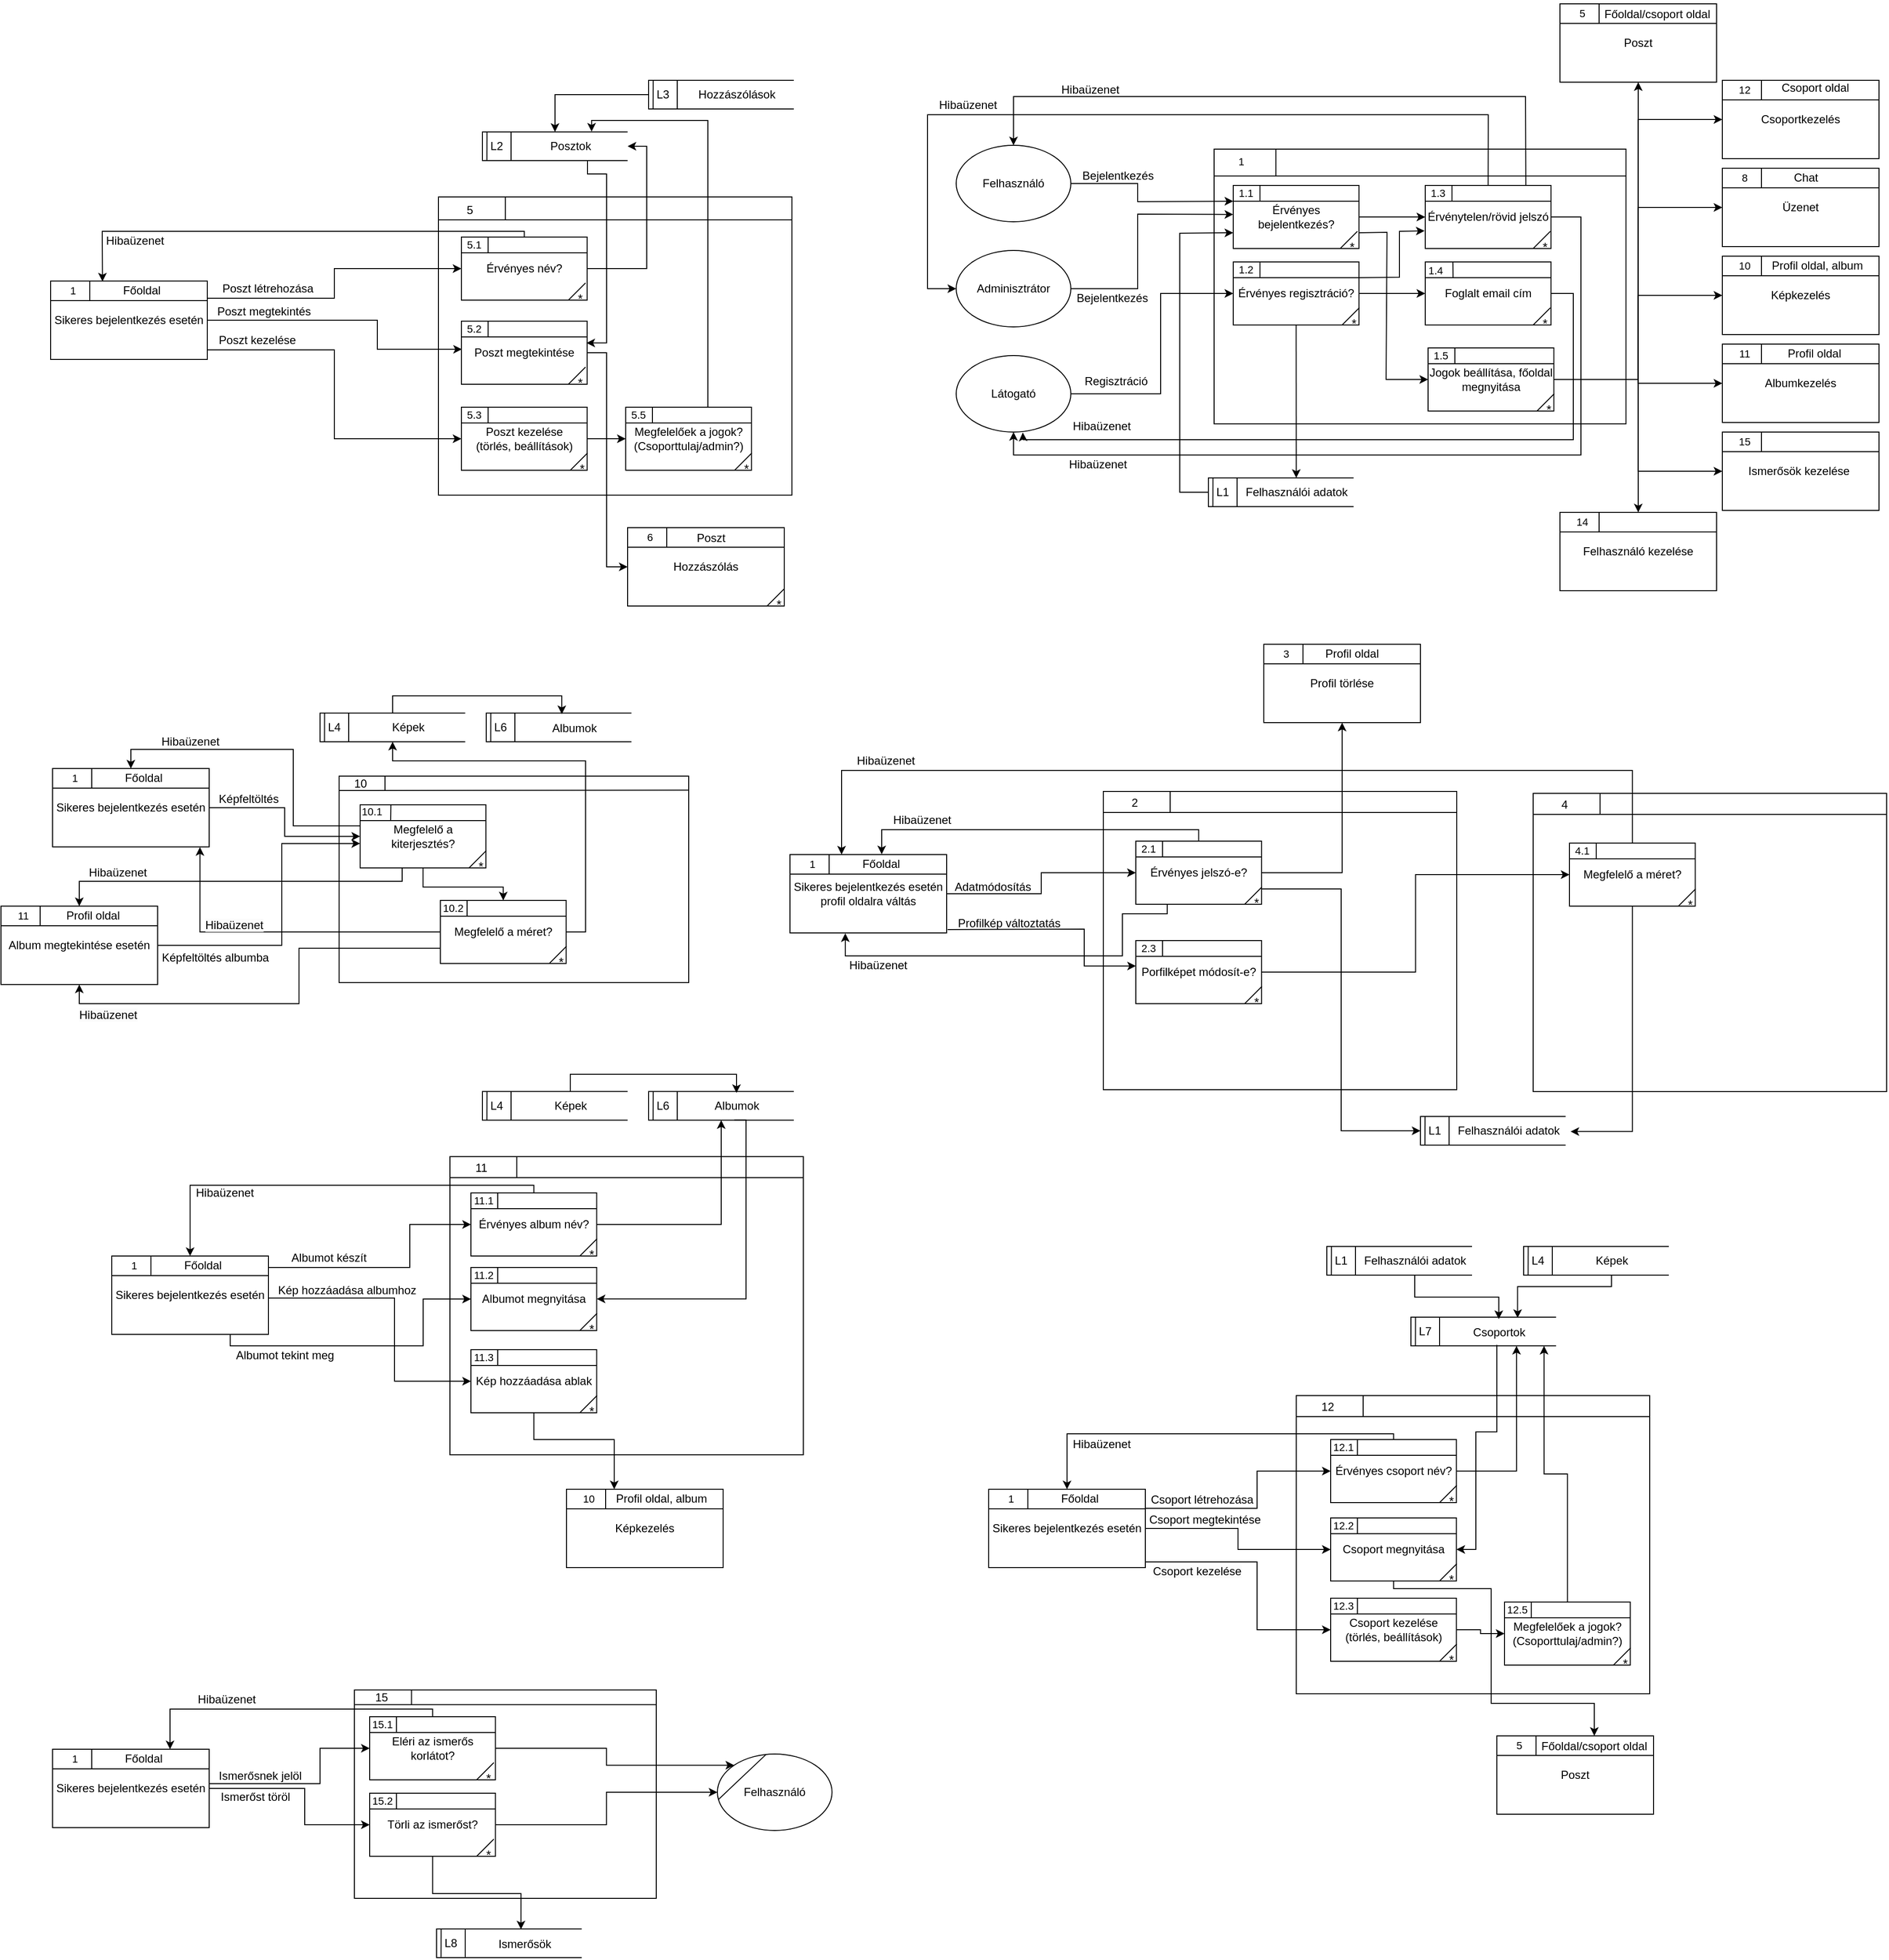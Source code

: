 <mxfile version="24.0.1" type="device">
  <diagram name="1 oldal" id="piJF8_BZ4FbkOGlX9JzV">
    <mxGraphModel dx="5654" dy="742" grid="1" gridSize="2" guides="0" tooltips="1" connect="1" arrows="1" fold="1" page="1" pageScale="1" pageWidth="827" pageHeight="1169" math="0" shadow="0">
      <root>
        <mxCell id="0" />
        <mxCell id="1" parent="0" />
        <mxCell id="GC0I484NQkUeu95godri-200" value="" style="group" vertex="1" connectable="0" parent="1">
          <mxGeometry x="504" y="2504" width="526" height="322" as="geometry" />
        </mxCell>
        <mxCell id="GC0I484NQkUeu95godri-201" value="" style="rounded=0;whiteSpace=wrap;html=1;" vertex="1" parent="GC0I484NQkUeu95godri-200">
          <mxGeometry width="431.148" height="287.423" as="geometry" />
        </mxCell>
        <mxCell id="GC0I484NQkUeu95godri-202" value="" style="endArrow=none;html=1;rounded=0;exitX=0;exitY=0.25;exitDx=0;exitDy=0;entryX=1;entryY=0.25;entryDx=0;entryDy=0;" edge="1" parent="GC0I484NQkUeu95godri-200">
          <mxGeometry width="50" height="50" relative="1" as="geometry">
            <mxPoint y="28.094" as="sourcePoint" />
            <mxPoint x="431.148" y="28.094" as="targetPoint" />
          </mxGeometry>
        </mxCell>
        <mxCell id="GC0I484NQkUeu95godri-204" value="&lt;font style=&quot;font-size: 11px;&quot;&gt;1&lt;/font&gt;" style="text;html=1;align=center;verticalAlign=middle;resizable=0;points=[];autosize=1;strokeColor=none;fillColor=none;" vertex="1" parent="GC0I484NQkUeu95godri-200">
          <mxGeometry x="12.933" y="-2.162" width="30" height="30" as="geometry" />
        </mxCell>
        <mxCell id="GC0I484NQkUeu95godri-206" value="" style="endArrow=none;html=1;rounded=0;entryX=0.25;entryY=0;entryDx=0;entryDy=0;" edge="1" parent="GC0I484NQkUeu95godri-200">
          <mxGeometry width="50" height="50" relative="1" as="geometry">
            <mxPoint x="64.672" y="28.094" as="sourcePoint" />
            <mxPoint x="64.672" as="targetPoint" />
          </mxGeometry>
        </mxCell>
        <mxCell id="GC0I484NQkUeu95godri-207" value="" style="group" vertex="1" connectable="0" parent="GC0I484NQkUeu95godri-200">
          <mxGeometry x="20" y="38" width="149.51" height="79" as="geometry" />
        </mxCell>
        <mxCell id="GC0I484NQkUeu95godri-208" value="Érvényes bejelentkezés?" style="rounded=0;whiteSpace=wrap;html=1;" vertex="1" parent="GC0I484NQkUeu95godri-207">
          <mxGeometry width="131.67" height="66" as="geometry" />
        </mxCell>
        <mxCell id="GC0I484NQkUeu95godri-209" value="" style="endArrow=none;html=1;rounded=0;exitX=0;exitY=0.25;exitDx=0;exitDy=0;entryX=1;entryY=0.25;entryDx=0;entryDy=0;" edge="1" parent="GC0I484NQkUeu95godri-207" source="GC0I484NQkUeu95godri-208" target="GC0I484NQkUeu95godri-208">
          <mxGeometry width="50" height="50" relative="1" as="geometry">
            <mxPoint x="49.837" y="62.45" as="sourcePoint" />
            <mxPoint x="112.133" as="targetPoint" />
          </mxGeometry>
        </mxCell>
        <mxCell id="GC0I484NQkUeu95godri-211" value="&lt;font style=&quot;font-size: 11px;&quot;&gt;1.1&lt;/font&gt;" style="text;html=1;align=center;verticalAlign=middle;resizable=0;points=[];autosize=1;strokeColor=none;fillColor=none;" vertex="1" parent="GC0I484NQkUeu95godri-207">
          <mxGeometry x="-4.0" y="-5.996" width="34" height="28" as="geometry" />
        </mxCell>
        <mxCell id="GC0I484NQkUeu95godri-345" value="" style="endArrow=none;html=1;rounded=0;" edge="1" parent="GC0I484NQkUeu95godri-207">
          <mxGeometry width="50" height="50" relative="1" as="geometry">
            <mxPoint x="28" y="16" as="sourcePoint" />
            <mxPoint x="28" as="targetPoint" />
          </mxGeometry>
        </mxCell>
        <mxCell id="GC0I484NQkUeu95godri-1745" value="" style="group" vertex="1" connectable="0" parent="GC0I484NQkUeu95godri-207">
          <mxGeometry x="112" y="48" width="24" height="31" as="geometry" />
        </mxCell>
        <mxCell id="GC0I484NQkUeu95godri-1746" value="" style="endArrow=none;html=1;rounded=0;" edge="1" parent="GC0I484NQkUeu95godri-1745">
          <mxGeometry width="50" height="50" relative="1" as="geometry">
            <mxPoint y="18" as="sourcePoint" />
            <mxPoint x="18" as="targetPoint" />
          </mxGeometry>
        </mxCell>
        <mxCell id="GC0I484NQkUeu95godri-1747" value="&lt;font style=&quot;font-size: 13px;&quot;&gt;*&lt;/font&gt;" style="text;html=1;align=center;verticalAlign=middle;resizable=0;points=[];autosize=1;strokeColor=none;fillColor=none;" vertex="1" parent="GC0I484NQkUeu95godri-1745">
          <mxGeometry y="1" width="24" height="30" as="geometry" />
        </mxCell>
        <mxCell id="GC0I484NQkUeu95godri-350" value="" style="group" vertex="1" connectable="0" parent="GC0I484NQkUeu95godri-200">
          <mxGeometry x="20" y="118" width="149.51" height="79" as="geometry" />
        </mxCell>
        <mxCell id="GC0I484NQkUeu95godri-351" value="Érvényes regisztráció?" style="rounded=0;whiteSpace=wrap;html=1;" vertex="1" parent="GC0I484NQkUeu95godri-350">
          <mxGeometry width="131.67" height="66" as="geometry" />
        </mxCell>
        <mxCell id="GC0I484NQkUeu95godri-352" value="" style="endArrow=none;html=1;rounded=0;exitX=0;exitY=0.25;exitDx=0;exitDy=0;entryX=1;entryY=0.25;entryDx=0;entryDy=0;" edge="1" parent="GC0I484NQkUeu95godri-350" source="GC0I484NQkUeu95godri-351" target="GC0I484NQkUeu95godri-351">
          <mxGeometry width="50" height="50" relative="1" as="geometry">
            <mxPoint x="49.837" y="62.45" as="sourcePoint" />
            <mxPoint x="112.133" as="targetPoint" />
          </mxGeometry>
        </mxCell>
        <mxCell id="GC0I484NQkUeu95godri-353" value="&lt;font style=&quot;font-size: 11px;&quot;&gt;1.2&lt;/font&gt;" style="text;html=1;align=center;verticalAlign=middle;resizable=0;points=[];autosize=1;strokeColor=none;fillColor=none;" vertex="1" parent="GC0I484NQkUeu95godri-350">
          <mxGeometry x="-4.0" y="-5.996" width="34" height="28" as="geometry" />
        </mxCell>
        <mxCell id="GC0I484NQkUeu95godri-354" value="" style="endArrow=none;html=1;rounded=0;" edge="1" parent="GC0I484NQkUeu95godri-350">
          <mxGeometry width="50" height="50" relative="1" as="geometry">
            <mxPoint x="28" y="16" as="sourcePoint" />
            <mxPoint x="28" as="targetPoint" />
          </mxGeometry>
        </mxCell>
        <mxCell id="GC0I484NQkUeu95godri-1748" value="" style="group" vertex="1" connectable="0" parent="GC0I484NQkUeu95godri-350">
          <mxGeometry x="114" y="48" width="24" height="31" as="geometry" />
        </mxCell>
        <mxCell id="GC0I484NQkUeu95godri-1749" value="" style="endArrow=none;html=1;rounded=0;" edge="1" parent="GC0I484NQkUeu95godri-1748">
          <mxGeometry width="50" height="50" relative="1" as="geometry">
            <mxPoint y="18" as="sourcePoint" />
            <mxPoint x="18" as="targetPoint" />
          </mxGeometry>
        </mxCell>
        <mxCell id="GC0I484NQkUeu95godri-1750" value="&lt;font style=&quot;font-size: 13px;&quot;&gt;*&lt;/font&gt;" style="text;html=1;align=center;verticalAlign=middle;resizable=0;points=[];autosize=1;strokeColor=none;fillColor=none;" vertex="1" parent="GC0I484NQkUeu95godri-1748">
          <mxGeometry y="1" width="24" height="30" as="geometry" />
        </mxCell>
        <mxCell id="GC0I484NQkUeu95godri-355" value="" style="group" vertex="1" connectable="0" parent="GC0I484NQkUeu95godri-200">
          <mxGeometry x="224" y="208" width="149.51" height="79" as="geometry" />
        </mxCell>
        <mxCell id="GC0I484NQkUeu95godri-356" value="Jogok beállítása, főoldal megnyitása" style="rounded=0;whiteSpace=wrap;html=1;" vertex="1" parent="GC0I484NQkUeu95godri-355">
          <mxGeometry width="131.67" height="66" as="geometry" />
        </mxCell>
        <mxCell id="GC0I484NQkUeu95godri-357" value="" style="endArrow=none;html=1;rounded=0;exitX=0;exitY=0.25;exitDx=0;exitDy=0;entryX=1;entryY=0.25;entryDx=0;entryDy=0;" edge="1" parent="GC0I484NQkUeu95godri-355" source="GC0I484NQkUeu95godri-356" target="GC0I484NQkUeu95godri-356">
          <mxGeometry width="50" height="50" relative="1" as="geometry">
            <mxPoint x="49.837" y="62.45" as="sourcePoint" />
            <mxPoint x="112.133" as="targetPoint" />
          </mxGeometry>
        </mxCell>
        <mxCell id="GC0I484NQkUeu95godri-358" value="&lt;font style=&quot;font-size: 11px;&quot;&gt;1.5&lt;/font&gt;" style="text;html=1;align=center;verticalAlign=middle;resizable=0;points=[];autosize=1;strokeColor=none;fillColor=none;" vertex="1" parent="GC0I484NQkUeu95godri-355">
          <mxGeometry x="-4.0" y="-5.996" width="34" height="28" as="geometry" />
        </mxCell>
        <mxCell id="GC0I484NQkUeu95godri-359" value="" style="endArrow=none;html=1;rounded=0;" edge="1" parent="GC0I484NQkUeu95godri-355">
          <mxGeometry width="50" height="50" relative="1" as="geometry">
            <mxPoint x="28" y="16" as="sourcePoint" />
            <mxPoint x="28" as="targetPoint" />
          </mxGeometry>
        </mxCell>
        <mxCell id="GC0I484NQkUeu95godri-1751" value="" style="group" vertex="1" connectable="0" parent="GC0I484NQkUeu95godri-355">
          <mxGeometry x="114" y="48" width="24" height="31" as="geometry" />
        </mxCell>
        <mxCell id="GC0I484NQkUeu95godri-1752" value="" style="endArrow=none;html=1;rounded=0;" edge="1" parent="GC0I484NQkUeu95godri-1751">
          <mxGeometry width="50" height="50" relative="1" as="geometry">
            <mxPoint y="18" as="sourcePoint" />
            <mxPoint x="18" as="targetPoint" />
          </mxGeometry>
        </mxCell>
        <mxCell id="GC0I484NQkUeu95godri-1753" value="&lt;font style=&quot;font-size: 13px;&quot;&gt;*&lt;/font&gt;" style="text;html=1;align=center;verticalAlign=middle;resizable=0;points=[];autosize=1;strokeColor=none;fillColor=none;" vertex="1" parent="GC0I484NQkUeu95godri-1751">
          <mxGeometry y="1" width="24" height="30" as="geometry" />
        </mxCell>
        <mxCell id="GC0I484NQkUeu95godri-360" value="" style="group" vertex="1" connectable="0" parent="GC0I484NQkUeu95godri-200">
          <mxGeometry x="221" y="38" width="149.51" height="81" as="geometry" />
        </mxCell>
        <mxCell id="GC0I484NQkUeu95godri-361" value="&lt;div&gt;Érvénytelen/rövid jelszó&lt;br&gt;&lt;/div&gt;" style="rounded=0;whiteSpace=wrap;html=1;" vertex="1" parent="GC0I484NQkUeu95godri-360">
          <mxGeometry width="131.67" height="66" as="geometry" />
        </mxCell>
        <mxCell id="GC0I484NQkUeu95godri-362" value="" style="endArrow=none;html=1;rounded=0;exitX=0;exitY=0.25;exitDx=0;exitDy=0;entryX=1;entryY=0.25;entryDx=0;entryDy=0;" edge="1" parent="GC0I484NQkUeu95godri-360" source="GC0I484NQkUeu95godri-361" target="GC0I484NQkUeu95godri-361">
          <mxGeometry width="50" height="50" relative="1" as="geometry">
            <mxPoint x="49.837" y="62.45" as="sourcePoint" />
            <mxPoint x="112.133" as="targetPoint" />
          </mxGeometry>
        </mxCell>
        <mxCell id="GC0I484NQkUeu95godri-363" value="&lt;span style=&quot;font-size: 11px;&quot;&gt;1.3&lt;/span&gt;" style="text;html=1;align=center;verticalAlign=middle;resizable=0;points=[];autosize=1;strokeColor=none;fillColor=none;" vertex="1" parent="GC0I484NQkUeu95godri-360">
          <mxGeometry x="-4.0" y="-5.996" width="34" height="28" as="geometry" />
        </mxCell>
        <mxCell id="GC0I484NQkUeu95godri-364" value="" style="endArrow=none;html=1;rounded=0;" edge="1" parent="GC0I484NQkUeu95godri-360">
          <mxGeometry width="50" height="50" relative="1" as="geometry">
            <mxPoint x="28" y="16" as="sourcePoint" />
            <mxPoint x="28" as="targetPoint" />
          </mxGeometry>
        </mxCell>
        <mxCell id="GC0I484NQkUeu95godri-1754" value="" style="group" vertex="1" connectable="0" parent="GC0I484NQkUeu95godri-360">
          <mxGeometry x="113" y="48" width="24" height="31" as="geometry" />
        </mxCell>
        <mxCell id="GC0I484NQkUeu95godri-1755" value="" style="endArrow=none;html=1;rounded=0;" edge="1" parent="GC0I484NQkUeu95godri-1754">
          <mxGeometry width="50" height="50" relative="1" as="geometry">
            <mxPoint y="18" as="sourcePoint" />
            <mxPoint x="18" as="targetPoint" />
          </mxGeometry>
        </mxCell>
        <mxCell id="GC0I484NQkUeu95godri-1756" value="&lt;font style=&quot;font-size: 13px;&quot;&gt;*&lt;/font&gt;" style="text;html=1;align=center;verticalAlign=middle;resizable=0;points=[];autosize=1;strokeColor=none;fillColor=none;" vertex="1" parent="GC0I484NQkUeu95godri-1754">
          <mxGeometry y="1" width="24" height="30" as="geometry" />
        </mxCell>
        <mxCell id="GC0I484NQkUeu95godri-365" value="" style="group" vertex="1" connectable="0" parent="GC0I484NQkUeu95godri-200">
          <mxGeometry x="222" y="120" width="149.51" height="74.94" as="geometry" />
        </mxCell>
        <mxCell id="GC0I484NQkUeu95godri-369" value="" style="endArrow=none;html=1;rounded=0;" edge="1" parent="GC0I484NQkUeu95godri-365">
          <mxGeometry width="50" height="50" relative="1" as="geometry">
            <mxPoint x="28" y="16" as="sourcePoint" />
            <mxPoint x="28" as="targetPoint" />
          </mxGeometry>
        </mxCell>
        <mxCell id="GC0I484NQkUeu95godri-366" value="Foglalt email cím" style="rounded=0;whiteSpace=wrap;html=1;" vertex="1" parent="GC0I484NQkUeu95godri-200">
          <mxGeometry x="221" y="118" width="131.67" height="66" as="geometry" />
        </mxCell>
        <mxCell id="GC0I484NQkUeu95godri-380" value="" style="endArrow=classic;html=1;rounded=0;exitX=1;exitY=0.5;exitDx=0;exitDy=0;entryX=0;entryY=0.5;entryDx=0;entryDy=0;" edge="1" parent="GC0I484NQkUeu95godri-200" source="GC0I484NQkUeu95godri-208" target="GC0I484NQkUeu95godri-361">
          <mxGeometry width="50" height="50" relative="1" as="geometry">
            <mxPoint x="176" y="86" as="sourcePoint" />
            <mxPoint x="226" y="36" as="targetPoint" />
          </mxGeometry>
        </mxCell>
        <mxCell id="GC0I484NQkUeu95godri-367" value="" style="endArrow=none;html=1;rounded=0;exitX=0;exitY=0.25;exitDx=0;exitDy=0;entryX=1;entryY=0.25;entryDx=0;entryDy=0;" edge="1" parent="GC0I484NQkUeu95godri-200" source="GC0I484NQkUeu95godri-366" target="GC0I484NQkUeu95godri-366">
          <mxGeometry width="50" height="50" relative="1" as="geometry">
            <mxPoint x="271.837" y="182.45" as="sourcePoint" />
            <mxPoint x="334.133" y="120" as="targetPoint" />
          </mxGeometry>
        </mxCell>
        <mxCell id="GC0I484NQkUeu95godri-381" value="" style="endArrow=classic;html=1;rounded=0;exitX=1;exitY=0.5;exitDx=0;exitDy=0;entryX=0;entryY=0.5;entryDx=0;entryDy=0;" edge="1" parent="GC0I484NQkUeu95godri-200" source="GC0I484NQkUeu95godri-351" target="GC0I484NQkUeu95godri-366">
          <mxGeometry width="50" height="50" relative="1" as="geometry">
            <mxPoint x="177" y="160" as="sourcePoint" />
            <mxPoint x="227" y="110" as="targetPoint" />
          </mxGeometry>
        </mxCell>
        <mxCell id="GC0I484NQkUeu95godri-395" value="" style="endArrow=classic;html=1;rounded=0;exitX=1;exitY=0.75;exitDx=0;exitDy=0;entryX=0;entryY=0.5;entryDx=0;entryDy=0;" edge="1" parent="GC0I484NQkUeu95godri-200" source="GC0I484NQkUeu95godri-208" target="GC0I484NQkUeu95godri-356">
          <mxGeometry width="50" height="50" relative="1" as="geometry">
            <mxPoint x="184" y="138" as="sourcePoint" />
            <mxPoint x="234" y="88" as="targetPoint" />
            <Array as="points">
              <mxPoint x="181" y="87" />
              <mxPoint x="180" y="241" />
            </Array>
          </mxGeometry>
        </mxCell>
        <mxCell id="GC0I484NQkUeu95godri-1086" value="" style="endArrow=classic;html=1;rounded=0;exitX=1;exitY=0.25;exitDx=0;exitDy=0;entryX=-0.005;entryY=0.72;entryDx=0;entryDy=0;entryPerimeter=0;" edge="1" parent="GC0I484NQkUeu95godri-200" source="GC0I484NQkUeu95godri-351" target="GC0I484NQkUeu95godri-361">
          <mxGeometry width="50" height="50" relative="1" as="geometry">
            <mxPoint x="186" y="152" as="sourcePoint" />
            <mxPoint x="236" y="102" as="targetPoint" />
            <Array as="points">
              <mxPoint x="194" y="134" />
              <mxPoint x="194" y="86" />
            </Array>
          </mxGeometry>
        </mxCell>
        <mxCell id="GC0I484NQkUeu95godri-1757" value="" style="group" vertex="1" connectable="0" parent="GC0I484NQkUeu95godri-200">
          <mxGeometry x="334" y="166" width="24" height="31" as="geometry" />
        </mxCell>
        <mxCell id="GC0I484NQkUeu95godri-1758" value="" style="endArrow=none;html=1;rounded=0;" edge="1" parent="GC0I484NQkUeu95godri-1757">
          <mxGeometry width="50" height="50" relative="1" as="geometry">
            <mxPoint y="18" as="sourcePoint" />
            <mxPoint x="18" as="targetPoint" />
          </mxGeometry>
        </mxCell>
        <mxCell id="GC0I484NQkUeu95godri-1759" value="&lt;font style=&quot;font-size: 13px;&quot;&gt;*&lt;/font&gt;" style="text;html=1;align=center;verticalAlign=middle;resizable=0;points=[];autosize=1;strokeColor=none;fillColor=none;" vertex="1" parent="GC0I484NQkUeu95godri-1757">
          <mxGeometry y="1" width="24" height="30" as="geometry" />
        </mxCell>
        <mxCell id="GC0I484NQkUeu95godri-1812" value="&lt;span style=&quot;font-size: 11px; text-wrap: nowrap;&quot;&gt;1.4&lt;/span&gt;" style="text;html=1;align=center;verticalAlign=middle;whiteSpace=wrap;rounded=0;" vertex="1" parent="GC0I484NQkUeu95godri-200">
          <mxGeometry x="202" y="112" width="60" height="30" as="geometry" />
        </mxCell>
        <mxCell id="GC0I484NQkUeu95godri-1814" value="" style="endArrow=none;html=1;rounded=0;entryX=0.371;entryY=0.014;entryDx=0;entryDy=0;entryPerimeter=0;" edge="1" parent="GC0I484NQkUeu95godri-200">
          <mxGeometry width="50" height="50" relative="1" as="geometry">
            <mxPoint x="250.15" y="134" as="sourcePoint" />
            <mxPoint x="250.0" y="118.004" as="targetPoint" />
          </mxGeometry>
        </mxCell>
        <mxCell id="GC0I484NQkUeu95godri-373" value="Felhasználó" style="ellipse;whiteSpace=wrap;html=1;" vertex="1" parent="1">
          <mxGeometry x="234" y="2500" width="120" height="80" as="geometry" />
        </mxCell>
        <mxCell id="GC0I484NQkUeu95godri-374" value="Látogató" style="ellipse;whiteSpace=wrap;html=1;" vertex="1" parent="1">
          <mxGeometry x="234" y="2720" width="120" height="80" as="geometry" />
        </mxCell>
        <mxCell id="GC0I484NQkUeu95godri-375" value="Adminisztrátor" style="ellipse;whiteSpace=wrap;html=1;" vertex="1" parent="1">
          <mxGeometry x="234" y="2610" width="120" height="80" as="geometry" />
        </mxCell>
        <mxCell id="GC0I484NQkUeu95godri-376" value="" style="endArrow=classic;html=1;rounded=0;exitX=1;exitY=0.5;exitDx=0;exitDy=0;entryX=0;entryY=0.25;entryDx=0;entryDy=0;" edge="1" parent="1" source="GC0I484NQkUeu95godri-373" target="GC0I484NQkUeu95godri-208">
          <mxGeometry width="50" height="50" relative="1" as="geometry">
            <mxPoint x="434" y="2540" as="sourcePoint" />
            <mxPoint x="484" y="2490" as="targetPoint" />
            <Array as="points">
              <mxPoint x="424" y="2540" />
              <mxPoint x="424" y="2559" />
            </Array>
          </mxGeometry>
        </mxCell>
        <mxCell id="GC0I484NQkUeu95godri-377" value="" style="endArrow=classic;html=1;rounded=0;exitX=1;exitY=0.5;exitDx=0;exitDy=0;entryX=0;entryY=0.46;entryDx=0;entryDy=0;entryPerimeter=0;" edge="1" parent="1" source="GC0I484NQkUeu95godri-375" target="GC0I484NQkUeu95godri-208">
          <mxGeometry width="50" height="50" relative="1" as="geometry">
            <mxPoint x="384" y="2650" as="sourcePoint" />
            <mxPoint x="434" y="2600" as="targetPoint" />
            <Array as="points">
              <mxPoint x="424" y="2650" />
              <mxPoint x="424" y="2572" />
            </Array>
          </mxGeometry>
        </mxCell>
        <mxCell id="GC0I484NQkUeu95godri-378" value="" style="endArrow=classic;html=1;rounded=0;exitX=1;exitY=0.5;exitDx=0;exitDy=0;entryX=0;entryY=0.5;entryDx=0;entryDy=0;" edge="1" parent="1" source="GC0I484NQkUeu95godri-374" target="GC0I484NQkUeu95godri-351">
          <mxGeometry width="50" height="50" relative="1" as="geometry">
            <mxPoint x="360" y="2782" as="sourcePoint" />
            <mxPoint x="410" y="2732" as="targetPoint" />
            <Array as="points">
              <mxPoint x="448" y="2760" />
              <mxPoint x="448" y="2655" />
            </Array>
          </mxGeometry>
        </mxCell>
        <mxCell id="GC0I484NQkUeu95godri-383" value="Bejelentkezés" style="text;html=1;align=center;verticalAlign=middle;resizable=0;points=[];autosize=1;strokeColor=none;fillColor=none;" vertex="1" parent="1">
          <mxGeometry x="356" y="2518" width="94" height="27" as="geometry" />
        </mxCell>
        <mxCell id="GC0I484NQkUeu95godri-384" value="Bejelentkezés" style="text;html=1;align=center;verticalAlign=middle;resizable=0;points=[];autosize=1;strokeColor=none;fillColor=none;" vertex="1" parent="1">
          <mxGeometry x="350" y="2646" width="94" height="27" as="geometry" />
        </mxCell>
        <mxCell id="GC0I484NQkUeu95godri-386" value="Regisztráció" style="text;html=1;align=center;verticalAlign=middle;resizable=0;points=[];autosize=1;strokeColor=none;fillColor=none;" vertex="1" parent="1">
          <mxGeometry x="358" y="2733" width="85" height="27" as="geometry" />
        </mxCell>
        <mxCell id="GC0I484NQkUeu95godri-382" value="" style="endArrow=classic;html=1;rounded=0;exitX=0.8;exitY=0.008;exitDx=0;exitDy=0;entryX=0.5;entryY=0;entryDx=0;entryDy=0;exitPerimeter=0;" edge="1" parent="1" source="GC0I484NQkUeu95godri-361" target="GC0I484NQkUeu95godri-373">
          <mxGeometry width="50" height="50" relative="1" as="geometry">
            <mxPoint x="830.95" y="2542" as="sourcePoint" />
            <mxPoint x="263.0" y="2468.92" as="targetPoint" />
            <Array as="points">
              <mxPoint x="830" y="2449" />
              <mxPoint x="294" y="2449" />
            </Array>
          </mxGeometry>
        </mxCell>
        <mxCell id="GC0I484NQkUeu95godri-387" value="" style="endArrow=classic;html=1;rounded=0;exitX=0.5;exitY=0;exitDx=0;exitDy=0;entryX=0;entryY=0.5;entryDx=0;entryDy=0;" edge="1" parent="1" source="GC0I484NQkUeu95godri-361" target="GC0I484NQkUeu95godri-375">
          <mxGeometry width="50" height="50" relative="1" as="geometry">
            <mxPoint x="720" y="2446" as="sourcePoint" />
            <mxPoint x="770" y="2396" as="targetPoint" />
            <Array as="points">
              <mxPoint x="791" y="2468" />
              <mxPoint x="204" y="2468" />
              <mxPoint x="204" y="2650" />
            </Array>
          </mxGeometry>
        </mxCell>
        <mxCell id="GC0I484NQkUeu95godri-388" value="Hibaüzenet" style="text;html=1;align=center;verticalAlign=middle;resizable=0;points=[];autosize=1;strokeColor=none;fillColor=none;" vertex="1" parent="1">
          <mxGeometry x="204" y="2444" width="84" height="28" as="geometry" />
        </mxCell>
        <mxCell id="GC0I484NQkUeu95godri-389" value="Hibaüzenet" style="text;html=1;align=center;verticalAlign=middle;resizable=0;points=[];autosize=1;strokeColor=none;fillColor=none;" vertex="1" parent="1">
          <mxGeometry x="332" y="2428" width="84" height="28" as="geometry" />
        </mxCell>
        <mxCell id="GC0I484NQkUeu95godri-390" value="" style="endArrow=classic;html=1;rounded=0;exitX=1;exitY=0.5;exitDx=0;exitDy=0;entryX=0.5;entryY=1;entryDx=0;entryDy=0;" edge="1" parent="1" source="GC0I484NQkUeu95godri-361" target="GC0I484NQkUeu95godri-374">
          <mxGeometry width="50" height="50" relative="1" as="geometry">
            <mxPoint x="888" y="2602" as="sourcePoint" />
            <mxPoint x="938" y="2552" as="targetPoint" />
            <Array as="points">
              <mxPoint x="888" y="2575" />
              <mxPoint x="888" y="2824" />
              <mxPoint x="294" y="2824" />
            </Array>
          </mxGeometry>
        </mxCell>
        <mxCell id="GC0I484NQkUeu95godri-391" value="" style="endArrow=classic;html=1;rounded=0;exitX=1;exitY=0.5;exitDx=0;exitDy=0;entryX=0.581;entryY=1.007;entryDx=0;entryDy=0;entryPerimeter=0;" edge="1" parent="1" source="GC0I484NQkUeu95godri-366" target="GC0I484NQkUeu95godri-374">
          <mxGeometry width="50" height="50" relative="1" as="geometry">
            <mxPoint x="868" y="2662" as="sourcePoint" />
            <mxPoint x="918" y="2612" as="targetPoint" />
            <Array as="points">
              <mxPoint x="880" y="2655" />
              <mxPoint x="880" y="2808" />
              <mxPoint x="304" y="2808" />
            </Array>
          </mxGeometry>
        </mxCell>
        <mxCell id="GC0I484NQkUeu95godri-393" value="Hibaüzenet" style="text;html=1;align=center;verticalAlign=middle;resizable=0;points=[];autosize=1;strokeColor=none;fillColor=none;" vertex="1" parent="1">
          <mxGeometry x="340" y="2820" width="84" height="28" as="geometry" />
        </mxCell>
        <mxCell id="GC0I484NQkUeu95godri-394" value="Hibaüzenet" style="text;html=1;align=center;verticalAlign=middle;resizable=0;points=[];autosize=1;strokeColor=none;fillColor=none;" vertex="1" parent="1">
          <mxGeometry x="344" y="2780" width="84" height="28" as="geometry" />
        </mxCell>
        <mxCell id="GC0I484NQkUeu95godri-396" value="" style="group" vertex="1" connectable="0" parent="1">
          <mxGeometry x="498" y="2848" width="157" height="30.0" as="geometry" />
        </mxCell>
        <mxCell id="GC0I484NQkUeu95godri-397" value="&amp;nbsp;L1" style="html=1;dashed=0;whiteSpace=wrap;shape=mxgraph.dfd.dataStoreID;align=left;spacingLeft=3;points=[[0,0],[0.5,0],[1,0],[0,0.5],[1,0.5],[0,1],[0.5,1],[1,1]];" vertex="1" parent="GC0I484NQkUeu95godri-396">
          <mxGeometry width="152" height="30" as="geometry" />
        </mxCell>
        <mxCell id="GC0I484NQkUeu95godri-398" value="" style="endArrow=none;html=1;rounded=0;entryX=0.078;entryY=0.005;entryDx=0;entryDy=0;entryPerimeter=0;exitX=0.077;exitY=1.001;exitDx=0;exitDy=0;exitPerimeter=0;" edge="1" parent="GC0I484NQkUeu95godri-396">
          <mxGeometry width="50" height="50" relative="1" as="geometry">
            <mxPoint x="4.7" y="30.0" as="sourcePoint" />
            <mxPoint x="4.8" y="0.12" as="targetPoint" />
          </mxGeometry>
        </mxCell>
        <mxCell id="GC0I484NQkUeu95godri-399" value="Felhasználói adatok" style="text;html=1;align=center;verticalAlign=middle;resizable=0;points=[];autosize=1;strokeColor=none;fillColor=none;" vertex="1" parent="GC0I484NQkUeu95godri-396">
          <mxGeometry x="27" width="130" height="30" as="geometry" />
        </mxCell>
        <mxCell id="GC0I484NQkUeu95godri-401" value="" style="endArrow=classic;html=1;rounded=0;exitX=0;exitY=0.5;exitDx=0;exitDy=0;entryX=0;entryY=0.75;entryDx=0;entryDy=0;" edge="1" parent="1" source="GC0I484NQkUeu95godri-397" target="GC0I484NQkUeu95godri-208">
          <mxGeometry width="50" height="50" relative="1" as="geometry">
            <mxPoint x="472" y="2862" as="sourcePoint" />
            <mxPoint x="522" y="2812" as="targetPoint" />
            <Array as="points">
              <mxPoint x="468" y="2863" />
              <mxPoint x="468" y="2592" />
            </Array>
          </mxGeometry>
        </mxCell>
        <mxCell id="GC0I484NQkUeu95godri-402" value="" style="endArrow=classic;html=1;rounded=0;exitX=0.5;exitY=1;exitDx=0;exitDy=0;" edge="1" parent="1" source="GC0I484NQkUeu95godri-351" target="GC0I484NQkUeu95godri-399">
          <mxGeometry width="50" height="50" relative="1" as="geometry">
            <mxPoint x="596" y="2774" as="sourcePoint" />
            <mxPoint x="646" y="2724" as="targetPoint" />
          </mxGeometry>
        </mxCell>
        <mxCell id="GC0I484NQkUeu95godri-403" value="" style="group" vertex="1" connectable="0" parent="1">
          <mxGeometry x="866" y="2884.003" width="164" height="82" as="geometry" />
        </mxCell>
        <mxCell id="GC0I484NQkUeu95godri-404" value="Felhasználó kezelése" style="rounded=0;whiteSpace=wrap;html=1;" vertex="1" parent="GC0I484NQkUeu95godri-403">
          <mxGeometry width="164" height="82" as="geometry" />
        </mxCell>
        <mxCell id="GC0I484NQkUeu95godri-405" value="" style="endArrow=none;html=1;rounded=0;exitX=0;exitY=0.25;exitDx=0;exitDy=0;entryX=1;entryY=0.25;entryDx=0;entryDy=0;" edge="1" parent="GC0I484NQkUeu95godri-403" source="GC0I484NQkUeu95godri-404" target="GC0I484NQkUeu95godri-404">
          <mxGeometry width="50" height="50" relative="1" as="geometry">
            <mxPoint x="54.667" y="68.333" as="sourcePoint" />
            <mxPoint x="123" as="targetPoint" />
          </mxGeometry>
        </mxCell>
        <mxCell id="GC0I484NQkUeu95godri-406" value="" style="endArrow=none;html=1;rounded=0;exitX=0.25;exitY=0;exitDx=0;exitDy=0;" edge="1" parent="GC0I484NQkUeu95godri-403" source="GC0I484NQkUeu95godri-404">
          <mxGeometry width="50" height="50" relative="1" as="geometry">
            <mxPoint x="41" y="-6.833" as="sourcePoint" />
            <mxPoint x="41" y="20.5" as="targetPoint" />
          </mxGeometry>
        </mxCell>
        <mxCell id="GC0I484NQkUeu95godri-407" value="&lt;font style=&quot;font-size: 11px;&quot;&gt;14&lt;/font&gt;" style="text;html=1;align=center;verticalAlign=middle;resizable=0;points=[];autosize=1;strokeColor=none;fillColor=none;" vertex="1" parent="GC0I484NQkUeu95godri-403">
          <mxGeometry x="7" y="-4" width="32" height="28" as="geometry" />
        </mxCell>
        <mxCell id="GC0I484NQkUeu95godri-408" value="" style="group" vertex="1" connectable="0" parent="1">
          <mxGeometry x="1036" y="2800" width="164" height="82" as="geometry" />
        </mxCell>
        <mxCell id="GC0I484NQkUeu95godri-409" value="Ismerősök kezelése&amp;nbsp;" style="rounded=0;whiteSpace=wrap;html=1;" vertex="1" parent="GC0I484NQkUeu95godri-408">
          <mxGeometry width="164" height="82" as="geometry" />
        </mxCell>
        <mxCell id="GC0I484NQkUeu95godri-410" value="" style="endArrow=none;html=1;rounded=0;exitX=0;exitY=0.25;exitDx=0;exitDy=0;entryX=1;entryY=0.25;entryDx=0;entryDy=0;" edge="1" parent="GC0I484NQkUeu95godri-408" source="GC0I484NQkUeu95godri-409" target="GC0I484NQkUeu95godri-409">
          <mxGeometry width="50" height="50" relative="1" as="geometry">
            <mxPoint x="54.667" y="68.333" as="sourcePoint" />
            <mxPoint x="123" as="targetPoint" />
          </mxGeometry>
        </mxCell>
        <mxCell id="GC0I484NQkUeu95godri-411" value="" style="endArrow=none;html=1;rounded=0;exitX=0.25;exitY=0;exitDx=0;exitDy=0;" edge="1" parent="GC0I484NQkUeu95godri-408" source="GC0I484NQkUeu95godri-409">
          <mxGeometry width="50" height="50" relative="1" as="geometry">
            <mxPoint x="41" y="-6.833" as="sourcePoint" />
            <mxPoint x="41" y="20.5" as="targetPoint" />
          </mxGeometry>
        </mxCell>
        <mxCell id="GC0I484NQkUeu95godri-412" value="&lt;font style=&quot;font-size: 11px;&quot;&gt;15&lt;/font&gt;" style="text;html=1;align=center;verticalAlign=middle;resizable=0;points=[];autosize=1;strokeColor=none;fillColor=none;" vertex="1" parent="GC0I484NQkUeu95godri-408">
          <mxGeometry x="7" y="-4" width="32" height="28" as="geometry" />
        </mxCell>
        <mxCell id="GC0I484NQkUeu95godri-413" value="" style="group" vertex="1" connectable="0" parent="1">
          <mxGeometry x="1036" y="2708" width="164" height="82" as="geometry" />
        </mxCell>
        <mxCell id="GC0I484NQkUeu95godri-414" value="Albumkezelés" style="rounded=0;whiteSpace=wrap;html=1;" vertex="1" parent="GC0I484NQkUeu95godri-413">
          <mxGeometry width="164" height="82" as="geometry" />
        </mxCell>
        <mxCell id="GC0I484NQkUeu95godri-415" value="" style="endArrow=none;html=1;rounded=0;exitX=0;exitY=0.25;exitDx=0;exitDy=0;entryX=1;entryY=0.25;entryDx=0;entryDy=0;" edge="1" parent="GC0I484NQkUeu95godri-413" source="GC0I484NQkUeu95godri-414" target="GC0I484NQkUeu95godri-414">
          <mxGeometry width="50" height="50" relative="1" as="geometry">
            <mxPoint x="54.667" y="68.333" as="sourcePoint" />
            <mxPoint x="123" as="targetPoint" />
          </mxGeometry>
        </mxCell>
        <mxCell id="GC0I484NQkUeu95godri-416" value="" style="endArrow=none;html=1;rounded=0;exitX=0.25;exitY=0;exitDx=0;exitDy=0;" edge="1" parent="GC0I484NQkUeu95godri-413" source="GC0I484NQkUeu95godri-414">
          <mxGeometry width="50" height="50" relative="1" as="geometry">
            <mxPoint x="41" y="-6.833" as="sourcePoint" />
            <mxPoint x="41" y="20.5" as="targetPoint" />
          </mxGeometry>
        </mxCell>
        <mxCell id="GC0I484NQkUeu95godri-417" value="&lt;font style=&quot;font-size: 11px;&quot;&gt;11&lt;/font&gt;" style="text;html=1;align=center;verticalAlign=middle;resizable=0;points=[];autosize=1;strokeColor=none;fillColor=none;" vertex="1" parent="GC0I484NQkUeu95godri-413">
          <mxGeometry x="8" y="-4" width="30" height="28" as="geometry" />
        </mxCell>
        <mxCell id="GC0I484NQkUeu95godri-418" value="Profil oldal" style="text;html=1;align=center;verticalAlign=middle;resizable=0;points=[];autosize=1;strokeColor=none;fillColor=none;" vertex="1" parent="GC0I484NQkUeu95godri-413">
          <mxGeometry x="58" y="-4" width="76" height="28" as="geometry" />
        </mxCell>
        <mxCell id="GC0I484NQkUeu95godri-419" value="" style="group" vertex="1" connectable="0" parent="1">
          <mxGeometry x="1036" y="2616" width="164" height="82" as="geometry" />
        </mxCell>
        <mxCell id="GC0I484NQkUeu95godri-420" value="Képkezelés" style="rounded=0;whiteSpace=wrap;html=1;" vertex="1" parent="GC0I484NQkUeu95godri-419">
          <mxGeometry width="164" height="82" as="geometry" />
        </mxCell>
        <mxCell id="GC0I484NQkUeu95godri-421" value="" style="endArrow=none;html=1;rounded=0;exitX=0;exitY=0.25;exitDx=0;exitDy=0;entryX=1;entryY=0.25;entryDx=0;entryDy=0;elbow=vertical;" edge="1" parent="GC0I484NQkUeu95godri-419" source="GC0I484NQkUeu95godri-420" target="GC0I484NQkUeu95godri-420">
          <mxGeometry width="50" height="50" relative="1" as="geometry">
            <mxPoint x="54.667" y="68.333" as="sourcePoint" />
            <mxPoint x="123" as="targetPoint" />
          </mxGeometry>
        </mxCell>
        <mxCell id="GC0I484NQkUeu95godri-422" value="" style="endArrow=none;html=1;rounded=0;exitX=0.25;exitY=0;exitDx=0;exitDy=0;" edge="1" parent="GC0I484NQkUeu95godri-419" source="GC0I484NQkUeu95godri-420">
          <mxGeometry width="50" height="50" relative="1" as="geometry">
            <mxPoint x="41" y="-6.833" as="sourcePoint" />
            <mxPoint x="41" y="20.5" as="targetPoint" />
          </mxGeometry>
        </mxCell>
        <mxCell id="GC0I484NQkUeu95godri-423" value="&lt;font style=&quot;font-size: 11px;&quot;&gt;10&lt;/font&gt;" style="text;html=1;align=center;verticalAlign=middle;resizable=0;points=[];autosize=1;strokeColor=none;fillColor=none;" vertex="1" parent="GC0I484NQkUeu95godri-419">
          <mxGeometry x="7" y="-4" width="32" height="28" as="geometry" />
        </mxCell>
        <mxCell id="GC0I484NQkUeu95godri-424" value="Profil oldal, album" style="text;html=1;align=center;verticalAlign=middle;resizable=0;points=[];autosize=1;strokeColor=none;fillColor=none;" vertex="1" parent="GC0I484NQkUeu95godri-419">
          <mxGeometry x="42" y="-4" width="114" height="28" as="geometry" />
        </mxCell>
        <mxCell id="GC0I484NQkUeu95godri-425" value="" style="group" vertex="1" connectable="0" parent="1">
          <mxGeometry x="1036" y="2524" width="164" height="82" as="geometry" />
        </mxCell>
        <mxCell id="GC0I484NQkUeu95godri-426" value="Üzenet" style="rounded=0;whiteSpace=wrap;html=1;" vertex="1" parent="GC0I484NQkUeu95godri-425">
          <mxGeometry width="164" height="82" as="geometry" />
        </mxCell>
        <mxCell id="GC0I484NQkUeu95godri-427" value="" style="endArrow=none;html=1;rounded=0;exitX=0;exitY=0.25;exitDx=0;exitDy=0;entryX=1;entryY=0.25;entryDx=0;entryDy=0;" edge="1" parent="GC0I484NQkUeu95godri-425" source="GC0I484NQkUeu95godri-426" target="GC0I484NQkUeu95godri-426">
          <mxGeometry width="50" height="50" relative="1" as="geometry">
            <mxPoint x="54.667" y="68.333" as="sourcePoint" />
            <mxPoint x="123" as="targetPoint" />
          </mxGeometry>
        </mxCell>
        <mxCell id="GC0I484NQkUeu95godri-428" value="" style="endArrow=none;html=1;rounded=0;exitX=0.25;exitY=0;exitDx=0;exitDy=0;" edge="1" parent="GC0I484NQkUeu95godri-425" source="GC0I484NQkUeu95godri-426">
          <mxGeometry width="50" height="50" relative="1" as="geometry">
            <mxPoint x="41" y="-6.833" as="sourcePoint" />
            <mxPoint x="41" y="20.5" as="targetPoint" />
          </mxGeometry>
        </mxCell>
        <mxCell id="GC0I484NQkUeu95godri-429" value="&lt;font style=&quot;font-size: 11px;&quot;&gt;8&lt;/font&gt;" style="text;html=1;align=center;verticalAlign=middle;resizable=0;points=[];autosize=1;strokeColor=none;fillColor=none;" vertex="1" parent="GC0I484NQkUeu95godri-425">
          <mxGeometry x="10" y="-4" width="26" height="28" as="geometry" />
        </mxCell>
        <mxCell id="GC0I484NQkUeu95godri-430" value="&lt;span style=&quot;color: rgb(0, 0, 0); font-family: Helvetica; font-size: 12px; font-style: normal; font-variant-ligatures: normal; font-variant-caps: normal; font-weight: 400; letter-spacing: normal; orphans: 2; text-align: center; text-indent: 0px; text-transform: none; widows: 2; word-spacing: 0px; -webkit-text-stroke-width: 0px; white-space: nowrap; background-color: rgb(251, 251, 251); text-decoration-thickness: initial; text-decoration-style: initial; text-decoration-color: initial; display: inline !important; float: none;&quot;&gt;Chat&lt;/span&gt;" style="text;whiteSpace=wrap;html=1;" vertex="1" parent="GC0I484NQkUeu95godri-425">
          <mxGeometry x="73.48" y="-4" width="52" height="30" as="geometry" />
        </mxCell>
        <mxCell id="GC0I484NQkUeu95godri-431" value="" style="group" vertex="1" connectable="0" parent="1">
          <mxGeometry x="1036" y="2432" width="164" height="82" as="geometry" />
        </mxCell>
        <mxCell id="GC0I484NQkUeu95godri-432" value="Csoportkezelés" style="rounded=0;whiteSpace=wrap;html=1;" vertex="1" parent="GC0I484NQkUeu95godri-431">
          <mxGeometry width="164" height="82" as="geometry" />
        </mxCell>
        <mxCell id="GC0I484NQkUeu95godri-433" value="" style="endArrow=none;html=1;rounded=0;exitX=0;exitY=0.25;exitDx=0;exitDy=0;entryX=1;entryY=0.25;entryDx=0;entryDy=0;" edge="1" parent="GC0I484NQkUeu95godri-431" source="GC0I484NQkUeu95godri-432" target="GC0I484NQkUeu95godri-432">
          <mxGeometry width="50" height="50" relative="1" as="geometry">
            <mxPoint x="54.667" y="68.333" as="sourcePoint" />
            <mxPoint x="123" as="targetPoint" />
          </mxGeometry>
        </mxCell>
        <mxCell id="GC0I484NQkUeu95godri-434" value="" style="endArrow=none;html=1;rounded=0;exitX=0.25;exitY=0;exitDx=0;exitDy=0;" edge="1" parent="GC0I484NQkUeu95godri-431" source="GC0I484NQkUeu95godri-432">
          <mxGeometry width="50" height="50" relative="1" as="geometry">
            <mxPoint x="41" y="-6.833" as="sourcePoint" />
            <mxPoint x="41" y="20.5" as="targetPoint" />
          </mxGeometry>
        </mxCell>
        <mxCell id="GC0I484NQkUeu95godri-435" value="&lt;font style=&quot;font-size: 11px;&quot;&gt;12&lt;/font&gt;" style="text;html=1;align=center;verticalAlign=middle;resizable=0;points=[];autosize=1;strokeColor=none;fillColor=none;" vertex="1" parent="GC0I484NQkUeu95godri-431">
          <mxGeometry x="7" y="-4" width="32" height="28" as="geometry" />
        </mxCell>
        <mxCell id="GC0I484NQkUeu95godri-436" value="Csoport oldal" style="text;html=1;align=center;verticalAlign=middle;resizable=0;points=[];autosize=1;strokeColor=none;fillColor=none;" vertex="1" parent="GC0I484NQkUeu95godri-431">
          <mxGeometry x="52" y="-6" width="90" height="28" as="geometry" />
        </mxCell>
        <mxCell id="GC0I484NQkUeu95godri-437" value="" style="group" vertex="1" connectable="0" parent="1">
          <mxGeometry x="866" y="2352" width="184" height="82" as="geometry" />
        </mxCell>
        <mxCell id="GC0I484NQkUeu95godri-438" value="Poszt" style="rounded=0;whiteSpace=wrap;html=1;" vertex="1" parent="GC0I484NQkUeu95godri-437">
          <mxGeometry width="164" height="82" as="geometry" />
        </mxCell>
        <mxCell id="GC0I484NQkUeu95godri-439" value="" style="endArrow=none;html=1;rounded=0;exitX=0;exitY=0.25;exitDx=0;exitDy=0;entryX=1;entryY=0.25;entryDx=0;entryDy=0;" edge="1" parent="GC0I484NQkUeu95godri-437" source="GC0I484NQkUeu95godri-438" target="GC0I484NQkUeu95godri-438">
          <mxGeometry width="50" height="50" relative="1" as="geometry">
            <mxPoint x="54.667" y="68.333" as="sourcePoint" />
            <mxPoint x="123" as="targetPoint" />
          </mxGeometry>
        </mxCell>
        <mxCell id="GC0I484NQkUeu95godri-440" value="" style="endArrow=none;html=1;rounded=0;exitX=0.25;exitY=0;exitDx=0;exitDy=0;" edge="1" parent="GC0I484NQkUeu95godri-437" source="GC0I484NQkUeu95godri-438">
          <mxGeometry width="50" height="50" relative="1" as="geometry">
            <mxPoint x="41" y="-6.833" as="sourcePoint" />
            <mxPoint x="41" y="20.5" as="targetPoint" />
          </mxGeometry>
        </mxCell>
        <mxCell id="GC0I484NQkUeu95godri-441" value="&lt;font style=&quot;font-size: 11px;&quot;&gt;5&lt;/font&gt;" style="text;html=1;align=center;verticalAlign=middle;resizable=0;points=[];autosize=1;strokeColor=none;fillColor=none;" vertex="1" parent="GC0I484NQkUeu95godri-437">
          <mxGeometry x="10" y="-4" width="26" height="28" as="geometry" />
        </mxCell>
        <mxCell id="GC0I484NQkUeu95godri-442" value="Főoldal/csoport oldal" style="text;html=1;align=center;verticalAlign=middle;whiteSpace=wrap;rounded=0;" vertex="1" parent="GC0I484NQkUeu95godri-437">
          <mxGeometry x="39" width="126" height="22" as="geometry" />
        </mxCell>
        <mxCell id="GC0I484NQkUeu95godri-444" style="edgeStyle=orthogonalEdgeStyle;rounded=0;orthogonalLoop=1;jettySize=auto;html=1;entryX=0.5;entryY=1;entryDx=0;entryDy=0;" edge="1" parent="1" source="GC0I484NQkUeu95godri-356" target="GC0I484NQkUeu95godri-438">
          <mxGeometry relative="1" as="geometry" />
        </mxCell>
        <mxCell id="GC0I484NQkUeu95godri-445" style="edgeStyle=orthogonalEdgeStyle;rounded=0;orthogonalLoop=1;jettySize=auto;html=1;entryX=0;entryY=0.5;entryDx=0;entryDy=0;" edge="1" parent="1" source="GC0I484NQkUeu95godri-356" target="GC0I484NQkUeu95godri-432">
          <mxGeometry relative="1" as="geometry" />
        </mxCell>
        <mxCell id="GC0I484NQkUeu95godri-446" style="edgeStyle=orthogonalEdgeStyle;rounded=0;orthogonalLoop=1;jettySize=auto;html=1;entryX=0;entryY=0.5;entryDx=0;entryDy=0;" edge="1" parent="1" source="GC0I484NQkUeu95godri-356" target="GC0I484NQkUeu95godri-426">
          <mxGeometry relative="1" as="geometry" />
        </mxCell>
        <mxCell id="GC0I484NQkUeu95godri-447" style="edgeStyle=orthogonalEdgeStyle;rounded=0;orthogonalLoop=1;jettySize=auto;html=1;entryX=0;entryY=0.5;entryDx=0;entryDy=0;" edge="1" parent="1" source="GC0I484NQkUeu95godri-356" target="GC0I484NQkUeu95godri-420">
          <mxGeometry relative="1" as="geometry" />
        </mxCell>
        <mxCell id="GC0I484NQkUeu95godri-448" style="edgeStyle=orthogonalEdgeStyle;rounded=0;orthogonalLoop=1;jettySize=auto;html=1;entryX=0;entryY=0.5;entryDx=0;entryDy=0;" edge="1" parent="1" source="GC0I484NQkUeu95godri-356" target="GC0I484NQkUeu95godri-414">
          <mxGeometry relative="1" as="geometry" />
        </mxCell>
        <mxCell id="GC0I484NQkUeu95godri-449" style="edgeStyle=orthogonalEdgeStyle;rounded=0;orthogonalLoop=1;jettySize=auto;html=1;entryX=0;entryY=0.5;entryDx=0;entryDy=0;" edge="1" parent="1" source="GC0I484NQkUeu95godri-356" target="GC0I484NQkUeu95godri-409">
          <mxGeometry relative="1" as="geometry" />
        </mxCell>
        <mxCell id="GC0I484NQkUeu95godri-450" style="edgeStyle=orthogonalEdgeStyle;rounded=0;orthogonalLoop=1;jettySize=auto;html=1;entryX=0.5;entryY=0;entryDx=0;entryDy=0;" edge="1" parent="1" source="GC0I484NQkUeu95godri-356" target="GC0I484NQkUeu95godri-404">
          <mxGeometry relative="1" as="geometry" />
        </mxCell>
        <mxCell id="GC0I484NQkUeu95godri-1081" value="" style="group" vertex="1" connectable="0" parent="1">
          <mxGeometry x="388" y="3176" width="370" height="312" as="geometry" />
        </mxCell>
        <mxCell id="GC0I484NQkUeu95godri-1082" value="" style="rounded=0;whiteSpace=wrap;html=1;" vertex="1" parent="GC0I484NQkUeu95godri-1081">
          <mxGeometry width="370.0" height="312" as="geometry" />
        </mxCell>
        <mxCell id="GC0I484NQkUeu95godri-1083" value="" style="endArrow=none;html=1;rounded=0;exitX=0;exitY=0.25;exitDx=0;exitDy=0;entryX=1;entryY=0.25;entryDx=0;entryDy=0;" edge="1" parent="GC0I484NQkUeu95godri-1081">
          <mxGeometry width="50" height="50" relative="1" as="geometry">
            <mxPoint y="22" as="sourcePoint" />
            <mxPoint x="370" y="22" as="targetPoint" />
          </mxGeometry>
        </mxCell>
        <mxCell id="GC0I484NQkUeu95godri-1084" value="" style="endArrow=none;html=1;rounded=0;" edge="1" parent="GC0I484NQkUeu95godri-1081">
          <mxGeometry width="50" height="50" relative="1" as="geometry">
            <mxPoint x="70" y="22" as="sourcePoint" />
            <mxPoint x="70" as="targetPoint" />
          </mxGeometry>
        </mxCell>
        <mxCell id="GC0I484NQkUeu95godri-1085" value="2" style="text;html=1;align=center;verticalAlign=middle;whiteSpace=wrap;rounded=0;" vertex="1" parent="GC0I484NQkUeu95godri-1081">
          <mxGeometry x="3" y="-3" width="60" height="30" as="geometry" />
        </mxCell>
        <mxCell id="GC0I484NQkUeu95godri-1103" value="" style="group" vertex="1" connectable="0" parent="GC0I484NQkUeu95godri-1081">
          <mxGeometry x="34" y="52" width="149.51" height="79" as="geometry" />
        </mxCell>
        <mxCell id="GC0I484NQkUeu95godri-1104" value="Érvényes jelszó-e?" style="rounded=0;whiteSpace=wrap;html=1;" vertex="1" parent="GC0I484NQkUeu95godri-1103">
          <mxGeometry width="131.67" height="66" as="geometry" />
        </mxCell>
        <mxCell id="GC0I484NQkUeu95godri-1105" value="" style="endArrow=none;html=1;rounded=0;exitX=0;exitY=0.25;exitDx=0;exitDy=0;entryX=1;entryY=0.25;entryDx=0;entryDy=0;" edge="1" parent="GC0I484NQkUeu95godri-1103" source="GC0I484NQkUeu95godri-1104" target="GC0I484NQkUeu95godri-1104">
          <mxGeometry width="50" height="50" relative="1" as="geometry">
            <mxPoint x="49.837" y="62.45" as="sourcePoint" />
            <mxPoint x="112.133" as="targetPoint" />
          </mxGeometry>
        </mxCell>
        <mxCell id="GC0I484NQkUeu95godri-1106" value="&lt;font style=&quot;font-size: 11px;&quot;&gt;2.1&lt;/font&gt;" style="text;html=1;align=center;verticalAlign=middle;resizable=0;points=[];autosize=1;strokeColor=none;fillColor=none;" vertex="1" parent="GC0I484NQkUeu95godri-1103">
          <mxGeometry x="-4.0" y="-5.996" width="34" height="28" as="geometry" />
        </mxCell>
        <mxCell id="GC0I484NQkUeu95godri-1107" value="" style="endArrow=none;html=1;rounded=0;" edge="1" parent="GC0I484NQkUeu95godri-1103">
          <mxGeometry width="50" height="50" relative="1" as="geometry">
            <mxPoint x="28" y="16" as="sourcePoint" />
            <mxPoint x="28" as="targetPoint" />
          </mxGeometry>
        </mxCell>
        <mxCell id="GC0I484NQkUeu95godri-1730" value="" style="group" vertex="1" connectable="0" parent="GC0I484NQkUeu95godri-1103">
          <mxGeometry x="114" y="48" width="24" height="31" as="geometry" />
        </mxCell>
        <mxCell id="GC0I484NQkUeu95godri-1731" value="" style="endArrow=none;html=1;rounded=0;" edge="1" parent="GC0I484NQkUeu95godri-1730">
          <mxGeometry width="50" height="50" relative="1" as="geometry">
            <mxPoint y="18" as="sourcePoint" />
            <mxPoint x="18" as="targetPoint" />
          </mxGeometry>
        </mxCell>
        <mxCell id="GC0I484NQkUeu95godri-1732" value="&lt;font style=&quot;font-size: 13px;&quot;&gt;*&lt;/font&gt;" style="text;html=1;align=center;verticalAlign=middle;resizable=0;points=[];autosize=1;strokeColor=none;fillColor=none;" vertex="1" parent="GC0I484NQkUeu95godri-1730">
          <mxGeometry y="1" width="24" height="30" as="geometry" />
        </mxCell>
        <mxCell id="GC0I484NQkUeu95godri-1108" value="" style="group" vertex="1" connectable="0" parent="GC0I484NQkUeu95godri-1081">
          <mxGeometry x="34" y="156" width="149.51" height="74.94" as="geometry" />
        </mxCell>
        <mxCell id="GC0I484NQkUeu95godri-1109" value="Porfilképet módosít-e?" style="rounded=0;whiteSpace=wrap;html=1;" vertex="1" parent="GC0I484NQkUeu95godri-1108">
          <mxGeometry width="131.67" height="66" as="geometry" />
        </mxCell>
        <mxCell id="GC0I484NQkUeu95godri-1110" value="" style="endArrow=none;html=1;rounded=0;exitX=0;exitY=0.25;exitDx=0;exitDy=0;entryX=1;entryY=0.25;entryDx=0;entryDy=0;" edge="1" parent="GC0I484NQkUeu95godri-1108" source="GC0I484NQkUeu95godri-1109" target="GC0I484NQkUeu95godri-1109">
          <mxGeometry width="50" height="50" relative="1" as="geometry">
            <mxPoint x="49.837" y="62.45" as="sourcePoint" />
            <mxPoint x="112.133" as="targetPoint" />
          </mxGeometry>
        </mxCell>
        <mxCell id="GC0I484NQkUeu95godri-1111" value="&lt;font style=&quot;font-size: 11px;&quot;&gt;2.3&lt;/font&gt;" style="text;html=1;align=center;verticalAlign=middle;resizable=0;points=[];autosize=1;strokeColor=none;fillColor=none;" vertex="1" parent="GC0I484NQkUeu95godri-1108">
          <mxGeometry x="-4.0" y="-5.996" width="34" height="28" as="geometry" />
        </mxCell>
        <mxCell id="GC0I484NQkUeu95godri-1112" value="" style="endArrow=none;html=1;rounded=0;" edge="1" parent="GC0I484NQkUeu95godri-1108">
          <mxGeometry width="50" height="50" relative="1" as="geometry">
            <mxPoint x="28" y="16" as="sourcePoint" />
            <mxPoint x="28" as="targetPoint" />
          </mxGeometry>
        </mxCell>
        <mxCell id="GC0I484NQkUeu95godri-1087" value="" style="group" vertex="1" connectable="0" parent="1">
          <mxGeometry x="556" y="3022.003" width="164" height="82" as="geometry" />
        </mxCell>
        <mxCell id="GC0I484NQkUeu95godri-1088" value="Profil törlése" style="rounded=0;whiteSpace=wrap;html=1;" vertex="1" parent="GC0I484NQkUeu95godri-1087">
          <mxGeometry width="164" height="82" as="geometry" />
        </mxCell>
        <mxCell id="GC0I484NQkUeu95godri-1089" value="" style="endArrow=none;html=1;rounded=0;exitX=0;exitY=0.25;exitDx=0;exitDy=0;entryX=1;entryY=0.25;entryDx=0;entryDy=0;" edge="1" parent="GC0I484NQkUeu95godri-1087" source="GC0I484NQkUeu95godri-1088" target="GC0I484NQkUeu95godri-1088">
          <mxGeometry width="50" height="50" relative="1" as="geometry">
            <mxPoint x="54.667" y="68.333" as="sourcePoint" />
            <mxPoint x="123" as="targetPoint" />
          </mxGeometry>
        </mxCell>
        <mxCell id="GC0I484NQkUeu95godri-1090" value="" style="endArrow=none;html=1;rounded=0;exitX=0.25;exitY=0;exitDx=0;exitDy=0;" edge="1" parent="GC0I484NQkUeu95godri-1087" source="GC0I484NQkUeu95godri-1088">
          <mxGeometry width="50" height="50" relative="1" as="geometry">
            <mxPoint x="41" y="-6.833" as="sourcePoint" />
            <mxPoint x="41" y="20.5" as="targetPoint" />
          </mxGeometry>
        </mxCell>
        <mxCell id="GC0I484NQkUeu95godri-1091" value="&lt;font style=&quot;font-size: 11px;&quot;&gt;3&lt;/font&gt;" style="text;html=1;align=center;verticalAlign=middle;resizable=0;points=[];autosize=1;strokeColor=none;fillColor=none;" vertex="1" parent="GC0I484NQkUeu95godri-1087">
          <mxGeometry x="10" y="-4" width="26" height="28" as="geometry" />
        </mxCell>
        <mxCell id="GC0I484NQkUeu95godri-1092" value="Profil oldal" style="text;html=1;align=center;verticalAlign=middle;resizable=0;points=[];autosize=1;strokeColor=none;fillColor=none;" vertex="1" parent="GC0I484NQkUeu95godri-1087">
          <mxGeometry x="54" y="-4.003" width="76" height="28" as="geometry" />
        </mxCell>
        <mxCell id="GC0I484NQkUeu95godri-1099" value="" style="group" vertex="1" connectable="0" parent="1">
          <mxGeometry x="720" y="3516" width="157" height="30.0" as="geometry" />
        </mxCell>
        <mxCell id="GC0I484NQkUeu95godri-1100" value="&amp;nbsp;L1" style="html=1;dashed=0;whiteSpace=wrap;shape=mxgraph.dfd.dataStoreID;align=left;spacingLeft=3;points=[[0,0],[0.5,0],[1,0],[0,0.5],[1,0.5],[0,1],[0.5,1],[1,1]];" vertex="1" parent="GC0I484NQkUeu95godri-1099">
          <mxGeometry width="152" height="30" as="geometry" />
        </mxCell>
        <mxCell id="GC0I484NQkUeu95godri-1101" value="" style="endArrow=none;html=1;rounded=0;entryX=0.078;entryY=0.005;entryDx=0;entryDy=0;entryPerimeter=0;exitX=0.077;exitY=1.001;exitDx=0;exitDy=0;exitPerimeter=0;" edge="1" parent="GC0I484NQkUeu95godri-1099">
          <mxGeometry width="50" height="50" relative="1" as="geometry">
            <mxPoint x="4.7" y="30.0" as="sourcePoint" />
            <mxPoint x="4.8" y="0.12" as="targetPoint" />
          </mxGeometry>
        </mxCell>
        <mxCell id="GC0I484NQkUeu95godri-1102" value="Felhasználói adatok" style="text;html=1;align=center;verticalAlign=middle;resizable=0;points=[];autosize=1;strokeColor=none;fillColor=none;" vertex="1" parent="GC0I484NQkUeu95godri-1099">
          <mxGeometry x="27" width="130" height="30" as="geometry" />
        </mxCell>
        <mxCell id="GC0I484NQkUeu95godri-1113" value="" style="group" vertex="1" connectable="0" parent="1">
          <mxGeometry x="838" y="3178" width="370" height="312" as="geometry" />
        </mxCell>
        <mxCell id="GC0I484NQkUeu95godri-1114" value="" style="rounded=0;whiteSpace=wrap;html=1;" vertex="1" parent="GC0I484NQkUeu95godri-1113">
          <mxGeometry width="370.0" height="312" as="geometry" />
        </mxCell>
        <mxCell id="GC0I484NQkUeu95godri-1115" value="" style="endArrow=none;html=1;rounded=0;exitX=0;exitY=0.25;exitDx=0;exitDy=0;entryX=1;entryY=0.25;entryDx=0;entryDy=0;" edge="1" parent="GC0I484NQkUeu95godri-1113">
          <mxGeometry width="50" height="50" relative="1" as="geometry">
            <mxPoint y="22" as="sourcePoint" />
            <mxPoint x="370" y="22" as="targetPoint" />
          </mxGeometry>
        </mxCell>
        <mxCell id="GC0I484NQkUeu95godri-1116" value="" style="endArrow=none;html=1;rounded=0;" edge="1" parent="GC0I484NQkUeu95godri-1113">
          <mxGeometry width="50" height="50" relative="1" as="geometry">
            <mxPoint x="70" y="22" as="sourcePoint" />
            <mxPoint x="70" as="targetPoint" />
          </mxGeometry>
        </mxCell>
        <mxCell id="GC0I484NQkUeu95godri-1117" value="4" style="text;html=1;align=center;verticalAlign=middle;whiteSpace=wrap;rounded=0;" vertex="1" parent="GC0I484NQkUeu95godri-1113">
          <mxGeometry x="3" y="-3" width="60" height="30" as="geometry" />
        </mxCell>
        <mxCell id="GC0I484NQkUeu95godri-1123" value="" style="group" vertex="1" connectable="0" parent="GC0I484NQkUeu95godri-1113">
          <mxGeometry x="38" y="52" width="149.51" height="74.94" as="geometry" />
        </mxCell>
        <mxCell id="GC0I484NQkUeu95godri-1124" value="Megfelelő a méret?" style="rounded=0;whiteSpace=wrap;html=1;" vertex="1" parent="GC0I484NQkUeu95godri-1123">
          <mxGeometry width="131.67" height="66" as="geometry" />
        </mxCell>
        <mxCell id="GC0I484NQkUeu95godri-1125" value="" style="endArrow=none;html=1;rounded=0;exitX=0;exitY=0.25;exitDx=0;exitDy=0;entryX=1;entryY=0.25;entryDx=0;entryDy=0;" edge="1" parent="GC0I484NQkUeu95godri-1123" source="GC0I484NQkUeu95godri-1124" target="GC0I484NQkUeu95godri-1124">
          <mxGeometry width="50" height="50" relative="1" as="geometry">
            <mxPoint x="49.837" y="62.45" as="sourcePoint" />
            <mxPoint x="112.133" as="targetPoint" />
          </mxGeometry>
        </mxCell>
        <mxCell id="GC0I484NQkUeu95godri-1126" value="&lt;font style=&quot;font-size: 11px;&quot;&gt;4.1&lt;/font&gt;" style="text;html=1;align=center;verticalAlign=middle;resizable=0;points=[];autosize=1;strokeColor=none;fillColor=none;" vertex="1" parent="GC0I484NQkUeu95godri-1123">
          <mxGeometry x="-4.0" y="-5.996" width="34" height="28" as="geometry" />
        </mxCell>
        <mxCell id="GC0I484NQkUeu95godri-1127" value="" style="endArrow=none;html=1;rounded=0;" edge="1" parent="GC0I484NQkUeu95godri-1123">
          <mxGeometry width="50" height="50" relative="1" as="geometry">
            <mxPoint x="28" y="16" as="sourcePoint" />
            <mxPoint x="28" as="targetPoint" />
          </mxGeometry>
        </mxCell>
        <mxCell id="GC0I484NQkUeu95godri-1161" style="edgeStyle=orthogonalEdgeStyle;rounded=0;orthogonalLoop=1;jettySize=auto;html=1;entryX=0.001;entryY=0.403;entryDx=0;entryDy=0;entryPerimeter=0;exitX=1.006;exitY=0.957;exitDx=0;exitDy=0;exitPerimeter=0;" edge="1" parent="1" source="GC0I484NQkUeu95godri-1196" target="GC0I484NQkUeu95godri-1109">
          <mxGeometry relative="1" as="geometry">
            <mxPoint x="168.991" y="3286" as="sourcePoint" />
            <Array as="points">
              <mxPoint x="224" y="3321" />
              <mxPoint x="368" y="3320" />
              <mxPoint x="368" y="3359" />
            </Array>
          </mxGeometry>
        </mxCell>
        <mxCell id="GC0I484NQkUeu95godri-1162" style="edgeStyle=orthogonalEdgeStyle;rounded=0;orthogonalLoop=1;jettySize=auto;html=1;entryX=0;entryY=0.5;entryDx=0;entryDy=0;" edge="1" parent="1" source="GC0I484NQkUeu95godri-1109" target="GC0I484NQkUeu95godri-1124">
          <mxGeometry relative="1" as="geometry" />
        </mxCell>
        <mxCell id="GC0I484NQkUeu95godri-1167" style="edgeStyle=orthogonalEdgeStyle;rounded=0;orthogonalLoop=1;jettySize=auto;html=1;" edge="1" parent="1" source="GC0I484NQkUeu95godri-1124">
          <mxGeometry relative="1" as="geometry">
            <mxPoint x="114" y="3242" as="targetPoint" />
            <Array as="points">
              <mxPoint x="942" y="3154" />
              <mxPoint x="114" y="3154" />
            </Array>
          </mxGeometry>
        </mxCell>
        <mxCell id="GC0I484NQkUeu95godri-1168" value="Hibaüzenet" style="text;html=1;align=center;verticalAlign=middle;resizable=0;points=[];autosize=1;strokeColor=none;fillColor=none;" vertex="1" parent="1">
          <mxGeometry x="120" y="3130" width="80" height="28" as="geometry" />
        </mxCell>
        <mxCell id="GC0I484NQkUeu95godri-1171" style="edgeStyle=orthogonalEdgeStyle;rounded=0;orthogonalLoop=1;jettySize=auto;html=1;entryX=1;entryY=0;entryDx=0;entryDy=0;" edge="1" parent="1" source="GC0I484NQkUeu95godri-1104">
          <mxGeometry relative="1" as="geometry">
            <mxPoint x="156.426" y="3241.716" as="targetPoint" />
            <Array as="points">
              <mxPoint x="488" y="3216" />
              <mxPoint x="156" y="3216" />
              <mxPoint x="156" y="3242" />
            </Array>
          </mxGeometry>
        </mxCell>
        <mxCell id="GC0I484NQkUeu95godri-1172" value="&lt;span style=&quot;text-wrap: wrap;&quot;&gt;Hibaüzenet&lt;/span&gt;" style="text;html=1;align=center;verticalAlign=middle;resizable=0;points=[];autosize=1;strokeColor=none;fillColor=none;" vertex="1" parent="1">
          <mxGeometry x="158" y="3192" width="80" height="28" as="geometry" />
        </mxCell>
        <mxCell id="GC0I484NQkUeu95godri-1173" style="edgeStyle=orthogonalEdgeStyle;rounded=0;orthogonalLoop=1;jettySize=auto;html=1;entryX=0.353;entryY=1.005;entryDx=0;entryDy=0;entryPerimeter=0;exitX=0.25;exitY=1;exitDx=0;exitDy=0;" edge="1" parent="1" source="GC0I484NQkUeu95godri-1104" target="GC0I484NQkUeu95godri-1196">
          <mxGeometry relative="1" as="geometry">
            <mxPoint x="118" y="3332" as="targetPoint" />
            <Array as="points">
              <mxPoint x="455" y="3304" />
              <mxPoint x="408" y="3304" />
              <mxPoint x="408" y="3348" />
              <mxPoint x="118" y="3348" />
            </Array>
          </mxGeometry>
        </mxCell>
        <mxCell id="GC0I484NQkUeu95godri-1174" value="&lt;span style=&quot;text-wrap: wrap;&quot;&gt;Hibaüzenet&lt;/span&gt;" style="text;html=1;align=center;verticalAlign=middle;resizable=0;points=[];autosize=1;strokeColor=none;fillColor=none;" vertex="1" parent="1">
          <mxGeometry x="112" y="3344" width="80" height="28" as="geometry" />
        </mxCell>
        <mxCell id="GC0I484NQkUeu95godri-1175" value="Adatmódosítás" style="text;html=1;align=center;verticalAlign=middle;resizable=0;points=[];autosize=1;strokeColor=none;fillColor=none;" vertex="1" parent="1">
          <mxGeometry x="222" y="3262" width="100" height="28" as="geometry" />
        </mxCell>
        <mxCell id="GC0I484NQkUeu95godri-1195" value="" style="group" vertex="1" connectable="0" parent="1">
          <mxGeometry x="60" y="3242.003" width="164" height="82" as="geometry" />
        </mxCell>
        <mxCell id="GC0I484NQkUeu95godri-1196" value="Sikeres bejelentkezés esetén profil oldalra váltás" style="rounded=0;whiteSpace=wrap;html=1;" vertex="1" parent="GC0I484NQkUeu95godri-1195">
          <mxGeometry width="164" height="82" as="geometry" />
        </mxCell>
        <mxCell id="GC0I484NQkUeu95godri-1197" value="" style="endArrow=none;html=1;rounded=0;exitX=0;exitY=0.25;exitDx=0;exitDy=0;entryX=1;entryY=0.25;entryDx=0;entryDy=0;" edge="1" parent="GC0I484NQkUeu95godri-1195" source="GC0I484NQkUeu95godri-1196" target="GC0I484NQkUeu95godri-1196">
          <mxGeometry width="50" height="50" relative="1" as="geometry">
            <mxPoint x="54.667" y="68.333" as="sourcePoint" />
            <mxPoint x="123" as="targetPoint" />
          </mxGeometry>
        </mxCell>
        <mxCell id="GC0I484NQkUeu95godri-1198" value="" style="endArrow=none;html=1;rounded=0;exitX=0.25;exitY=0;exitDx=0;exitDy=0;" edge="1" parent="GC0I484NQkUeu95godri-1195" source="GC0I484NQkUeu95godri-1196">
          <mxGeometry width="50" height="50" relative="1" as="geometry">
            <mxPoint x="41" y="-6.833" as="sourcePoint" />
            <mxPoint x="41" y="20.5" as="targetPoint" />
          </mxGeometry>
        </mxCell>
        <mxCell id="GC0I484NQkUeu95godri-1199" value="&lt;font style=&quot;font-size: 11px;&quot;&gt;1&lt;/font&gt;" style="text;html=1;align=center;verticalAlign=middle;resizable=0;points=[];autosize=1;strokeColor=none;fillColor=none;" vertex="1" parent="GC0I484NQkUeu95godri-1195">
          <mxGeometry x="8" y="-5" width="30" height="30" as="geometry" />
        </mxCell>
        <mxCell id="GC0I484NQkUeu95godri-1200" value="Főoldal" style="text;html=1;align=center;verticalAlign=middle;resizable=0;points=[];autosize=1;strokeColor=none;fillColor=none;" vertex="1" parent="GC0I484NQkUeu95godri-1195">
          <mxGeometry x="66" y="-4.003" width="58" height="28" as="geometry" />
        </mxCell>
        <mxCell id="GC0I484NQkUeu95godri-1177" value="Profilkép változtatás" style="text;html=1;align=center;verticalAlign=middle;resizable=0;points=[];autosize=1;strokeColor=none;fillColor=none;" vertex="1" parent="1">
          <mxGeometry x="226" y="3300" width="126" height="28" as="geometry" />
        </mxCell>
        <mxCell id="GC0I484NQkUeu95godri-1201" style="edgeStyle=orthogonalEdgeStyle;rounded=0;orthogonalLoop=1;jettySize=auto;html=1;entryX=0;entryY=0.5;entryDx=0;entryDy=0;" edge="1" parent="1" source="GC0I484NQkUeu95godri-1196" target="GC0I484NQkUeu95godri-1104">
          <mxGeometry relative="1" as="geometry" />
        </mxCell>
        <mxCell id="GC0I484NQkUeu95godri-1239" style="edgeStyle=orthogonalEdgeStyle;rounded=0;orthogonalLoop=1;jettySize=auto;html=1;entryX=0.5;entryY=0;entryDx=0;entryDy=0;" edge="1" parent="1" target="GC0I484NQkUeu95godri-1228">
          <mxGeometry relative="1" as="geometry">
            <mxPoint x="638.0" y="3872" as="sourcePoint" />
          </mxGeometry>
        </mxCell>
        <mxCell id="GC0I484NQkUeu95godri-1382" style="edgeStyle=orthogonalEdgeStyle;rounded=0;orthogonalLoop=1;jettySize=auto;html=1;entryX=0.5;entryY=-0.017;entryDx=0;entryDy=0;entryPerimeter=0;" edge="1" parent="1" source="GC0I484NQkUeu95godri-1381">
          <mxGeometry relative="1" as="geometry">
            <Array as="points">
              <mxPoint x="2566" y="3842.03" />
              <mxPoint x="2740" y="3842.03" />
            </Array>
            <mxPoint x="2740" y="3861.571" as="targetPoint" />
          </mxGeometry>
        </mxCell>
        <mxCell id="GC0I484NQkUeu95godri-1733" value="" style="group" vertex="1" connectable="0" parent="1">
          <mxGeometry x="536" y="3380" width="24" height="31" as="geometry" />
        </mxCell>
        <mxCell id="GC0I484NQkUeu95godri-1734" value="" style="endArrow=none;html=1;rounded=0;" edge="1" parent="GC0I484NQkUeu95godri-1733">
          <mxGeometry width="50" height="50" relative="1" as="geometry">
            <mxPoint y="18" as="sourcePoint" />
            <mxPoint x="18" as="targetPoint" />
          </mxGeometry>
        </mxCell>
        <mxCell id="GC0I484NQkUeu95godri-1735" value="&lt;font style=&quot;font-size: 13px;&quot;&gt;*&lt;/font&gt;" style="text;html=1;align=center;verticalAlign=middle;resizable=0;points=[];autosize=1;strokeColor=none;fillColor=none;" vertex="1" parent="GC0I484NQkUeu95godri-1733">
          <mxGeometry y="1" width="24" height="30" as="geometry" />
        </mxCell>
        <mxCell id="GC0I484NQkUeu95godri-1739" value="" style="group" vertex="1" connectable="0" parent="1">
          <mxGeometry x="990" y="3278" width="24" height="31" as="geometry" />
        </mxCell>
        <mxCell id="GC0I484NQkUeu95godri-1740" value="" style="endArrow=none;html=1;rounded=0;" edge="1" parent="GC0I484NQkUeu95godri-1739">
          <mxGeometry width="50" height="50" relative="1" as="geometry">
            <mxPoint y="18" as="sourcePoint" />
            <mxPoint x="18" as="targetPoint" />
          </mxGeometry>
        </mxCell>
        <mxCell id="GC0I484NQkUeu95godri-1741" value="&lt;font style=&quot;font-size: 13px;&quot;&gt;*&lt;/font&gt;" style="text;html=1;align=center;verticalAlign=middle;resizable=0;points=[];autosize=1;strokeColor=none;fillColor=none;" vertex="1" parent="GC0I484NQkUeu95godri-1739">
          <mxGeometry y="1" width="24" height="30" as="geometry" />
        </mxCell>
        <mxCell id="GC0I484NQkUeu95godri-2248" value="" style="group" vertex="1" connectable="0" parent="1">
          <mxGeometry x="-308" y="2556" width="370" height="312" as="geometry" />
        </mxCell>
        <mxCell id="GC0I484NQkUeu95godri-2249" value="" style="rounded=0;whiteSpace=wrap;html=1;" vertex="1" parent="GC0I484NQkUeu95godri-2248">
          <mxGeometry y="-2" width="370.0" height="312" as="geometry" />
        </mxCell>
        <mxCell id="GC0I484NQkUeu95godri-2250" value="" style="endArrow=none;html=1;rounded=0;exitX=0;exitY=0.25;exitDx=0;exitDy=0;entryX=1;entryY=0.25;entryDx=0;entryDy=0;" edge="1" parent="GC0I484NQkUeu95godri-2248">
          <mxGeometry width="50" height="50" relative="1" as="geometry">
            <mxPoint y="22" as="sourcePoint" />
            <mxPoint x="370" y="22" as="targetPoint" />
          </mxGeometry>
        </mxCell>
        <mxCell id="GC0I484NQkUeu95godri-2251" value="" style="endArrow=none;html=1;rounded=0;" edge="1" parent="GC0I484NQkUeu95godri-2248">
          <mxGeometry width="50" height="50" relative="1" as="geometry">
            <mxPoint x="70" y="22" as="sourcePoint" />
            <mxPoint x="70" y="-2" as="targetPoint" />
          </mxGeometry>
        </mxCell>
        <mxCell id="GC0I484NQkUeu95godri-2252" value="5" style="text;html=1;align=center;verticalAlign=middle;whiteSpace=wrap;rounded=0;" vertex="1" parent="GC0I484NQkUeu95godri-2248">
          <mxGeometry x="3" y="-3" width="60" height="30" as="geometry" />
        </mxCell>
        <mxCell id="GC0I484NQkUeu95godri-2253" value="" style="group" vertex="1" connectable="0" parent="GC0I484NQkUeu95godri-2248">
          <mxGeometry x="24" y="218" width="149.51" height="79" as="geometry" />
        </mxCell>
        <mxCell id="GC0I484NQkUeu95godri-2254" value="Poszt kezelése&lt;div&gt;(törlés, beállítások)&lt;/div&gt;" style="rounded=0;whiteSpace=wrap;html=1;" vertex="1" parent="GC0I484NQkUeu95godri-2253">
          <mxGeometry width="131.67" height="66" as="geometry" />
        </mxCell>
        <mxCell id="GC0I484NQkUeu95godri-2255" value="" style="endArrow=none;html=1;rounded=0;exitX=0;exitY=0.25;exitDx=0;exitDy=0;entryX=1;entryY=0.25;entryDx=0;entryDy=0;" edge="1" parent="GC0I484NQkUeu95godri-2253" source="GC0I484NQkUeu95godri-2254" target="GC0I484NQkUeu95godri-2254">
          <mxGeometry width="50" height="50" relative="1" as="geometry">
            <mxPoint x="49.837" y="62.45" as="sourcePoint" />
            <mxPoint x="112.133" as="targetPoint" />
          </mxGeometry>
        </mxCell>
        <mxCell id="GC0I484NQkUeu95godri-2256" value="&lt;font style=&quot;font-size: 11px;&quot;&gt;5.3&lt;/font&gt;" style="text;html=1;align=center;verticalAlign=middle;resizable=0;points=[];autosize=1;strokeColor=none;fillColor=none;" vertex="1" parent="GC0I484NQkUeu95godri-2253">
          <mxGeometry x="-4.0" y="-5.996" width="34" height="28" as="geometry" />
        </mxCell>
        <mxCell id="GC0I484NQkUeu95godri-2257" value="" style="endArrow=none;html=1;rounded=0;" edge="1" parent="GC0I484NQkUeu95godri-2253">
          <mxGeometry width="50" height="50" relative="1" as="geometry">
            <mxPoint x="28" y="16" as="sourcePoint" />
            <mxPoint x="28" as="targetPoint" />
          </mxGeometry>
        </mxCell>
        <mxCell id="GC0I484NQkUeu95godri-2258" value="" style="group" vertex="1" connectable="0" parent="GC0I484NQkUeu95godri-2253">
          <mxGeometry x="114" y="48" width="24" height="31" as="geometry" />
        </mxCell>
        <mxCell id="GC0I484NQkUeu95godri-2259" value="" style="endArrow=none;html=1;rounded=0;" edge="1" parent="GC0I484NQkUeu95godri-2258">
          <mxGeometry width="50" height="50" relative="1" as="geometry">
            <mxPoint y="18" as="sourcePoint" />
            <mxPoint x="18" as="targetPoint" />
          </mxGeometry>
        </mxCell>
        <mxCell id="GC0I484NQkUeu95godri-2260" value="&lt;font style=&quot;font-size: 13px;&quot;&gt;*&lt;/font&gt;" style="text;html=1;align=center;verticalAlign=middle;resizable=0;points=[];autosize=1;strokeColor=none;fillColor=none;" vertex="1" parent="GC0I484NQkUeu95godri-2258">
          <mxGeometry y="1" width="24" height="30" as="geometry" />
        </mxCell>
        <mxCell id="GC0I484NQkUeu95godri-2261" value="" style="group" vertex="1" connectable="0" parent="GC0I484NQkUeu95godri-2248">
          <mxGeometry x="24" y="40" width="149.51" height="74.94" as="geometry" />
        </mxCell>
        <mxCell id="GC0I484NQkUeu95godri-2262" value="Érvényes név?" style="rounded=0;whiteSpace=wrap;html=1;" vertex="1" parent="GC0I484NQkUeu95godri-2261">
          <mxGeometry width="131.67" height="66" as="geometry" />
        </mxCell>
        <mxCell id="GC0I484NQkUeu95godri-2263" value="" style="endArrow=none;html=1;rounded=0;exitX=0;exitY=0.25;exitDx=0;exitDy=0;entryX=1;entryY=0.25;entryDx=0;entryDy=0;" edge="1" parent="GC0I484NQkUeu95godri-2261" source="GC0I484NQkUeu95godri-2262" target="GC0I484NQkUeu95godri-2262">
          <mxGeometry width="50" height="50" relative="1" as="geometry">
            <mxPoint x="49.837" y="62.45" as="sourcePoint" />
            <mxPoint x="112.133" as="targetPoint" />
          </mxGeometry>
        </mxCell>
        <mxCell id="GC0I484NQkUeu95godri-2264" value="&lt;font style=&quot;font-size: 11px;&quot;&gt;5.1&lt;/font&gt;" style="text;html=1;align=center;verticalAlign=middle;resizable=0;points=[];autosize=1;strokeColor=none;fillColor=none;" vertex="1" parent="GC0I484NQkUeu95godri-2261">
          <mxGeometry x="-4.0" y="-5.996" width="34" height="28" as="geometry" />
        </mxCell>
        <mxCell id="GC0I484NQkUeu95godri-2265" value="" style="endArrow=none;html=1;rounded=0;" edge="1" parent="GC0I484NQkUeu95godri-2261">
          <mxGeometry width="50" height="50" relative="1" as="geometry">
            <mxPoint x="28" y="16" as="sourcePoint" />
            <mxPoint x="28" as="targetPoint" />
          </mxGeometry>
        </mxCell>
        <mxCell id="GC0I484NQkUeu95godri-2266" value="" style="group" vertex="1" connectable="0" parent="GC0I484NQkUeu95godri-2248">
          <mxGeometry x="24" y="128" width="149.51" height="79" as="geometry" />
        </mxCell>
        <mxCell id="GC0I484NQkUeu95godri-2267" value="Poszt megtekintése" style="rounded=0;whiteSpace=wrap;html=1;" vertex="1" parent="GC0I484NQkUeu95godri-2266">
          <mxGeometry width="131.67" height="66" as="geometry" />
        </mxCell>
        <mxCell id="GC0I484NQkUeu95godri-2268" value="" style="endArrow=none;html=1;rounded=0;exitX=0;exitY=0.25;exitDx=0;exitDy=0;entryX=1;entryY=0.25;entryDx=0;entryDy=0;" edge="1" parent="GC0I484NQkUeu95godri-2266" source="GC0I484NQkUeu95godri-2267" target="GC0I484NQkUeu95godri-2267">
          <mxGeometry width="50" height="50" relative="1" as="geometry">
            <mxPoint x="49.837" y="62.45" as="sourcePoint" />
            <mxPoint x="112.133" as="targetPoint" />
          </mxGeometry>
        </mxCell>
        <mxCell id="GC0I484NQkUeu95godri-2269" value="&lt;font style=&quot;font-size: 11px;&quot;&gt;5.2&lt;/font&gt;" style="text;html=1;align=center;verticalAlign=middle;resizable=0;points=[];autosize=1;strokeColor=none;fillColor=none;" vertex="1" parent="GC0I484NQkUeu95godri-2266">
          <mxGeometry x="-4.0" y="-5.996" width="34" height="28" as="geometry" />
        </mxCell>
        <mxCell id="GC0I484NQkUeu95godri-2270" value="" style="endArrow=none;html=1;rounded=0;" edge="1" parent="GC0I484NQkUeu95godri-2266">
          <mxGeometry width="50" height="50" relative="1" as="geometry">
            <mxPoint x="28" y="16" as="sourcePoint" />
            <mxPoint x="28" as="targetPoint" />
          </mxGeometry>
        </mxCell>
        <mxCell id="GC0I484NQkUeu95godri-2271" value="" style="group" vertex="1" connectable="0" parent="GC0I484NQkUeu95godri-2266">
          <mxGeometry x="112" y="48" width="24" height="31" as="geometry" />
        </mxCell>
        <mxCell id="GC0I484NQkUeu95godri-2272" value="" style="endArrow=none;html=1;rounded=0;" edge="1" parent="GC0I484NQkUeu95godri-2271">
          <mxGeometry width="50" height="50" relative="1" as="geometry">
            <mxPoint y="18" as="sourcePoint" />
            <mxPoint x="18" as="targetPoint" />
          </mxGeometry>
        </mxCell>
        <mxCell id="GC0I484NQkUeu95godri-2273" value="&lt;font style=&quot;font-size: 13px;&quot;&gt;*&lt;/font&gt;" style="text;html=1;align=center;verticalAlign=middle;resizable=0;points=[];autosize=1;strokeColor=none;fillColor=none;" vertex="1" parent="GC0I484NQkUeu95godri-2271">
          <mxGeometry y="1" width="24" height="30" as="geometry" />
        </mxCell>
        <mxCell id="GC0I484NQkUeu95godri-2274" value="" style="group" vertex="1" connectable="0" parent="GC0I484NQkUeu95godri-2248">
          <mxGeometry x="196" y="218" width="149.51" height="79" as="geometry" />
        </mxCell>
        <mxCell id="GC0I484NQkUeu95godri-2275" value="Megfelelőek a jogok?&lt;div&gt;(Csoporttulaj/admin?)&lt;/div&gt;" style="rounded=0;whiteSpace=wrap;html=1;" vertex="1" parent="GC0I484NQkUeu95godri-2274">
          <mxGeometry width="131.67" height="66" as="geometry" />
        </mxCell>
        <mxCell id="GC0I484NQkUeu95godri-2276" value="" style="endArrow=none;html=1;rounded=0;exitX=0;exitY=0.25;exitDx=0;exitDy=0;entryX=1;entryY=0.25;entryDx=0;entryDy=0;" edge="1" parent="GC0I484NQkUeu95godri-2274" source="GC0I484NQkUeu95godri-2275" target="GC0I484NQkUeu95godri-2275">
          <mxGeometry width="50" height="50" relative="1" as="geometry">
            <mxPoint x="49.837" y="62.45" as="sourcePoint" />
            <mxPoint x="112.133" as="targetPoint" />
          </mxGeometry>
        </mxCell>
        <mxCell id="GC0I484NQkUeu95godri-2277" value="&lt;font style=&quot;font-size: 11px;&quot;&gt;5.5&lt;/font&gt;" style="text;html=1;align=center;verticalAlign=middle;resizable=0;points=[];autosize=1;strokeColor=none;fillColor=none;" vertex="1" parent="GC0I484NQkUeu95godri-2274">
          <mxGeometry x="-4.0" y="-5.996" width="34" height="28" as="geometry" />
        </mxCell>
        <mxCell id="GC0I484NQkUeu95godri-2278" value="" style="endArrow=none;html=1;rounded=0;" edge="1" parent="GC0I484NQkUeu95godri-2274">
          <mxGeometry width="50" height="50" relative="1" as="geometry">
            <mxPoint x="28" y="16" as="sourcePoint" />
            <mxPoint x="28" as="targetPoint" />
          </mxGeometry>
        </mxCell>
        <mxCell id="GC0I484NQkUeu95godri-2279" value="" style="group" vertex="1" connectable="0" parent="GC0I484NQkUeu95godri-2274">
          <mxGeometry x="114" y="48" width="24" height="31" as="geometry" />
        </mxCell>
        <mxCell id="GC0I484NQkUeu95godri-2280" value="" style="endArrow=none;html=1;rounded=0;" edge="1" parent="GC0I484NQkUeu95godri-2279">
          <mxGeometry width="50" height="50" relative="1" as="geometry">
            <mxPoint y="18" as="sourcePoint" />
            <mxPoint x="18" as="targetPoint" />
          </mxGeometry>
        </mxCell>
        <mxCell id="GC0I484NQkUeu95godri-2281" value="&lt;font style=&quot;font-size: 13px;&quot;&gt;*&lt;/font&gt;" style="text;html=1;align=center;verticalAlign=middle;resizable=0;points=[];autosize=1;strokeColor=none;fillColor=none;" vertex="1" parent="GC0I484NQkUeu95godri-2279">
          <mxGeometry y="1" width="24" height="30" as="geometry" />
        </mxCell>
        <mxCell id="GC0I484NQkUeu95godri-2282" style="edgeStyle=orthogonalEdgeStyle;rounded=0;orthogonalLoop=1;jettySize=auto;html=1;entryX=0;entryY=0.5;entryDx=0;entryDy=0;" edge="1" parent="GC0I484NQkUeu95godri-2248" source="GC0I484NQkUeu95godri-2254" target="GC0I484NQkUeu95godri-2275">
          <mxGeometry relative="1" as="geometry" />
        </mxCell>
        <mxCell id="GC0I484NQkUeu95godri-2293" value="" style="group" vertex="1" connectable="0" parent="GC0I484NQkUeu95godri-2248">
          <mxGeometry x="136" y="88" width="24" height="31" as="geometry" />
        </mxCell>
        <mxCell id="GC0I484NQkUeu95godri-2294" value="" style="endArrow=none;html=1;rounded=0;" edge="1" parent="GC0I484NQkUeu95godri-2293">
          <mxGeometry width="50" height="50" relative="1" as="geometry">
            <mxPoint y="18" as="sourcePoint" />
            <mxPoint x="18" as="targetPoint" />
          </mxGeometry>
        </mxCell>
        <mxCell id="GC0I484NQkUeu95godri-2295" value="&lt;font style=&quot;font-size: 13px;&quot;&gt;*&lt;/font&gt;" style="text;html=1;align=center;verticalAlign=middle;resizable=0;points=[];autosize=1;strokeColor=none;fillColor=none;" vertex="1" parent="GC0I484NQkUeu95godri-2293">
          <mxGeometry y="1" width="24" height="30" as="geometry" />
        </mxCell>
        <mxCell id="GC0I484NQkUeu95godri-2296" value="" style="group" vertex="1" connectable="0" parent="1">
          <mxGeometry x="-714" y="2642.003" width="164" height="82" as="geometry" />
        </mxCell>
        <mxCell id="GC0I484NQkUeu95godri-2297" value="Sikeres bejelentkezés esetén" style="rounded=0;whiteSpace=wrap;html=1;" vertex="1" parent="GC0I484NQkUeu95godri-2296">
          <mxGeometry width="164" height="82" as="geometry" />
        </mxCell>
        <mxCell id="GC0I484NQkUeu95godri-2298" value="" style="endArrow=none;html=1;rounded=0;exitX=0;exitY=0.25;exitDx=0;exitDy=0;entryX=1;entryY=0.25;entryDx=0;entryDy=0;" edge="1" parent="GC0I484NQkUeu95godri-2296" source="GC0I484NQkUeu95godri-2297" target="GC0I484NQkUeu95godri-2297">
          <mxGeometry width="50" height="50" relative="1" as="geometry">
            <mxPoint x="54.667" y="68.333" as="sourcePoint" />
            <mxPoint x="123" as="targetPoint" />
          </mxGeometry>
        </mxCell>
        <mxCell id="GC0I484NQkUeu95godri-2299" value="" style="endArrow=none;html=1;rounded=0;exitX=0.25;exitY=0;exitDx=0;exitDy=0;" edge="1" parent="GC0I484NQkUeu95godri-2296" source="GC0I484NQkUeu95godri-2297">
          <mxGeometry width="50" height="50" relative="1" as="geometry">
            <mxPoint x="41" y="-6.833" as="sourcePoint" />
            <mxPoint x="41" y="20.5" as="targetPoint" />
          </mxGeometry>
        </mxCell>
        <mxCell id="GC0I484NQkUeu95godri-2300" value="&lt;font style=&quot;font-size: 11px;&quot;&gt;1&lt;/font&gt;" style="text;html=1;align=center;verticalAlign=middle;resizable=0;points=[];autosize=1;strokeColor=none;fillColor=none;" vertex="1" parent="GC0I484NQkUeu95godri-2296">
          <mxGeometry x="8" y="-5" width="30" height="30" as="geometry" />
        </mxCell>
        <mxCell id="GC0I484NQkUeu95godri-2301" value="Főoldal" style="text;html=1;align=center;verticalAlign=middle;resizable=0;points=[];autosize=1;strokeColor=none;fillColor=none;" vertex="1" parent="GC0I484NQkUeu95godri-2296">
          <mxGeometry x="66" y="-4.003" width="58" height="28" as="geometry" />
        </mxCell>
        <mxCell id="GC0I484NQkUeu95godri-2302" value="" style="group" vertex="1" connectable="0" parent="1">
          <mxGeometry x="-110" y="2900" width="170" height="95" as="geometry" />
        </mxCell>
        <mxCell id="GC0I484NQkUeu95godri-2303" value="&lt;span style=&quot;text-wrap: nowrap;&quot;&gt;Hozzászólás&lt;/span&gt;" style="rounded=0;whiteSpace=wrap;html=1;" vertex="1" parent="GC0I484NQkUeu95godri-2302">
          <mxGeometry width="164" height="82" as="geometry" />
        </mxCell>
        <mxCell id="GC0I484NQkUeu95godri-2304" value="" style="endArrow=none;html=1;rounded=0;exitX=0;exitY=0.25;exitDx=0;exitDy=0;entryX=1;entryY=0.25;entryDx=0;entryDy=0;" edge="1" parent="GC0I484NQkUeu95godri-2302" source="GC0I484NQkUeu95godri-2303" target="GC0I484NQkUeu95godri-2303">
          <mxGeometry width="50" height="50" relative="1" as="geometry">
            <mxPoint x="54.667" y="68.333" as="sourcePoint" />
            <mxPoint x="123" as="targetPoint" />
          </mxGeometry>
        </mxCell>
        <mxCell id="GC0I484NQkUeu95godri-2305" value="" style="endArrow=none;html=1;rounded=0;exitX=0.25;exitY=0;exitDx=0;exitDy=0;" edge="1" parent="GC0I484NQkUeu95godri-2302" source="GC0I484NQkUeu95godri-2303">
          <mxGeometry width="50" height="50" relative="1" as="geometry">
            <mxPoint x="41" y="-6.833" as="sourcePoint" />
            <mxPoint x="41" y="20.5" as="targetPoint" />
          </mxGeometry>
        </mxCell>
        <mxCell id="GC0I484NQkUeu95godri-2306" value="&lt;font style=&quot;font-size: 11px;&quot;&gt;6&lt;/font&gt;" style="text;html=1;align=center;verticalAlign=middle;resizable=0;points=[];autosize=1;strokeColor=none;fillColor=none;" vertex="1" parent="GC0I484NQkUeu95godri-2302">
          <mxGeometry x="10" y="-4" width="26" height="28" as="geometry" />
        </mxCell>
        <mxCell id="GC0I484NQkUeu95godri-2307" value="Poszt" style="text;html=1;align=center;verticalAlign=middle;resizable=0;points=[];autosize=1;strokeColor=none;fillColor=none;" vertex="1" parent="GC0I484NQkUeu95godri-2302">
          <mxGeometry x="62" y="-3" width="50" height="28" as="geometry" />
        </mxCell>
        <mxCell id="GC0I484NQkUeu95godri-2308" value="" style="group" vertex="1" connectable="0" parent="GC0I484NQkUeu95godri-2302">
          <mxGeometry x="146" y="64" width="24" height="31" as="geometry" />
        </mxCell>
        <mxCell id="GC0I484NQkUeu95godri-2309" value="" style="endArrow=none;html=1;rounded=0;" edge="1" parent="GC0I484NQkUeu95godri-2308">
          <mxGeometry width="50" height="50" relative="1" as="geometry">
            <mxPoint y="18" as="sourcePoint" />
            <mxPoint x="18" as="targetPoint" />
          </mxGeometry>
        </mxCell>
        <mxCell id="GC0I484NQkUeu95godri-2310" value="&lt;font style=&quot;font-size: 13px;&quot;&gt;*&lt;/font&gt;" style="text;html=1;align=center;verticalAlign=middle;resizable=0;points=[];autosize=1;strokeColor=none;fillColor=none;" vertex="1" parent="GC0I484NQkUeu95godri-2308">
          <mxGeometry y="1" width="24" height="30" as="geometry" />
        </mxCell>
        <mxCell id="GC0I484NQkUeu95godri-2311" style="edgeStyle=orthogonalEdgeStyle;rounded=0;orthogonalLoop=1;jettySize=auto;html=1;" edge="1" parent="1" source="GC0I484NQkUeu95godri-2267" target="GC0I484NQkUeu95godri-2303">
          <mxGeometry relative="1" as="geometry">
            <Array as="points">
              <mxPoint x="-132" y="2717" />
              <mxPoint x="-132" y="2941" />
            </Array>
          </mxGeometry>
        </mxCell>
        <mxCell id="GC0I484NQkUeu95godri-2312" style="edgeStyle=orthogonalEdgeStyle;rounded=0;orthogonalLoop=1;jettySize=auto;html=1;entryX=0;entryY=0.5;entryDx=0;entryDy=0;" edge="1" parent="1" source="GC0I484NQkUeu95godri-2297" target="GC0I484NQkUeu95godri-2262">
          <mxGeometry relative="1" as="geometry">
            <Array as="points">
              <mxPoint x="-417" y="2660" />
              <mxPoint x="-417" y="2629" />
            </Array>
          </mxGeometry>
        </mxCell>
        <mxCell id="GC0I484NQkUeu95godri-2313" style="edgeStyle=orthogonalEdgeStyle;rounded=0;orthogonalLoop=1;jettySize=auto;html=1;entryX=0.004;entryY=0.446;entryDx=0;entryDy=0;entryPerimeter=0;" edge="1" parent="1" source="GC0I484NQkUeu95godri-2297" target="GC0I484NQkUeu95godri-2267">
          <mxGeometry relative="1" as="geometry">
            <Array as="points">
              <mxPoint x="-372" y="2683" />
              <mxPoint x="-372" y="2713" />
            </Array>
          </mxGeometry>
        </mxCell>
        <mxCell id="GC0I484NQkUeu95godri-2314" style="edgeStyle=orthogonalEdgeStyle;rounded=0;orthogonalLoop=1;jettySize=auto;html=1;entryX=0;entryY=0.5;entryDx=0;entryDy=0;" edge="1" parent="1" source="GC0I484NQkUeu95godri-2297" target="GC0I484NQkUeu95godri-2254">
          <mxGeometry relative="1" as="geometry">
            <Array as="points">
              <mxPoint x="-417" y="2714" />
              <mxPoint x="-417" y="2807" />
            </Array>
          </mxGeometry>
        </mxCell>
        <mxCell id="GC0I484NQkUeu95godri-2315" value="Poszt létrehozása" style="text;html=1;align=center;verticalAlign=middle;resizable=0;points=[];autosize=1;strokeColor=none;fillColor=none;" vertex="1" parent="1">
          <mxGeometry x="-544" y="2636" width="114" height="28" as="geometry" />
        </mxCell>
        <mxCell id="GC0I484NQkUeu95godri-2316" value="Poszt megtekintés" style="text;html=1;align=center;verticalAlign=middle;resizable=0;points=[];autosize=1;strokeColor=none;fillColor=none;" vertex="1" parent="1">
          <mxGeometry x="-550" y="2660" width="118" height="28" as="geometry" />
        </mxCell>
        <mxCell id="GC0I484NQkUeu95godri-2317" value="Poszt kezelése" style="text;html=1;align=center;verticalAlign=middle;resizable=0;points=[];autosize=1;strokeColor=none;fillColor=none;" vertex="1" parent="1">
          <mxGeometry x="-548" y="2690" width="100" height="28" as="geometry" />
        </mxCell>
        <mxCell id="GC0I484NQkUeu95godri-2318" value="" style="group" vertex="1" connectable="0" parent="1">
          <mxGeometry x="-262" y="2486" width="157" height="30.0" as="geometry" />
        </mxCell>
        <mxCell id="GC0I484NQkUeu95godri-2319" value="&amp;nbsp;L2" style="html=1;dashed=0;whiteSpace=wrap;shape=mxgraph.dfd.dataStoreID;align=left;spacingLeft=3;points=[[0,0],[0.5,0],[1,0],[0,0.5],[1,0.5],[0,1],[0.5,1],[1,1]];" vertex="1" parent="GC0I484NQkUeu95godri-2318">
          <mxGeometry width="152" height="30" as="geometry" />
        </mxCell>
        <mxCell id="GC0I484NQkUeu95godri-2320" value="" style="endArrow=none;html=1;rounded=0;entryX=0.078;entryY=0.005;entryDx=0;entryDy=0;entryPerimeter=0;exitX=0.077;exitY=1.001;exitDx=0;exitDy=0;exitPerimeter=0;" edge="1" parent="GC0I484NQkUeu95godri-2318">
          <mxGeometry width="50" height="50" relative="1" as="geometry">
            <mxPoint x="4.7" y="30.0" as="sourcePoint" />
            <mxPoint x="4.8" y="0.12" as="targetPoint" />
          </mxGeometry>
        </mxCell>
        <mxCell id="GC0I484NQkUeu95godri-2321" value="Posztok" style="text;html=1;align=center;verticalAlign=middle;resizable=0;points=[];autosize=1;strokeColor=none;fillColor=none;" vertex="1" parent="GC0I484NQkUeu95godri-2318">
          <mxGeometry x="57" width="70" height="30" as="geometry" />
        </mxCell>
        <mxCell id="GC0I484NQkUeu95godri-2322" value="" style="group" vertex="1" connectable="0" parent="1">
          <mxGeometry x="-88" y="2432" width="157" height="30.0" as="geometry" />
        </mxCell>
        <mxCell id="GC0I484NQkUeu95godri-2323" value="&amp;nbsp;L3" style="html=1;dashed=0;whiteSpace=wrap;shape=mxgraph.dfd.dataStoreID;align=left;spacingLeft=3;points=[[0,0],[0.5,0],[1,0],[0,0.5],[1,0.5],[0,1],[0.5,1],[1,1]];" vertex="1" parent="GC0I484NQkUeu95godri-2322">
          <mxGeometry width="152" height="30" as="geometry" />
        </mxCell>
        <mxCell id="GC0I484NQkUeu95godri-2324" value="" style="endArrow=none;html=1;rounded=0;entryX=0.078;entryY=0.005;entryDx=0;entryDy=0;entryPerimeter=0;exitX=0.077;exitY=1.001;exitDx=0;exitDy=0;exitPerimeter=0;" edge="1" parent="GC0I484NQkUeu95godri-2322">
          <mxGeometry width="50" height="50" relative="1" as="geometry">
            <mxPoint x="4.7" y="30.0" as="sourcePoint" />
            <mxPoint x="4.8" y="0.12" as="targetPoint" />
          </mxGeometry>
        </mxCell>
        <mxCell id="GC0I484NQkUeu95godri-2325" value="Hozzászólások" style="text;html=1;align=center;verticalAlign=middle;resizable=0;points=[];autosize=1;strokeColor=none;fillColor=none;" vertex="1" parent="GC0I484NQkUeu95godri-2322">
          <mxGeometry x="42" y="1" width="100" height="28" as="geometry" />
        </mxCell>
        <mxCell id="GC0I484NQkUeu95godri-2326" style="edgeStyle=orthogonalEdgeStyle;rounded=0;orthogonalLoop=1;jettySize=auto;html=1;entryX=0.994;entryY=0.345;entryDx=0;entryDy=0;entryPerimeter=0;" edge="1" parent="1" source="GC0I484NQkUeu95godri-2319" target="GC0I484NQkUeu95godri-2267">
          <mxGeometry relative="1" as="geometry">
            <Array as="points">
              <mxPoint x="-152" y="2530" />
              <mxPoint x="-132" y="2530" />
              <mxPoint x="-132" y="2707" />
            </Array>
          </mxGeometry>
        </mxCell>
        <mxCell id="GC0I484NQkUeu95godri-2327" style="edgeStyle=orthogonalEdgeStyle;rounded=0;orthogonalLoop=1;jettySize=auto;html=1;" edge="1" parent="1" source="GC0I484NQkUeu95godri-2323" target="GC0I484NQkUeu95godri-2319">
          <mxGeometry relative="1" as="geometry" />
        </mxCell>
        <mxCell id="GC0I484NQkUeu95godri-2329" style="edgeStyle=orthogonalEdgeStyle;rounded=0;orthogonalLoop=1;jettySize=auto;html=1;entryX=0.331;entryY=0.006;entryDx=0;entryDy=0;entryPerimeter=0;" edge="1" parent="1" source="GC0I484NQkUeu95godri-2262" target="GC0I484NQkUeu95godri-2297">
          <mxGeometry relative="1" as="geometry">
            <Array as="points">
              <mxPoint x="-218" y="2590" />
              <mxPoint x="-660" y="2590" />
              <mxPoint x="-660" y="2596" />
            </Array>
          </mxGeometry>
        </mxCell>
        <mxCell id="GC0I484NQkUeu95godri-2330" value="Hibaüzenet" style="text;html=1;align=center;verticalAlign=middle;resizable=0;points=[];autosize=1;strokeColor=none;fillColor=none;" vertex="1" parent="1">
          <mxGeometry x="-666" y="2586" width="80" height="28" as="geometry" />
        </mxCell>
        <mxCell id="GC0I484NQkUeu95godri-2416" value="" style="group" vertex="1" connectable="0" parent="1">
          <mxGeometry x="-412" y="3159.97" width="367.51" height="234" as="geometry" />
        </mxCell>
        <mxCell id="GC0I484NQkUeu95godri-2417" value="" style="rounded=0;whiteSpace=wrap;html=1;" vertex="1" parent="GC0I484NQkUeu95godri-2416">
          <mxGeometry width="366" height="216" as="geometry" />
        </mxCell>
        <mxCell id="GC0I484NQkUeu95godri-2418" value="" style="endArrow=none;html=1;rounded=0;exitX=0;exitY=0.25;exitDx=0;exitDy=0;entryX=1.001;entryY=0.068;entryDx=0;entryDy=0;entryPerimeter=0;" edge="1" parent="GC0I484NQkUeu95godri-2416" target="GC0I484NQkUeu95godri-2417">
          <mxGeometry width="50" height="50" relative="1" as="geometry">
            <mxPoint y="15.09" as="sourcePoint" />
            <mxPoint x="253.79" y="15.09" as="targetPoint" />
          </mxGeometry>
        </mxCell>
        <mxCell id="GC0I484NQkUeu95godri-2419" value="" style="endArrow=none;html=1;rounded=0;" edge="1" parent="GC0I484NQkUeu95godri-2416">
          <mxGeometry width="50" height="50" relative="1" as="geometry">
            <mxPoint x="48.014" y="15.09" as="sourcePoint" />
            <mxPoint x="48.014" as="targetPoint" />
          </mxGeometry>
        </mxCell>
        <mxCell id="GC0I484NQkUeu95godri-2420" value="10" style="text;html=1;align=center;verticalAlign=middle;whiteSpace=wrap;rounded=0;" vertex="1" parent="GC0I484NQkUeu95godri-2416">
          <mxGeometry x="2.058" y="-2.058" width="41.155" height="20.577" as="geometry" />
        </mxCell>
        <mxCell id="GC0I484NQkUeu95godri-2421" value="" style="group" vertex="1" connectable="0" parent="GC0I484NQkUeu95godri-2416">
          <mxGeometry x="21.999" y="29.997" width="172.02" height="157.473" as="geometry" />
        </mxCell>
        <mxCell id="GC0I484NQkUeu95godri-2422" value="Megfelelő a kiterjesztés?" style="rounded=0;whiteSpace=wrap;html=1;" vertex="1" parent="GC0I484NQkUeu95godri-2421">
          <mxGeometry width="131.67" height="66" as="geometry" />
        </mxCell>
        <mxCell id="GC0I484NQkUeu95godri-2423" value="" style="endArrow=none;html=1;rounded=0;exitX=0;exitY=0.25;exitDx=0;exitDy=0;entryX=1;entryY=0.25;entryDx=0;entryDy=0;" edge="1" parent="GC0I484NQkUeu95godri-2421" source="GC0I484NQkUeu95godri-2422" target="GC0I484NQkUeu95godri-2422">
          <mxGeometry width="50" height="50" relative="1" as="geometry">
            <mxPoint x="57.34" y="71.851" as="sourcePoint" />
            <mxPoint x="129.015" as="targetPoint" />
          </mxGeometry>
        </mxCell>
        <mxCell id="GC0I484NQkUeu95godri-2424" value="&lt;font style=&quot;font-size: 11px;&quot;&gt;10.1&lt;/font&gt;" style="text;html=1;align=center;verticalAlign=middle;resizable=0;points=[];autosize=1;strokeColor=none;fillColor=none;" vertex="1" parent="GC0I484NQkUeu95godri-2421">
          <mxGeometry x="-8.054" y="-6.898" width="40" height="28" as="geometry" />
        </mxCell>
        <mxCell id="GC0I484NQkUeu95godri-2425" value="" style="endArrow=none;html=1;rounded=0;" edge="1" parent="GC0I484NQkUeu95godri-2421">
          <mxGeometry width="50" height="50" relative="1" as="geometry">
            <mxPoint x="32.001" y="16.003" as="sourcePoint" />
            <mxPoint x="32.216" as="targetPoint" />
          </mxGeometry>
        </mxCell>
        <mxCell id="GC0I484NQkUeu95godri-2426" value="" style="group" vertex="1" connectable="0" parent="GC0I484NQkUeu95godri-2421">
          <mxGeometry x="114.001" y="48.003" width="24" height="31" as="geometry" />
        </mxCell>
        <mxCell id="GC0I484NQkUeu95godri-2427" value="" style="endArrow=none;html=1;rounded=0;" edge="1" parent="GC0I484NQkUeu95godri-2426">
          <mxGeometry width="50" height="50" relative="1" as="geometry">
            <mxPoint y="18" as="sourcePoint" />
            <mxPoint x="18" as="targetPoint" />
          </mxGeometry>
        </mxCell>
        <mxCell id="GC0I484NQkUeu95godri-2428" value="&lt;font style=&quot;font-size: 13px;&quot;&gt;*&lt;/font&gt;" style="text;html=1;align=center;verticalAlign=middle;resizable=0;points=[];autosize=1;strokeColor=none;fillColor=none;" vertex="1" parent="GC0I484NQkUeu95godri-2426">
          <mxGeometry y="1" width="24" height="30" as="geometry" />
        </mxCell>
        <mxCell id="GC0I484NQkUeu95godri-2429" value="" style="group" vertex="1" connectable="0" parent="GC0I484NQkUeu95godri-2416">
          <mxGeometry x="106" y="130" width="149.51" height="79" as="geometry" />
        </mxCell>
        <mxCell id="GC0I484NQkUeu95godri-2430" value="Megfelelő a méret?" style="rounded=0;whiteSpace=wrap;html=1;" vertex="1" parent="GC0I484NQkUeu95godri-2429">
          <mxGeometry width="131.67" height="66" as="geometry" />
        </mxCell>
        <mxCell id="GC0I484NQkUeu95godri-2431" value="" style="endArrow=none;html=1;rounded=0;exitX=0;exitY=0.25;exitDx=0;exitDy=0;entryX=1;entryY=0.25;entryDx=0;entryDy=0;" edge="1" parent="GC0I484NQkUeu95godri-2429" source="GC0I484NQkUeu95godri-2430" target="GC0I484NQkUeu95godri-2430">
          <mxGeometry width="50" height="50" relative="1" as="geometry">
            <mxPoint x="49.837" y="62.45" as="sourcePoint" />
            <mxPoint x="112.133" as="targetPoint" />
          </mxGeometry>
        </mxCell>
        <mxCell id="GC0I484NQkUeu95godri-2432" value="&lt;font style=&quot;font-size: 11px;&quot;&gt;10.2&lt;/font&gt;" style="text;html=1;align=center;verticalAlign=middle;resizable=0;points=[];autosize=1;strokeColor=none;fillColor=none;" vertex="1" parent="GC0I484NQkUeu95godri-2429">
          <mxGeometry x="-7.0" y="-5.996" width="40" height="28" as="geometry" />
        </mxCell>
        <mxCell id="GC0I484NQkUeu95godri-2433" value="" style="endArrow=none;html=1;rounded=0;" edge="1" parent="GC0I484NQkUeu95godri-2429">
          <mxGeometry width="50" height="50" relative="1" as="geometry">
            <mxPoint x="28" y="16" as="sourcePoint" />
            <mxPoint x="28" as="targetPoint" />
          </mxGeometry>
        </mxCell>
        <mxCell id="GC0I484NQkUeu95godri-2434" value="" style="group" vertex="1" connectable="0" parent="GC0I484NQkUeu95godri-2429">
          <mxGeometry x="114" y="48" width="24" height="31" as="geometry" />
        </mxCell>
        <mxCell id="GC0I484NQkUeu95godri-2435" value="" style="endArrow=none;html=1;rounded=0;" edge="1" parent="GC0I484NQkUeu95godri-2434">
          <mxGeometry width="50" height="50" relative="1" as="geometry">
            <mxPoint y="18" as="sourcePoint" />
            <mxPoint x="18" as="targetPoint" />
          </mxGeometry>
        </mxCell>
        <mxCell id="GC0I484NQkUeu95godri-2436" value="&lt;font style=&quot;font-size: 13px;&quot;&gt;*&lt;/font&gt;" style="text;html=1;align=center;verticalAlign=middle;resizable=0;points=[];autosize=1;strokeColor=none;fillColor=none;" vertex="1" parent="GC0I484NQkUeu95godri-2434">
          <mxGeometry y="1" width="24" height="30" as="geometry" />
        </mxCell>
        <mxCell id="GC0I484NQkUeu95godri-2437" style="edgeStyle=orthogonalEdgeStyle;rounded=0;orthogonalLoop=1;jettySize=auto;html=1;entryX=0.5;entryY=0;entryDx=0;entryDy=0;" edge="1" parent="GC0I484NQkUeu95godri-2416" source="GC0I484NQkUeu95godri-2422" target="GC0I484NQkUeu95godri-2430">
          <mxGeometry relative="1" as="geometry" />
        </mxCell>
        <mxCell id="GC0I484NQkUeu95godri-2444" value="" style="group" vertex="1" connectable="0" parent="1">
          <mxGeometry x="-712" y="3151.973" width="164" height="82" as="geometry" />
        </mxCell>
        <mxCell id="GC0I484NQkUeu95godri-2445" value="Sikeres bejelentkezés esetén" style="rounded=0;whiteSpace=wrap;html=1;" vertex="1" parent="GC0I484NQkUeu95godri-2444">
          <mxGeometry width="164" height="82" as="geometry" />
        </mxCell>
        <mxCell id="GC0I484NQkUeu95godri-2446" value="" style="endArrow=none;html=1;rounded=0;exitX=0;exitY=0.25;exitDx=0;exitDy=0;entryX=1;entryY=0.25;entryDx=0;entryDy=0;" edge="1" parent="GC0I484NQkUeu95godri-2444" source="GC0I484NQkUeu95godri-2445" target="GC0I484NQkUeu95godri-2445">
          <mxGeometry width="50" height="50" relative="1" as="geometry">
            <mxPoint x="54.667" y="68.333" as="sourcePoint" />
            <mxPoint x="123" as="targetPoint" />
          </mxGeometry>
        </mxCell>
        <mxCell id="GC0I484NQkUeu95godri-2447" value="" style="endArrow=none;html=1;rounded=0;exitX=0.25;exitY=0;exitDx=0;exitDy=0;" edge="1" parent="GC0I484NQkUeu95godri-2444" source="GC0I484NQkUeu95godri-2445">
          <mxGeometry width="50" height="50" relative="1" as="geometry">
            <mxPoint x="41" y="-6.833" as="sourcePoint" />
            <mxPoint x="41" y="20.5" as="targetPoint" />
          </mxGeometry>
        </mxCell>
        <mxCell id="GC0I484NQkUeu95godri-2448" value="&lt;font style=&quot;font-size: 11px;&quot;&gt;1&lt;/font&gt;" style="text;html=1;align=center;verticalAlign=middle;resizable=0;points=[];autosize=1;strokeColor=none;fillColor=none;" vertex="1" parent="GC0I484NQkUeu95godri-2444">
          <mxGeometry x="8" y="-5" width="30" height="30" as="geometry" />
        </mxCell>
        <mxCell id="GC0I484NQkUeu95godri-2449" value="Főoldal" style="text;html=1;align=center;verticalAlign=middle;resizable=0;points=[];autosize=1;strokeColor=none;fillColor=none;" vertex="1" parent="GC0I484NQkUeu95godri-2444">
          <mxGeometry x="66" y="-4.003" width="58" height="28" as="geometry" />
        </mxCell>
        <mxCell id="GC0I484NQkUeu95godri-2450" value="" style="group" vertex="1" connectable="0" parent="1">
          <mxGeometry x="-766" y="3295.97" width="164" height="82" as="geometry" />
        </mxCell>
        <mxCell id="GC0I484NQkUeu95godri-2451" value="Album megtekintése esetén" style="rounded=0;whiteSpace=wrap;html=1;" vertex="1" parent="GC0I484NQkUeu95godri-2450">
          <mxGeometry width="164" height="82" as="geometry" />
        </mxCell>
        <mxCell id="GC0I484NQkUeu95godri-2452" value="" style="endArrow=none;html=1;rounded=0;exitX=0;exitY=0.25;exitDx=0;exitDy=0;entryX=1;entryY=0.25;entryDx=0;entryDy=0;" edge="1" parent="GC0I484NQkUeu95godri-2450" source="GC0I484NQkUeu95godri-2451" target="GC0I484NQkUeu95godri-2451">
          <mxGeometry width="50" height="50" relative="1" as="geometry">
            <mxPoint x="54.667" y="68.333" as="sourcePoint" />
            <mxPoint x="123" as="targetPoint" />
          </mxGeometry>
        </mxCell>
        <mxCell id="GC0I484NQkUeu95godri-2453" value="" style="endArrow=none;html=1;rounded=0;exitX=0.25;exitY=0;exitDx=0;exitDy=0;" edge="1" parent="GC0I484NQkUeu95godri-2450" source="GC0I484NQkUeu95godri-2451">
          <mxGeometry width="50" height="50" relative="1" as="geometry">
            <mxPoint x="41" y="-6.833" as="sourcePoint" />
            <mxPoint x="41" y="20.5" as="targetPoint" />
          </mxGeometry>
        </mxCell>
        <mxCell id="GC0I484NQkUeu95godri-2454" value="&lt;font style=&quot;font-size: 11px;&quot;&gt;11&lt;/font&gt;" style="text;html=1;align=center;verticalAlign=middle;resizable=0;points=[];autosize=1;strokeColor=none;fillColor=none;" vertex="1" parent="GC0I484NQkUeu95godri-2450">
          <mxGeometry x="8" y="-4" width="30" height="28" as="geometry" />
        </mxCell>
        <mxCell id="GC0I484NQkUeu95godri-2455" value="Profil oldal" style="text;html=1;align=center;verticalAlign=middle;resizable=0;points=[];autosize=1;strokeColor=none;fillColor=none;" vertex="1" parent="GC0I484NQkUeu95godri-2450">
          <mxGeometry x="58" y="-4" width="76" height="28" as="geometry" />
        </mxCell>
        <mxCell id="GC0I484NQkUeu95godri-2456" style="edgeStyle=orthogonalEdgeStyle;rounded=0;orthogonalLoop=1;jettySize=auto;html=1;entryX=0;entryY=0.5;entryDx=0;entryDy=0;" edge="1" parent="1" source="GC0I484NQkUeu95godri-2445" target="GC0I484NQkUeu95godri-2422">
          <mxGeometry relative="1" as="geometry" />
        </mxCell>
        <mxCell id="GC0I484NQkUeu95godri-2457" style="edgeStyle=orthogonalEdgeStyle;rounded=0;orthogonalLoop=1;jettySize=auto;html=1;entryX=0;entryY=0.614;entryDx=0;entryDy=0;entryPerimeter=0;" edge="1" parent="1" source="GC0I484NQkUeu95godri-2451" target="GC0I484NQkUeu95godri-2422">
          <mxGeometry relative="1" as="geometry">
            <Array as="points">
              <mxPoint x="-472" y="3336.97" />
              <mxPoint x="-472" y="3230.97" />
            </Array>
          </mxGeometry>
        </mxCell>
        <mxCell id="GC0I484NQkUeu95godri-2458" value="Képfeltöltés" style="text;html=1;align=center;verticalAlign=middle;resizable=0;points=[];autosize=1;strokeColor=none;fillColor=none;" vertex="1" parent="1">
          <mxGeometry x="-548" y="3169.97" width="82" height="28" as="geometry" />
        </mxCell>
        <mxCell id="GC0I484NQkUeu95godri-2459" value="Képfeltöltés albumba" style="text;html=1;align=center;verticalAlign=middle;resizable=0;points=[];autosize=1;strokeColor=none;fillColor=none;" vertex="1" parent="1">
          <mxGeometry x="-608" y="3335.97" width="132" height="28" as="geometry" />
        </mxCell>
        <mxCell id="GC0I484NQkUeu95godri-2460" value="" style="group" vertex="1" connectable="0" parent="1">
          <mxGeometry x="-258" y="3094" width="157" height="30.0" as="geometry" />
        </mxCell>
        <mxCell id="GC0I484NQkUeu95godri-2461" value="&amp;nbsp;L6" style="html=1;dashed=0;whiteSpace=wrap;shape=mxgraph.dfd.dataStoreID;align=left;spacingLeft=3;points=[[0,0],[0.5,0],[1,0],[0,0.5],[1,0.5],[0,1],[0.5,1],[1,1]];" vertex="1" parent="GC0I484NQkUeu95godri-2460">
          <mxGeometry width="152" height="30" as="geometry" />
        </mxCell>
        <mxCell id="GC0I484NQkUeu95godri-2462" value="" style="endArrow=none;html=1;rounded=0;entryX=0.078;entryY=0.005;entryDx=0;entryDy=0;entryPerimeter=0;exitX=0.077;exitY=1.001;exitDx=0;exitDy=0;exitPerimeter=0;" edge="1" parent="GC0I484NQkUeu95godri-2460">
          <mxGeometry width="50" height="50" relative="1" as="geometry">
            <mxPoint x="4.7" y="30.0" as="sourcePoint" />
            <mxPoint x="4.8" y="0.12" as="targetPoint" />
          </mxGeometry>
        </mxCell>
        <mxCell id="GC0I484NQkUeu95godri-2463" value="Albumok" style="text;html=1;align=center;verticalAlign=middle;resizable=0;points=[];autosize=1;strokeColor=none;fillColor=none;" vertex="1" parent="GC0I484NQkUeu95godri-2460">
          <mxGeometry x="59" y="2" width="66" height="27" as="geometry" />
        </mxCell>
        <mxCell id="GC0I484NQkUeu95godri-2464" value="" style="group" vertex="1" connectable="0" parent="1">
          <mxGeometry x="-432" y="3094" width="157" height="30.0" as="geometry" />
        </mxCell>
        <mxCell id="GC0I484NQkUeu95godri-2465" value="&amp;nbsp;L4" style="html=1;dashed=0;whiteSpace=wrap;shape=mxgraph.dfd.dataStoreID;align=left;spacingLeft=3;points=[[0,0],[0.5,0],[1,0],[0,0.5],[1,0.5],[0,1],[0.5,1],[1,1]];" vertex="1" parent="GC0I484NQkUeu95godri-2464">
          <mxGeometry width="152" height="30" as="geometry" />
        </mxCell>
        <mxCell id="GC0I484NQkUeu95godri-2466" value="" style="endArrow=none;html=1;rounded=0;entryX=0.078;entryY=0.005;entryDx=0;entryDy=0;entryPerimeter=0;exitX=0.077;exitY=1.001;exitDx=0;exitDy=0;exitPerimeter=0;" edge="1" parent="GC0I484NQkUeu95godri-2464">
          <mxGeometry width="50" height="50" relative="1" as="geometry">
            <mxPoint x="4.7" y="30.0" as="sourcePoint" />
            <mxPoint x="4.8" y="0.12" as="targetPoint" />
          </mxGeometry>
        </mxCell>
        <mxCell id="GC0I484NQkUeu95godri-2467" value="Képek" style="text;html=1;align=center;verticalAlign=middle;resizable=0;points=[];autosize=1;strokeColor=none;fillColor=none;" vertex="1" parent="GC0I484NQkUeu95godri-2464">
          <mxGeometry x="62" width="60" height="30" as="geometry" />
        </mxCell>
        <mxCell id="GC0I484NQkUeu95godri-2468" style="edgeStyle=orthogonalEdgeStyle;rounded=0;orthogonalLoop=1;jettySize=auto;html=1;entryX=0.5;entryY=0;entryDx=0;entryDy=0;" edge="1" parent="1" source="GC0I484NQkUeu95godri-2422" target="GC0I484NQkUeu95godri-2445">
          <mxGeometry relative="1" as="geometry">
            <Array as="points">
              <mxPoint x="-460" y="3211.97" />
              <mxPoint x="-460" y="3131.97" />
              <mxPoint x="-630" y="3131.97" />
            </Array>
          </mxGeometry>
        </mxCell>
        <mxCell id="GC0I484NQkUeu95godri-2469" value="Hibaüzenet" style="text;html=1;align=center;verticalAlign=middle;resizable=0;points=[];autosize=1;strokeColor=none;fillColor=none;" vertex="1" parent="1">
          <mxGeometry x="-608" y="3109.97" width="80" height="28" as="geometry" />
        </mxCell>
        <mxCell id="GC0I484NQkUeu95godri-2470" style="edgeStyle=orthogonalEdgeStyle;rounded=0;orthogonalLoop=1;jettySize=auto;html=1;" edge="1" parent="1" source="GC0I484NQkUeu95godri-2422" target="GC0I484NQkUeu95godri-2451">
          <mxGeometry relative="1" as="geometry">
            <Array as="points">
              <mxPoint x="-346" y="3269.97" />
              <mxPoint x="-684" y="3269.97" />
            </Array>
          </mxGeometry>
        </mxCell>
        <mxCell id="GC0I484NQkUeu95godri-2471" value="Hibaüzenet" style="text;html=1;align=center;verticalAlign=middle;resizable=0;points=[];autosize=1;strokeColor=none;fillColor=none;" vertex="1" parent="1">
          <mxGeometry x="-684" y="3246.97" width="80" height="28" as="geometry" />
        </mxCell>
        <mxCell id="GC0I484NQkUeu95godri-2472" style="edgeStyle=orthogonalEdgeStyle;rounded=0;orthogonalLoop=1;jettySize=auto;html=1;entryX=0.941;entryY=1.003;entryDx=0;entryDy=0;entryPerimeter=0;" edge="1" parent="1" source="GC0I484NQkUeu95godri-2430" target="GC0I484NQkUeu95godri-2445">
          <mxGeometry relative="1" as="geometry" />
        </mxCell>
        <mxCell id="GC0I484NQkUeu95godri-2473" value="&lt;span style=&quot;color: rgb(0, 0, 0); font-family: Helvetica; font-size: 12px; font-style: normal; font-variant-ligatures: normal; font-variant-caps: normal; font-weight: 400; letter-spacing: normal; orphans: 2; text-align: center; text-indent: 0px; text-transform: none; widows: 2; word-spacing: 0px; -webkit-text-stroke-width: 0px; white-space: nowrap; background-color: rgb(251, 251, 251); text-decoration-thickness: initial; text-decoration-style: initial; text-decoration-color: initial; display: inline !important; float: none;&quot;&gt;Hibaüzenet&lt;/span&gt;" style="text;whiteSpace=wrap;html=1;" vertex="1" parent="1">
          <mxGeometry x="-554" y="3301.97" width="82" height="30" as="geometry" />
        </mxCell>
        <mxCell id="GC0I484NQkUeu95godri-2474" style="edgeStyle=orthogonalEdgeStyle;rounded=0;orthogonalLoop=1;jettySize=auto;html=1;entryX=0.5;entryY=1;entryDx=0;entryDy=0;" edge="1" parent="1" source="GC0I484NQkUeu95godri-2430" target="GC0I484NQkUeu95godri-2451">
          <mxGeometry relative="1" as="geometry">
            <Array as="points">
              <mxPoint x="-454" y="3339.97" />
              <mxPoint x="-454" y="3397.97" />
              <mxPoint x="-684" y="3397.97" />
            </Array>
          </mxGeometry>
        </mxCell>
        <mxCell id="GC0I484NQkUeu95godri-2475" value="&lt;span style=&quot;color: rgb(0, 0, 0); font-family: Helvetica; font-size: 12px; font-style: normal; font-variant-ligatures: normal; font-variant-caps: normal; font-weight: 400; letter-spacing: normal; orphans: 2; text-align: center; text-indent: 0px; text-transform: none; widows: 2; word-spacing: 0px; -webkit-text-stroke-width: 0px; white-space: nowrap; background-color: rgb(251, 251, 251); text-decoration-thickness: initial; text-decoration-style: initial; text-decoration-color: initial; display: inline !important; float: none;&quot;&gt;Hibaüzenet&lt;/span&gt;" style="text;whiteSpace=wrap;html=1;" vertex="1" parent="1">
          <mxGeometry x="-686" y="3395.97" width="82" height="30" as="geometry" />
        </mxCell>
        <mxCell id="GC0I484NQkUeu95godri-2480" value="" style="group" vertex="1" connectable="0" parent="1">
          <mxGeometry x="-296" y="3558" width="373.51" height="312" as="geometry" />
        </mxCell>
        <mxCell id="GC0I484NQkUeu95godri-2481" value="" style="rounded=0;whiteSpace=wrap;html=1;" vertex="1" parent="GC0I484NQkUeu95godri-2480">
          <mxGeometry width="370.0" height="312" as="geometry" />
        </mxCell>
        <mxCell id="GC0I484NQkUeu95godri-2482" value="" style="endArrow=none;html=1;rounded=0;exitX=0;exitY=0.25;exitDx=0;exitDy=0;entryX=1;entryY=0.25;entryDx=0;entryDy=0;" edge="1" parent="GC0I484NQkUeu95godri-2480">
          <mxGeometry width="50" height="50" relative="1" as="geometry">
            <mxPoint y="22" as="sourcePoint" />
            <mxPoint x="370" y="22" as="targetPoint" />
          </mxGeometry>
        </mxCell>
        <mxCell id="GC0I484NQkUeu95godri-2483" value="" style="endArrow=none;html=1;rounded=0;" edge="1" parent="GC0I484NQkUeu95godri-2480">
          <mxGeometry width="50" height="50" relative="1" as="geometry">
            <mxPoint x="70" y="22" as="sourcePoint" />
            <mxPoint x="70" as="targetPoint" />
          </mxGeometry>
        </mxCell>
        <mxCell id="GC0I484NQkUeu95godri-2484" value="11" style="text;html=1;align=center;verticalAlign=middle;whiteSpace=wrap;rounded=0;" vertex="1" parent="GC0I484NQkUeu95godri-2480">
          <mxGeometry x="3" y="-3" width="60" height="30" as="geometry" />
        </mxCell>
        <mxCell id="GC0I484NQkUeu95godri-2485" value="" style="group" vertex="1" connectable="0" parent="GC0I484NQkUeu95godri-2480">
          <mxGeometry x="22" y="38" width="149.51" height="74.94" as="geometry" />
        </mxCell>
        <mxCell id="GC0I484NQkUeu95godri-2486" value="Érvényes album név?" style="rounded=0;whiteSpace=wrap;html=1;" vertex="1" parent="GC0I484NQkUeu95godri-2485">
          <mxGeometry width="131.67" height="66" as="geometry" />
        </mxCell>
        <mxCell id="GC0I484NQkUeu95godri-2487" value="" style="endArrow=none;html=1;rounded=0;exitX=0;exitY=0.25;exitDx=0;exitDy=0;entryX=1;entryY=0.25;entryDx=0;entryDy=0;" edge="1" parent="GC0I484NQkUeu95godri-2485" source="GC0I484NQkUeu95godri-2486" target="GC0I484NQkUeu95godri-2486">
          <mxGeometry width="50" height="50" relative="1" as="geometry">
            <mxPoint x="49.837" y="62.45" as="sourcePoint" />
            <mxPoint x="112.133" as="targetPoint" />
          </mxGeometry>
        </mxCell>
        <mxCell id="GC0I484NQkUeu95godri-2488" value="&lt;font style=&quot;font-size: 11px;&quot;&gt;11.1&lt;/font&gt;" style="text;html=1;align=center;verticalAlign=middle;resizable=0;points=[];autosize=1;strokeColor=none;fillColor=none;" vertex="1" parent="GC0I484NQkUeu95godri-2485">
          <mxGeometry x="-7.0" y="-5.996" width="40" height="28" as="geometry" />
        </mxCell>
        <mxCell id="GC0I484NQkUeu95godri-2489" value="" style="endArrow=none;html=1;rounded=0;" edge="1" parent="GC0I484NQkUeu95godri-2485">
          <mxGeometry width="50" height="50" relative="1" as="geometry">
            <mxPoint x="28" y="16" as="sourcePoint" />
            <mxPoint x="28" as="targetPoint" />
          </mxGeometry>
        </mxCell>
        <mxCell id="GC0I484NQkUeu95godri-2490" value="" style="group" vertex="1" connectable="0" parent="GC0I484NQkUeu95godri-2480">
          <mxGeometry x="22" y="202" width="149.51" height="74.94" as="geometry" />
        </mxCell>
        <mxCell id="GC0I484NQkUeu95godri-2491" value="Kép hozzáadása ablak" style="rounded=0;whiteSpace=wrap;html=1;" vertex="1" parent="GC0I484NQkUeu95godri-2490">
          <mxGeometry width="131.67" height="66" as="geometry" />
        </mxCell>
        <mxCell id="GC0I484NQkUeu95godri-2492" value="" style="endArrow=none;html=1;rounded=0;exitX=0;exitY=0.25;exitDx=0;exitDy=0;entryX=1;entryY=0.25;entryDx=0;entryDy=0;" edge="1" parent="GC0I484NQkUeu95godri-2490" source="GC0I484NQkUeu95godri-2491" target="GC0I484NQkUeu95godri-2491">
          <mxGeometry width="50" height="50" relative="1" as="geometry">
            <mxPoint x="49.837" y="62.45" as="sourcePoint" />
            <mxPoint x="112.133" as="targetPoint" />
          </mxGeometry>
        </mxCell>
        <mxCell id="GC0I484NQkUeu95godri-2493" value="&lt;font style=&quot;font-size: 11px;&quot;&gt;11.3&lt;/font&gt;" style="text;html=1;align=center;verticalAlign=middle;resizable=0;points=[];autosize=1;strokeColor=none;fillColor=none;" vertex="1" parent="GC0I484NQkUeu95godri-2490">
          <mxGeometry x="-7.0" y="-5.996" width="40" height="28" as="geometry" />
        </mxCell>
        <mxCell id="GC0I484NQkUeu95godri-2494" value="" style="endArrow=none;html=1;rounded=0;" edge="1" parent="GC0I484NQkUeu95godri-2490">
          <mxGeometry width="50" height="50" relative="1" as="geometry">
            <mxPoint x="28" y="16" as="sourcePoint" />
            <mxPoint x="28" as="targetPoint" />
          </mxGeometry>
        </mxCell>
        <mxCell id="GC0I484NQkUeu95godri-2495" value="" style="group" vertex="1" connectable="0" parent="GC0I484NQkUeu95godri-2480">
          <mxGeometry x="22" y="116" width="149.51" height="74.94" as="geometry" />
        </mxCell>
        <mxCell id="GC0I484NQkUeu95godri-2496" value="Albumot megnyitása" style="rounded=0;whiteSpace=wrap;html=1;" vertex="1" parent="GC0I484NQkUeu95godri-2495">
          <mxGeometry width="131.67" height="66" as="geometry" />
        </mxCell>
        <mxCell id="GC0I484NQkUeu95godri-2497" value="" style="endArrow=none;html=1;rounded=0;exitX=0;exitY=0.25;exitDx=0;exitDy=0;entryX=1;entryY=0.25;entryDx=0;entryDy=0;" edge="1" parent="GC0I484NQkUeu95godri-2495" source="GC0I484NQkUeu95godri-2496" target="GC0I484NQkUeu95godri-2496">
          <mxGeometry width="50" height="50" relative="1" as="geometry">
            <mxPoint x="49.837" y="62.45" as="sourcePoint" />
            <mxPoint x="112.133" as="targetPoint" />
          </mxGeometry>
        </mxCell>
        <mxCell id="GC0I484NQkUeu95godri-2498" value="&lt;font style=&quot;font-size: 11px;&quot;&gt;11.2&lt;/font&gt;" style="text;html=1;align=center;verticalAlign=middle;resizable=0;points=[];autosize=1;strokeColor=none;fillColor=none;" vertex="1" parent="GC0I484NQkUeu95godri-2495">
          <mxGeometry x="-7.0" y="-5.996" width="40" height="28" as="geometry" />
        </mxCell>
        <mxCell id="GC0I484NQkUeu95godri-2499" value="" style="endArrow=none;html=1;rounded=0;" edge="1" parent="GC0I484NQkUeu95godri-2495">
          <mxGeometry width="50" height="50" relative="1" as="geometry">
            <mxPoint x="28" y="16" as="sourcePoint" />
            <mxPoint x="28" as="targetPoint" />
          </mxGeometry>
        </mxCell>
        <mxCell id="GC0I484NQkUeu95godri-2509" value="" style="group" vertex="1" connectable="0" parent="1">
          <mxGeometry x="-650" y="3662.003" width="164" height="82" as="geometry" />
        </mxCell>
        <mxCell id="GC0I484NQkUeu95godri-2510" value="Sikeres bejelentkezés esetén" style="rounded=0;whiteSpace=wrap;html=1;" vertex="1" parent="GC0I484NQkUeu95godri-2509">
          <mxGeometry width="164" height="82" as="geometry" />
        </mxCell>
        <mxCell id="GC0I484NQkUeu95godri-2511" value="" style="endArrow=none;html=1;rounded=0;exitX=0;exitY=0.25;exitDx=0;exitDy=0;entryX=1;entryY=0.25;entryDx=0;entryDy=0;" edge="1" parent="GC0I484NQkUeu95godri-2509" source="GC0I484NQkUeu95godri-2510" target="GC0I484NQkUeu95godri-2510">
          <mxGeometry width="50" height="50" relative="1" as="geometry">
            <mxPoint x="54.667" y="68.333" as="sourcePoint" />
            <mxPoint x="123" as="targetPoint" />
          </mxGeometry>
        </mxCell>
        <mxCell id="GC0I484NQkUeu95godri-2512" value="" style="endArrow=none;html=1;rounded=0;exitX=0.25;exitY=0;exitDx=0;exitDy=0;" edge="1" parent="GC0I484NQkUeu95godri-2509" source="GC0I484NQkUeu95godri-2510">
          <mxGeometry width="50" height="50" relative="1" as="geometry">
            <mxPoint x="41" y="-6.833" as="sourcePoint" />
            <mxPoint x="41" y="20.5" as="targetPoint" />
          </mxGeometry>
        </mxCell>
        <mxCell id="GC0I484NQkUeu95godri-2513" value="&lt;font style=&quot;font-size: 11px;&quot;&gt;1&lt;/font&gt;" style="text;html=1;align=center;verticalAlign=middle;resizable=0;points=[];autosize=1;strokeColor=none;fillColor=none;" vertex="1" parent="GC0I484NQkUeu95godri-2509">
          <mxGeometry x="8" y="-5" width="30" height="30" as="geometry" />
        </mxCell>
        <mxCell id="GC0I484NQkUeu95godri-2514" value="Főoldal" style="text;html=1;align=center;verticalAlign=middle;resizable=0;points=[];autosize=1;strokeColor=none;fillColor=none;" vertex="1" parent="GC0I484NQkUeu95godri-2509">
          <mxGeometry x="66" y="-4.003" width="58" height="28" as="geometry" />
        </mxCell>
        <mxCell id="GC0I484NQkUeu95godri-2515" value="" style="group" vertex="1" connectable="0" parent="1">
          <mxGeometry x="-174" y="3906" width="164" height="82" as="geometry" />
        </mxCell>
        <mxCell id="GC0I484NQkUeu95godri-2516" value="Képkezelés" style="rounded=0;whiteSpace=wrap;html=1;" vertex="1" parent="GC0I484NQkUeu95godri-2515">
          <mxGeometry width="164" height="82" as="geometry" />
        </mxCell>
        <mxCell id="GC0I484NQkUeu95godri-2517" value="" style="endArrow=none;html=1;rounded=0;exitX=0;exitY=0.25;exitDx=0;exitDy=0;entryX=1;entryY=0.25;entryDx=0;entryDy=0;elbow=vertical;" edge="1" parent="GC0I484NQkUeu95godri-2515" source="GC0I484NQkUeu95godri-2516" target="GC0I484NQkUeu95godri-2516">
          <mxGeometry width="50" height="50" relative="1" as="geometry">
            <mxPoint x="54.667" y="68.333" as="sourcePoint" />
            <mxPoint x="123" as="targetPoint" />
          </mxGeometry>
        </mxCell>
        <mxCell id="GC0I484NQkUeu95godri-2518" value="" style="endArrow=none;html=1;rounded=0;exitX=0.25;exitY=0;exitDx=0;exitDy=0;" edge="1" parent="GC0I484NQkUeu95godri-2515" source="GC0I484NQkUeu95godri-2516">
          <mxGeometry width="50" height="50" relative="1" as="geometry">
            <mxPoint x="41" y="-6.833" as="sourcePoint" />
            <mxPoint x="41" y="20.5" as="targetPoint" />
          </mxGeometry>
        </mxCell>
        <mxCell id="GC0I484NQkUeu95godri-2519" value="&lt;font style=&quot;font-size: 11px;&quot;&gt;10&lt;/font&gt;" style="text;html=1;align=center;verticalAlign=middle;resizable=0;points=[];autosize=1;strokeColor=none;fillColor=none;" vertex="1" parent="GC0I484NQkUeu95godri-2515">
          <mxGeometry x="7" y="-4" width="32" height="28" as="geometry" />
        </mxCell>
        <mxCell id="GC0I484NQkUeu95godri-2520" value="Profil oldal, album" style="text;html=1;align=center;verticalAlign=middle;resizable=0;points=[];autosize=1;strokeColor=none;fillColor=none;" vertex="1" parent="GC0I484NQkUeu95godri-2515">
          <mxGeometry x="42" y="-4" width="114" height="28" as="geometry" />
        </mxCell>
        <mxCell id="GC0I484NQkUeu95godri-2521" style="edgeStyle=orthogonalEdgeStyle;rounded=0;orthogonalLoop=1;jettySize=auto;html=1;entryX=0;entryY=0.5;entryDx=0;entryDy=0;" edge="1" parent="1" source="GC0I484NQkUeu95godri-2510" target="GC0I484NQkUeu95godri-2486">
          <mxGeometry relative="1" as="geometry">
            <Array as="points">
              <mxPoint x="-338" y="3674" />
              <mxPoint x="-338" y="3629" />
            </Array>
          </mxGeometry>
        </mxCell>
        <mxCell id="GC0I484NQkUeu95godri-2522" style="edgeStyle=orthogonalEdgeStyle;rounded=0;orthogonalLoop=1;jettySize=auto;html=1;entryX=0;entryY=0.5;entryDx=0;entryDy=0;" edge="1" parent="1" source="GC0I484NQkUeu95godri-2510" target="GC0I484NQkUeu95godri-2491">
          <mxGeometry relative="1" as="geometry">
            <Array as="points">
              <mxPoint x="-354" y="3706" />
              <mxPoint x="-354" y="3793" />
            </Array>
          </mxGeometry>
        </mxCell>
        <mxCell id="GC0I484NQkUeu95godri-2523" value="Albumot készít" style="text;html=1;align=center;verticalAlign=middle;resizable=0;points=[];autosize=1;strokeColor=none;fillColor=none;" vertex="1" parent="1">
          <mxGeometry x="-472" y="3650" width="98" height="28" as="geometry" />
        </mxCell>
        <mxCell id="GC0I484NQkUeu95godri-2524" style="edgeStyle=orthogonalEdgeStyle;rounded=0;orthogonalLoop=1;jettySize=auto;html=1;entryX=0.5;entryY=0;entryDx=0;entryDy=0;" edge="1" parent="1" source="GC0I484NQkUeu95godri-2486" target="GC0I484NQkUeu95godri-2510">
          <mxGeometry relative="1" as="geometry">
            <Array as="points">
              <mxPoint x="-208" y="3588" />
              <mxPoint x="-568" y="3588" />
            </Array>
          </mxGeometry>
        </mxCell>
        <mxCell id="GC0I484NQkUeu95godri-2525" value="Hibaüzenet" style="text;html=1;align=center;verticalAlign=middle;resizable=0;points=[];autosize=1;strokeColor=none;fillColor=none;" vertex="1" parent="1">
          <mxGeometry x="-572" y="3582" width="80" height="28" as="geometry" />
        </mxCell>
        <mxCell id="GC0I484NQkUeu95godri-2526" value="Albumot tekint meg" style="text;html=1;align=center;verticalAlign=middle;resizable=0;points=[];autosize=1;strokeColor=none;fillColor=none;" vertex="1" parent="1">
          <mxGeometry x="-530" y="3752" width="122" height="28" as="geometry" />
        </mxCell>
        <mxCell id="GC0I484NQkUeu95godri-2527" style="edgeStyle=orthogonalEdgeStyle;rounded=0;orthogonalLoop=1;jettySize=auto;html=1;" edge="1" parent="1" source="GC0I484NQkUeu95godri-2491" target="GC0I484NQkUeu95godri-2516">
          <mxGeometry relative="1" as="geometry">
            <Array as="points">
              <mxPoint x="-208" y="3854" />
              <mxPoint x="-124" y="3854" />
            </Array>
          </mxGeometry>
        </mxCell>
        <mxCell id="GC0I484NQkUeu95godri-2528" style="edgeStyle=orthogonalEdgeStyle;rounded=0;orthogonalLoop=1;jettySize=auto;html=1;entryX=0;entryY=0.5;entryDx=0;entryDy=0;" edge="1" parent="1" source="GC0I484NQkUeu95godri-2510" target="GC0I484NQkUeu95godri-2496">
          <mxGeometry relative="1" as="geometry">
            <Array as="points">
              <mxPoint x="-526" y="3756" />
              <mxPoint x="-324" y="3756" />
              <mxPoint x="-324" y="3707" />
            </Array>
          </mxGeometry>
        </mxCell>
        <mxCell id="GC0I484NQkUeu95godri-2529" value="Kép hozzáadása albumhoz" style="text;html=1;align=center;verticalAlign=middle;resizable=0;points=[];autosize=1;strokeColor=none;fillColor=none;" vertex="1" parent="1">
          <mxGeometry x="-486" y="3684" width="164" height="28" as="geometry" />
        </mxCell>
        <mxCell id="GC0I484NQkUeu95godri-2530" value="" style="group" vertex="1" connectable="0" parent="1">
          <mxGeometry x="-160" y="3722" width="24" height="31" as="geometry" />
        </mxCell>
        <mxCell id="GC0I484NQkUeu95godri-2531" value="" style="endArrow=none;html=1;rounded=0;" edge="1" parent="GC0I484NQkUeu95godri-2530">
          <mxGeometry width="50" height="50" relative="1" as="geometry">
            <mxPoint y="18" as="sourcePoint" />
            <mxPoint x="18" as="targetPoint" />
          </mxGeometry>
        </mxCell>
        <mxCell id="GC0I484NQkUeu95godri-2532" value="&lt;font style=&quot;font-size: 13px;&quot;&gt;*&lt;/font&gt;" style="text;html=1;align=center;verticalAlign=middle;resizable=0;points=[];autosize=1;strokeColor=none;fillColor=none;" vertex="1" parent="GC0I484NQkUeu95godri-2530">
          <mxGeometry y="1" width="24" height="30" as="geometry" />
        </mxCell>
        <mxCell id="GC0I484NQkUeu95godri-2533" value="" style="group" vertex="1" connectable="0" parent="1">
          <mxGeometry x="-160" y="3644" width="24" height="31" as="geometry" />
        </mxCell>
        <mxCell id="GC0I484NQkUeu95godri-2534" value="" style="endArrow=none;html=1;rounded=0;" edge="1" parent="GC0I484NQkUeu95godri-2533">
          <mxGeometry width="50" height="50" relative="1" as="geometry">
            <mxPoint y="18" as="sourcePoint" />
            <mxPoint x="18" as="targetPoint" />
          </mxGeometry>
        </mxCell>
        <mxCell id="GC0I484NQkUeu95godri-2535" value="&lt;font style=&quot;font-size: 13px;&quot;&gt;*&lt;/font&gt;" style="text;html=1;align=center;verticalAlign=middle;resizable=0;points=[];autosize=1;strokeColor=none;fillColor=none;" vertex="1" parent="GC0I484NQkUeu95godri-2533">
          <mxGeometry y="1" width="24" height="30" as="geometry" />
        </mxCell>
        <mxCell id="GC0I484NQkUeu95godri-2536" value="" style="group" vertex="1" connectable="0" parent="1">
          <mxGeometry x="-160" y="3808" width="24" height="31" as="geometry" />
        </mxCell>
        <mxCell id="GC0I484NQkUeu95godri-2537" value="" style="endArrow=none;html=1;rounded=0;" edge="1" parent="GC0I484NQkUeu95godri-2536">
          <mxGeometry width="50" height="50" relative="1" as="geometry">
            <mxPoint y="18" as="sourcePoint" />
            <mxPoint x="18" as="targetPoint" />
          </mxGeometry>
        </mxCell>
        <mxCell id="GC0I484NQkUeu95godri-2538" value="&lt;font style=&quot;font-size: 13px;&quot;&gt;*&lt;/font&gt;" style="text;html=1;align=center;verticalAlign=middle;resizable=0;points=[];autosize=1;strokeColor=none;fillColor=none;" vertex="1" parent="GC0I484NQkUeu95godri-2536">
          <mxGeometry y="1" width="24" height="30" as="geometry" />
        </mxCell>
        <mxCell id="GC0I484NQkUeu95godri-2561" value="" style="group" vertex="1" connectable="0" parent="1">
          <mxGeometry x="-88" y="3489.89" width="157" height="30.0" as="geometry" />
        </mxCell>
        <mxCell id="GC0I484NQkUeu95godri-2562" value="&amp;nbsp;L6" style="html=1;dashed=0;whiteSpace=wrap;shape=mxgraph.dfd.dataStoreID;align=left;spacingLeft=3;points=[[0,0],[0.5,0],[1,0],[0,0.5],[1,0.5],[0,1],[0.5,1],[1,1]];" vertex="1" parent="GC0I484NQkUeu95godri-2561">
          <mxGeometry width="152" height="30" as="geometry" />
        </mxCell>
        <mxCell id="GC0I484NQkUeu95godri-2563" value="" style="endArrow=none;html=1;rounded=0;entryX=0.078;entryY=0.005;entryDx=0;entryDy=0;entryPerimeter=0;exitX=0.077;exitY=1.001;exitDx=0;exitDy=0;exitPerimeter=0;" edge="1" parent="GC0I484NQkUeu95godri-2561">
          <mxGeometry width="50" height="50" relative="1" as="geometry">
            <mxPoint x="4.7" y="30.0" as="sourcePoint" />
            <mxPoint x="4.8" y="0.12" as="targetPoint" />
          </mxGeometry>
        </mxCell>
        <mxCell id="GC0I484NQkUeu95godri-2564" value="Albumok" style="text;html=1;align=center;verticalAlign=middle;resizable=0;points=[];autosize=1;strokeColor=none;fillColor=none;" vertex="1" parent="GC0I484NQkUeu95godri-2561">
          <mxGeometry x="59" y="2" width="66" height="27" as="geometry" />
        </mxCell>
        <mxCell id="GC0I484NQkUeu95godri-2565" value="" style="group" vertex="1" connectable="0" parent="1">
          <mxGeometry x="-262" y="3489.89" width="157" height="30.0" as="geometry" />
        </mxCell>
        <mxCell id="GC0I484NQkUeu95godri-2566" value="&amp;nbsp;L4" style="html=1;dashed=0;whiteSpace=wrap;shape=mxgraph.dfd.dataStoreID;align=left;spacingLeft=3;points=[[0,0],[0.5,0],[1,0],[0,0.5],[1,0.5],[0,1],[0.5,1],[1,1]];" vertex="1" parent="GC0I484NQkUeu95godri-2565">
          <mxGeometry width="152" height="30" as="geometry" />
        </mxCell>
        <mxCell id="GC0I484NQkUeu95godri-2567" value="" style="endArrow=none;html=1;rounded=0;entryX=0.078;entryY=0.005;entryDx=0;entryDy=0;entryPerimeter=0;exitX=0.077;exitY=1.001;exitDx=0;exitDy=0;exitPerimeter=0;" edge="1" parent="GC0I484NQkUeu95godri-2565">
          <mxGeometry width="50" height="50" relative="1" as="geometry">
            <mxPoint x="4.7" y="30.0" as="sourcePoint" />
            <mxPoint x="4.8" y="0.12" as="targetPoint" />
          </mxGeometry>
        </mxCell>
        <mxCell id="GC0I484NQkUeu95godri-2568" value="Képek" style="text;html=1;align=center;verticalAlign=middle;resizable=0;points=[];autosize=1;strokeColor=none;fillColor=none;" vertex="1" parent="GC0I484NQkUeu95godri-2565">
          <mxGeometry x="62" width="60" height="30" as="geometry" />
        </mxCell>
        <mxCell id="GC0I484NQkUeu95godri-2569" style="edgeStyle=orthogonalEdgeStyle;rounded=0;orthogonalLoop=1;jettySize=auto;html=1;entryX=1;entryY=0.5;entryDx=0;entryDy=0;exitX=0.59;exitY=0.996;exitDx=0;exitDy=0;exitPerimeter=0;" edge="1" parent="1" source="GC0I484NQkUeu95godri-2562">
          <mxGeometry relative="1" as="geometry">
            <mxPoint x="-142.33" y="3706.89" as="targetPoint" />
            <Array as="points">
              <mxPoint x="14" y="3519.89" />
              <mxPoint x="14" y="3706.89" />
            </Array>
          </mxGeometry>
        </mxCell>
        <mxCell id="GC0I484NQkUeu95godri-2570" style="edgeStyle=orthogonalEdgeStyle;rounded=0;orthogonalLoop=1;jettySize=auto;html=1;entryX=0.5;entryY=-0.017;entryDx=0;entryDy=0;entryPerimeter=0;" edge="1" parent="1" source="GC0I484NQkUeu95godri-2568" target="GC0I484NQkUeu95godri-2564">
          <mxGeometry relative="1" as="geometry">
            <Array as="points">
              <mxPoint x="-170" y="3471.89" />
              <mxPoint x="4" y="3471.89" />
            </Array>
          </mxGeometry>
        </mxCell>
        <mxCell id="GC0I484NQkUeu95godri-2572" value="" style="group" vertex="1" connectable="0" parent="1">
          <mxGeometry x="590" y="3808" width="370" height="312" as="geometry" />
        </mxCell>
        <mxCell id="GC0I484NQkUeu95godri-2573" value="" style="rounded=0;whiteSpace=wrap;html=1;" vertex="1" parent="GC0I484NQkUeu95godri-2572">
          <mxGeometry width="370.0" height="312" as="geometry" />
        </mxCell>
        <mxCell id="GC0I484NQkUeu95godri-2574" value="" style="endArrow=none;html=1;rounded=0;exitX=0;exitY=0.25;exitDx=0;exitDy=0;entryX=1;entryY=0.25;entryDx=0;entryDy=0;" edge="1" parent="GC0I484NQkUeu95godri-2572">
          <mxGeometry width="50" height="50" relative="1" as="geometry">
            <mxPoint y="22" as="sourcePoint" />
            <mxPoint x="370" y="22" as="targetPoint" />
          </mxGeometry>
        </mxCell>
        <mxCell id="GC0I484NQkUeu95godri-2575" value="" style="endArrow=none;html=1;rounded=0;" edge="1" parent="GC0I484NQkUeu95godri-2572">
          <mxGeometry width="50" height="50" relative="1" as="geometry">
            <mxPoint x="70" y="22" as="sourcePoint" />
            <mxPoint x="70" as="targetPoint" />
          </mxGeometry>
        </mxCell>
        <mxCell id="GC0I484NQkUeu95godri-2576" value="12" style="text;html=1;align=center;verticalAlign=middle;whiteSpace=wrap;rounded=0;" vertex="1" parent="GC0I484NQkUeu95godri-2572">
          <mxGeometry x="3" y="-3" width="60" height="30" as="geometry" />
        </mxCell>
        <mxCell id="GC0I484NQkUeu95godri-2577" value="" style="group" vertex="1" connectable="0" parent="GC0I484NQkUeu95godri-2572">
          <mxGeometry x="36" y="46" width="149.51" height="74.94" as="geometry" />
        </mxCell>
        <mxCell id="GC0I484NQkUeu95godri-2578" value="Érvényes csoport név?" style="rounded=0;whiteSpace=wrap;html=1;" vertex="1" parent="GC0I484NQkUeu95godri-2577">
          <mxGeometry width="131.67" height="66" as="geometry" />
        </mxCell>
        <mxCell id="GC0I484NQkUeu95godri-2579" value="" style="endArrow=none;html=1;rounded=0;exitX=0;exitY=0.25;exitDx=0;exitDy=0;entryX=1;entryY=0.25;entryDx=0;entryDy=0;" edge="1" parent="GC0I484NQkUeu95godri-2577" source="GC0I484NQkUeu95godri-2578" target="GC0I484NQkUeu95godri-2578">
          <mxGeometry width="50" height="50" relative="1" as="geometry">
            <mxPoint x="49.837" y="62.45" as="sourcePoint" />
            <mxPoint x="112.133" as="targetPoint" />
          </mxGeometry>
        </mxCell>
        <mxCell id="GC0I484NQkUeu95godri-2580" value="&lt;font style=&quot;font-size: 11px;&quot;&gt;12.1&lt;/font&gt;" style="text;html=1;align=center;verticalAlign=middle;resizable=0;points=[];autosize=1;strokeColor=none;fillColor=none;" vertex="1" parent="GC0I484NQkUeu95godri-2577">
          <mxGeometry x="-7.0" y="-5.996" width="40" height="28" as="geometry" />
        </mxCell>
        <mxCell id="GC0I484NQkUeu95godri-2581" value="" style="endArrow=none;html=1;rounded=0;" edge="1" parent="GC0I484NQkUeu95godri-2577">
          <mxGeometry width="50" height="50" relative="1" as="geometry">
            <mxPoint x="28" y="16" as="sourcePoint" />
            <mxPoint x="28" as="targetPoint" />
          </mxGeometry>
        </mxCell>
        <mxCell id="GC0I484NQkUeu95godri-2582" value="" style="group" vertex="1" connectable="0" parent="GC0I484NQkUeu95godri-2572">
          <mxGeometry x="36" y="128" width="149.51" height="79" as="geometry" />
        </mxCell>
        <mxCell id="GC0I484NQkUeu95godri-2583" value="Csoport megnyitása" style="rounded=0;whiteSpace=wrap;html=1;" vertex="1" parent="GC0I484NQkUeu95godri-2582">
          <mxGeometry width="131.67" height="66" as="geometry" />
        </mxCell>
        <mxCell id="GC0I484NQkUeu95godri-2584" value="" style="endArrow=none;html=1;rounded=0;exitX=0;exitY=0.25;exitDx=0;exitDy=0;entryX=1;entryY=0.25;entryDx=0;entryDy=0;" edge="1" parent="GC0I484NQkUeu95godri-2582" source="GC0I484NQkUeu95godri-2583" target="GC0I484NQkUeu95godri-2583">
          <mxGeometry width="50" height="50" relative="1" as="geometry">
            <mxPoint x="49.837" y="62.45" as="sourcePoint" />
            <mxPoint x="112.133" as="targetPoint" />
          </mxGeometry>
        </mxCell>
        <mxCell id="GC0I484NQkUeu95godri-2585" value="&lt;font style=&quot;font-size: 11px;&quot;&gt;12.2&lt;/font&gt;" style="text;html=1;align=center;verticalAlign=middle;resizable=0;points=[];autosize=1;strokeColor=none;fillColor=none;" vertex="1" parent="GC0I484NQkUeu95godri-2582">
          <mxGeometry x="-7.0" y="-5.996" width="40" height="28" as="geometry" />
        </mxCell>
        <mxCell id="GC0I484NQkUeu95godri-2586" value="" style="endArrow=none;html=1;rounded=0;" edge="1" parent="GC0I484NQkUeu95godri-2582">
          <mxGeometry width="50" height="50" relative="1" as="geometry">
            <mxPoint x="28" y="16" as="sourcePoint" />
            <mxPoint x="28" as="targetPoint" />
          </mxGeometry>
        </mxCell>
        <mxCell id="GC0I484NQkUeu95godri-2587" value="" style="group" vertex="1" connectable="0" parent="GC0I484NQkUeu95godri-2582">
          <mxGeometry x="114" y="48" width="24" height="31" as="geometry" />
        </mxCell>
        <mxCell id="GC0I484NQkUeu95godri-2588" value="" style="endArrow=none;html=1;rounded=0;" edge="1" parent="GC0I484NQkUeu95godri-2587">
          <mxGeometry width="50" height="50" relative="1" as="geometry">
            <mxPoint y="18" as="sourcePoint" />
            <mxPoint x="18" as="targetPoint" />
          </mxGeometry>
        </mxCell>
        <mxCell id="GC0I484NQkUeu95godri-2589" value="&lt;font style=&quot;font-size: 13px;&quot;&gt;*&lt;/font&gt;" style="text;html=1;align=center;verticalAlign=middle;resizable=0;points=[];autosize=1;strokeColor=none;fillColor=none;" vertex="1" parent="GC0I484NQkUeu95godri-2587">
          <mxGeometry y="1" width="24" height="30" as="geometry" />
        </mxCell>
        <mxCell id="GC0I484NQkUeu95godri-2590" value="" style="group" vertex="1" connectable="0" parent="GC0I484NQkUeu95godri-2572">
          <mxGeometry x="36" y="212" width="149.51" height="74.94" as="geometry" />
        </mxCell>
        <mxCell id="GC0I484NQkUeu95godri-2591" value="Csoport kezelése&lt;div&gt;(törlés, beállítások)&lt;/div&gt;" style="rounded=0;whiteSpace=wrap;html=1;" vertex="1" parent="GC0I484NQkUeu95godri-2590">
          <mxGeometry width="131.67" height="66" as="geometry" />
        </mxCell>
        <mxCell id="GC0I484NQkUeu95godri-2592" value="" style="endArrow=none;html=1;rounded=0;exitX=0;exitY=0.25;exitDx=0;exitDy=0;entryX=1;entryY=0.25;entryDx=0;entryDy=0;" edge="1" parent="GC0I484NQkUeu95godri-2590" source="GC0I484NQkUeu95godri-2591" target="GC0I484NQkUeu95godri-2591">
          <mxGeometry width="50" height="50" relative="1" as="geometry">
            <mxPoint x="49.837" y="62.45" as="sourcePoint" />
            <mxPoint x="112.133" as="targetPoint" />
          </mxGeometry>
        </mxCell>
        <mxCell id="GC0I484NQkUeu95godri-2593" value="&lt;font style=&quot;font-size: 11px;&quot;&gt;12.3&lt;/font&gt;" style="text;html=1;align=center;verticalAlign=middle;resizable=0;points=[];autosize=1;strokeColor=none;fillColor=none;" vertex="1" parent="GC0I484NQkUeu95godri-2590">
          <mxGeometry x="-7.0" y="-5.996" width="40" height="28" as="geometry" />
        </mxCell>
        <mxCell id="GC0I484NQkUeu95godri-2594" value="" style="endArrow=none;html=1;rounded=0;" edge="1" parent="GC0I484NQkUeu95godri-2590">
          <mxGeometry width="50" height="50" relative="1" as="geometry">
            <mxPoint x="28" y="16" as="sourcePoint" />
            <mxPoint x="28" as="targetPoint" />
          </mxGeometry>
        </mxCell>
        <mxCell id="GC0I484NQkUeu95godri-2601" value="" style="group" vertex="1" connectable="0" parent="GC0I484NQkUeu95godri-2572">
          <mxGeometry x="218" y="216" width="149.51" height="74.94" as="geometry" />
        </mxCell>
        <mxCell id="GC0I484NQkUeu95godri-2602" value="Megfelelőek a jogok?&lt;div&gt;(Csoporttulaj/admin?)&lt;/div&gt;" style="rounded=0;whiteSpace=wrap;html=1;" vertex="1" parent="GC0I484NQkUeu95godri-2601">
          <mxGeometry width="131.67" height="66" as="geometry" />
        </mxCell>
        <mxCell id="GC0I484NQkUeu95godri-2603" value="" style="endArrow=none;html=1;rounded=0;exitX=0;exitY=0.25;exitDx=0;exitDy=0;entryX=1;entryY=0.25;entryDx=0;entryDy=0;" edge="1" parent="GC0I484NQkUeu95godri-2601" source="GC0I484NQkUeu95godri-2602" target="GC0I484NQkUeu95godri-2602">
          <mxGeometry width="50" height="50" relative="1" as="geometry">
            <mxPoint x="49.837" y="62.45" as="sourcePoint" />
            <mxPoint x="112.133" as="targetPoint" />
          </mxGeometry>
        </mxCell>
        <mxCell id="GC0I484NQkUeu95godri-2604" value="&lt;font style=&quot;font-size: 11px;&quot;&gt;12.5&lt;/font&gt;" style="text;html=1;align=center;verticalAlign=middle;resizable=0;points=[];autosize=1;strokeColor=none;fillColor=none;" vertex="1" parent="GC0I484NQkUeu95godri-2601">
          <mxGeometry x="-7.0" y="-5.996" width="40" height="28" as="geometry" />
        </mxCell>
        <mxCell id="GC0I484NQkUeu95godri-2605" value="" style="endArrow=none;html=1;rounded=0;" edge="1" parent="GC0I484NQkUeu95godri-2601">
          <mxGeometry width="50" height="50" relative="1" as="geometry">
            <mxPoint x="28" y="16" as="sourcePoint" />
            <mxPoint x="28" as="targetPoint" />
          </mxGeometry>
        </mxCell>
        <mxCell id="GC0I484NQkUeu95godri-2606" style="edgeStyle=orthogonalEdgeStyle;rounded=0;orthogonalLoop=1;jettySize=auto;html=1;" edge="1" parent="GC0I484NQkUeu95godri-2572" source="GC0I484NQkUeu95godri-2591" target="GC0I484NQkUeu95godri-2602">
          <mxGeometry relative="1" as="geometry" />
        </mxCell>
        <mxCell id="GC0I484NQkUeu95godri-2608" value="" style="group" vertex="1" connectable="0" parent="GC0I484NQkUeu95godri-2572">
          <mxGeometry x="150" y="94" width="24" height="31" as="geometry" />
        </mxCell>
        <mxCell id="GC0I484NQkUeu95godri-2609" value="" style="endArrow=none;html=1;rounded=0;" edge="1" parent="GC0I484NQkUeu95godri-2608">
          <mxGeometry width="50" height="50" relative="1" as="geometry">
            <mxPoint y="18" as="sourcePoint" />
            <mxPoint x="18" as="targetPoint" />
          </mxGeometry>
        </mxCell>
        <mxCell id="GC0I484NQkUeu95godri-2610" value="&lt;font style=&quot;font-size: 13px;&quot;&gt;*&lt;/font&gt;" style="text;html=1;align=center;verticalAlign=middle;resizable=0;points=[];autosize=1;strokeColor=none;fillColor=none;" vertex="1" parent="GC0I484NQkUeu95godri-2608">
          <mxGeometry y="1" width="24" height="30" as="geometry" />
        </mxCell>
        <mxCell id="GC0I484NQkUeu95godri-2611" value="" style="group" vertex="1" connectable="0" parent="1">
          <mxGeometry x="800" y="4164" width="184" height="82" as="geometry" />
        </mxCell>
        <mxCell id="GC0I484NQkUeu95godri-2612" value="Poszt" style="rounded=0;whiteSpace=wrap;html=1;" vertex="1" parent="GC0I484NQkUeu95godri-2611">
          <mxGeometry width="164" height="82" as="geometry" />
        </mxCell>
        <mxCell id="GC0I484NQkUeu95godri-2613" value="" style="endArrow=none;html=1;rounded=0;exitX=0;exitY=0.25;exitDx=0;exitDy=0;entryX=1;entryY=0.25;entryDx=0;entryDy=0;" edge="1" parent="GC0I484NQkUeu95godri-2611" source="GC0I484NQkUeu95godri-2612" target="GC0I484NQkUeu95godri-2612">
          <mxGeometry width="50" height="50" relative="1" as="geometry">
            <mxPoint x="54.667" y="68.333" as="sourcePoint" />
            <mxPoint x="123" as="targetPoint" />
          </mxGeometry>
        </mxCell>
        <mxCell id="GC0I484NQkUeu95godri-2614" value="" style="endArrow=none;html=1;rounded=0;exitX=0.25;exitY=0;exitDx=0;exitDy=0;" edge="1" parent="GC0I484NQkUeu95godri-2611" source="GC0I484NQkUeu95godri-2612">
          <mxGeometry width="50" height="50" relative="1" as="geometry">
            <mxPoint x="41" y="-6.833" as="sourcePoint" />
            <mxPoint x="41" y="20.5" as="targetPoint" />
          </mxGeometry>
        </mxCell>
        <mxCell id="GC0I484NQkUeu95godri-2615" value="&lt;font style=&quot;font-size: 11px;&quot;&gt;5&lt;/font&gt;" style="text;html=1;align=center;verticalAlign=middle;resizable=0;points=[];autosize=1;strokeColor=none;fillColor=none;" vertex="1" parent="GC0I484NQkUeu95godri-2611">
          <mxGeometry x="10" y="-4" width="26" height="28" as="geometry" />
        </mxCell>
        <mxCell id="GC0I484NQkUeu95godri-2616" value="Főoldal/csoport oldal" style="text;html=1;align=center;verticalAlign=middle;whiteSpace=wrap;rounded=0;" vertex="1" parent="GC0I484NQkUeu95godri-2611">
          <mxGeometry x="39" width="126" height="22" as="geometry" />
        </mxCell>
        <mxCell id="GC0I484NQkUeu95godri-2617" style="edgeStyle=orthogonalEdgeStyle;rounded=0;orthogonalLoop=1;jettySize=auto;html=1;" edge="1" parent="1" source="GC0I484NQkUeu95godri-2583" target="GC0I484NQkUeu95godri-2616">
          <mxGeometry relative="1" as="geometry">
            <Array as="points">
              <mxPoint x="692" y="4010" />
              <mxPoint x="794" y="4010" />
              <mxPoint x="794" y="4130" />
              <mxPoint x="902" y="4130" />
            </Array>
          </mxGeometry>
        </mxCell>
        <mxCell id="GC0I484NQkUeu95godri-2618" value="" style="group" vertex="1" connectable="0" parent="1">
          <mxGeometry x="710" y="3726" width="157" height="30.0" as="geometry" />
        </mxCell>
        <mxCell id="GC0I484NQkUeu95godri-2619" value="&amp;nbsp;L7" style="html=1;dashed=0;whiteSpace=wrap;shape=mxgraph.dfd.dataStoreID;align=left;spacingLeft=3;points=[[0,0],[0.5,0],[1,0],[0,0.5],[1,0.5],[0,1],[0.5,1],[1,1]];" vertex="1" parent="GC0I484NQkUeu95godri-2618">
          <mxGeometry width="152" height="30" as="geometry" />
        </mxCell>
        <mxCell id="GC0I484NQkUeu95godri-2620" value="" style="endArrow=none;html=1;rounded=0;entryX=0.078;entryY=0.005;entryDx=0;entryDy=0;entryPerimeter=0;exitX=0.077;exitY=1.001;exitDx=0;exitDy=0;exitPerimeter=0;" edge="1" parent="GC0I484NQkUeu95godri-2618">
          <mxGeometry width="50" height="50" relative="1" as="geometry">
            <mxPoint x="4.7" y="30.0" as="sourcePoint" />
            <mxPoint x="4.8" y="0.12" as="targetPoint" />
          </mxGeometry>
        </mxCell>
        <mxCell id="GC0I484NQkUeu95godri-2621" value="Csoportok" style="text;html=1;align=center;verticalAlign=middle;resizable=0;points=[];autosize=1;strokeColor=none;fillColor=none;" vertex="1" parent="GC0I484NQkUeu95godri-2618">
          <mxGeometry x="55" y="2" width="74" height="27" as="geometry" />
        </mxCell>
        <mxCell id="GC0I484NQkUeu95godri-2622" value="" style="group" vertex="1" connectable="0" parent="1">
          <mxGeometry x="828" y="3652" width="157" height="30.0" as="geometry" />
        </mxCell>
        <mxCell id="GC0I484NQkUeu95godri-2623" value="&amp;nbsp;L4" style="html=1;dashed=0;whiteSpace=wrap;shape=mxgraph.dfd.dataStoreID;align=left;spacingLeft=3;points=[[0,0],[0.5,0],[1,0],[0,0.5],[1,0.5],[0,1],[0.5,1],[1,1]];" vertex="1" parent="GC0I484NQkUeu95godri-2622">
          <mxGeometry width="152" height="30" as="geometry" />
        </mxCell>
        <mxCell id="GC0I484NQkUeu95godri-2624" value="" style="endArrow=none;html=1;rounded=0;entryX=0.078;entryY=0.005;entryDx=0;entryDy=0;entryPerimeter=0;exitX=0.077;exitY=1.001;exitDx=0;exitDy=0;exitPerimeter=0;" edge="1" parent="GC0I484NQkUeu95godri-2622">
          <mxGeometry width="50" height="50" relative="1" as="geometry">
            <mxPoint x="4.7" y="30.0" as="sourcePoint" />
            <mxPoint x="4.8" y="0.12" as="targetPoint" />
          </mxGeometry>
        </mxCell>
        <mxCell id="GC0I484NQkUeu95godri-2625" value="Képek" style="text;html=1;align=center;verticalAlign=middle;resizable=0;points=[];autosize=1;strokeColor=none;fillColor=none;" vertex="1" parent="GC0I484NQkUeu95godri-2622">
          <mxGeometry x="62" width="60" height="30" as="geometry" />
        </mxCell>
        <mxCell id="GC0I484NQkUeu95godri-2626" value="" style="group" vertex="1" connectable="0" parent="1">
          <mxGeometry x="622" y="3652" width="157" height="30.0" as="geometry" />
        </mxCell>
        <mxCell id="GC0I484NQkUeu95godri-2627" value="&amp;nbsp;L1" style="html=1;dashed=0;whiteSpace=wrap;shape=mxgraph.dfd.dataStoreID;align=left;spacingLeft=3;points=[[0,0],[0.5,0],[1,0],[0,0.5],[1,0.5],[0,1],[0.5,1],[1,1]];" vertex="1" parent="GC0I484NQkUeu95godri-2626">
          <mxGeometry width="152" height="30" as="geometry" />
        </mxCell>
        <mxCell id="GC0I484NQkUeu95godri-2628" value="" style="endArrow=none;html=1;rounded=0;entryX=0.078;entryY=0.005;entryDx=0;entryDy=0;entryPerimeter=0;exitX=0.077;exitY=1.001;exitDx=0;exitDy=0;exitPerimeter=0;" edge="1" parent="GC0I484NQkUeu95godri-2626">
          <mxGeometry width="50" height="50" relative="1" as="geometry">
            <mxPoint x="4.7" y="30.0" as="sourcePoint" />
            <mxPoint x="4.8" y="0.12" as="targetPoint" />
          </mxGeometry>
        </mxCell>
        <mxCell id="GC0I484NQkUeu95godri-2629" value="Felhasználói adatok" style="text;html=1;align=center;verticalAlign=middle;resizable=0;points=[];autosize=1;strokeColor=none;fillColor=none;" vertex="1" parent="GC0I484NQkUeu95godri-2626">
          <mxGeometry x="27" width="130" height="30" as="geometry" />
        </mxCell>
        <mxCell id="GC0I484NQkUeu95godri-2630" style="edgeStyle=orthogonalEdgeStyle;rounded=0;orthogonalLoop=1;jettySize=auto;html=1;" edge="1" parent="1" source="GC0I484NQkUeu95godri-2629" target="GC0I484NQkUeu95godri-2621">
          <mxGeometry relative="1" as="geometry" />
        </mxCell>
        <mxCell id="GC0I484NQkUeu95godri-2631" style="edgeStyle=orthogonalEdgeStyle;rounded=0;orthogonalLoop=1;jettySize=auto;html=1;entryX=0.766;entryY=-0.044;entryDx=0;entryDy=0;entryPerimeter=0;" edge="1" parent="1" source="GC0I484NQkUeu95godri-2625" target="GC0I484NQkUeu95godri-2621">
          <mxGeometry relative="1" as="geometry">
            <Array as="points">
              <mxPoint x="920" y="3694" />
              <mxPoint x="822" y="3694" />
            </Array>
          </mxGeometry>
        </mxCell>
        <mxCell id="GC0I484NQkUeu95godri-2632" style="edgeStyle=orthogonalEdgeStyle;rounded=0;orthogonalLoop=1;jettySize=auto;html=1;entryX=1;entryY=0.5;entryDx=0;entryDy=0;" edge="1" parent="1" source="GC0I484NQkUeu95godri-2621" target="GC0I484NQkUeu95godri-2583">
          <mxGeometry relative="1" as="geometry">
            <Array as="points">
              <mxPoint x="800" y="3846" />
              <mxPoint x="778" y="3846" />
              <mxPoint x="778" y="3969" />
            </Array>
          </mxGeometry>
        </mxCell>
        <mxCell id="GC0I484NQkUeu95godri-2634" value="" style="group" vertex="1" connectable="0" parent="1">
          <mxGeometry x="268" y="3906.003" width="164" height="82" as="geometry" />
        </mxCell>
        <mxCell id="GC0I484NQkUeu95godri-2635" value="Sikeres bejelentkezés esetén" style="rounded=0;whiteSpace=wrap;html=1;" vertex="1" parent="GC0I484NQkUeu95godri-2634">
          <mxGeometry width="164" height="82" as="geometry" />
        </mxCell>
        <mxCell id="GC0I484NQkUeu95godri-2636" value="" style="endArrow=none;html=1;rounded=0;exitX=0;exitY=0.25;exitDx=0;exitDy=0;entryX=1;entryY=0.25;entryDx=0;entryDy=0;" edge="1" parent="GC0I484NQkUeu95godri-2634" source="GC0I484NQkUeu95godri-2635" target="GC0I484NQkUeu95godri-2635">
          <mxGeometry width="50" height="50" relative="1" as="geometry">
            <mxPoint x="54.667" y="68.333" as="sourcePoint" />
            <mxPoint x="123" as="targetPoint" />
          </mxGeometry>
        </mxCell>
        <mxCell id="GC0I484NQkUeu95godri-2637" value="" style="endArrow=none;html=1;rounded=0;exitX=0.25;exitY=0;exitDx=0;exitDy=0;" edge="1" parent="GC0I484NQkUeu95godri-2634" source="GC0I484NQkUeu95godri-2635">
          <mxGeometry width="50" height="50" relative="1" as="geometry">
            <mxPoint x="41" y="-6.833" as="sourcePoint" />
            <mxPoint x="41" y="20.5" as="targetPoint" />
          </mxGeometry>
        </mxCell>
        <mxCell id="GC0I484NQkUeu95godri-2638" value="&lt;font style=&quot;font-size: 11px;&quot;&gt;1&lt;/font&gt;" style="text;html=1;align=center;verticalAlign=middle;resizable=0;points=[];autosize=1;strokeColor=none;fillColor=none;" vertex="1" parent="GC0I484NQkUeu95godri-2634">
          <mxGeometry x="8" y="-5" width="30" height="30" as="geometry" />
        </mxCell>
        <mxCell id="GC0I484NQkUeu95godri-2639" value="Főoldal" style="text;html=1;align=center;verticalAlign=middle;resizable=0;points=[];autosize=1;strokeColor=none;fillColor=none;" vertex="1" parent="GC0I484NQkUeu95godri-2634">
          <mxGeometry x="66" y="-4.003" width="58" height="28" as="geometry" />
        </mxCell>
        <mxCell id="GC0I484NQkUeu95godri-2640" style="edgeStyle=orthogonalEdgeStyle;rounded=0;orthogonalLoop=1;jettySize=auto;html=1;entryX=0;entryY=0.5;entryDx=0;entryDy=0;" edge="1" parent="1" source="GC0I484NQkUeu95godri-2635" target="GC0I484NQkUeu95godri-2578">
          <mxGeometry relative="1" as="geometry">
            <Array as="points">
              <mxPoint x="549" y="3926" />
              <mxPoint x="549" y="3887" />
            </Array>
          </mxGeometry>
        </mxCell>
        <mxCell id="GC0I484NQkUeu95godri-2641" style="edgeStyle=orthogonalEdgeStyle;rounded=0;orthogonalLoop=1;jettySize=auto;html=1;entryX=0;entryY=0.5;entryDx=0;entryDy=0;" edge="1" parent="1" source="GC0I484NQkUeu95godri-2635" target="GC0I484NQkUeu95godri-2583">
          <mxGeometry relative="1" as="geometry" />
        </mxCell>
        <mxCell id="GC0I484NQkUeu95godri-2642" style="edgeStyle=orthogonalEdgeStyle;rounded=0;orthogonalLoop=1;jettySize=auto;html=1;entryX=0;entryY=0.5;entryDx=0;entryDy=0;" edge="1" parent="1" source="GC0I484NQkUeu95godri-2635" target="GC0I484NQkUeu95godri-2591">
          <mxGeometry relative="1" as="geometry">
            <Array as="points">
              <mxPoint x="549" y="3982" />
              <mxPoint x="549" y="4053" />
            </Array>
          </mxGeometry>
        </mxCell>
        <mxCell id="GC0I484NQkUeu95godri-2643" value="Csoport létrehozása" style="text;html=1;align=center;verticalAlign=middle;resizable=0;points=[];autosize=1;strokeColor=none;fillColor=none;" vertex="1" parent="1">
          <mxGeometry x="428" y="3903" width="126" height="28" as="geometry" />
        </mxCell>
        <mxCell id="GC0I484NQkUeu95godri-2644" value="Csoport megtekintése" style="text;html=1;align=center;verticalAlign=middle;resizable=0;points=[];autosize=1;strokeColor=none;fillColor=none;" vertex="1" parent="1">
          <mxGeometry x="426" y="3924" width="136" height="28" as="geometry" />
        </mxCell>
        <mxCell id="GC0I484NQkUeu95godri-2645" value="&lt;span style=&quot;color: rgb(0, 0, 0); font-family: Helvetica; font-size: 12px; font-style: normal; font-variant-ligatures: normal; font-variant-caps: normal; font-weight: 400; letter-spacing: normal; orphans: 2; text-align: center; text-indent: 0px; text-transform: none; widows: 2; word-spacing: 0px; -webkit-text-stroke-width: 0px; white-space: nowrap; background-color: rgb(251, 251, 251); text-decoration-thickness: initial; text-decoration-style: initial; text-decoration-color: initial; display: inline !important; float: none;&quot;&gt;Csoport kezelése&lt;/span&gt;" style="text;whiteSpace=wrap;html=1;" vertex="1" parent="1">
          <mxGeometry x="438" y="3978" width="128" height="30" as="geometry" />
        </mxCell>
        <mxCell id="GC0I484NQkUeu95godri-2646" style="edgeStyle=orthogonalEdgeStyle;rounded=0;orthogonalLoop=1;jettySize=auto;html=1;entryX=0.5;entryY=0;entryDx=0;entryDy=0;" edge="1" parent="1" source="GC0I484NQkUeu95godri-2578" target="GC0I484NQkUeu95godri-2635">
          <mxGeometry relative="1" as="geometry">
            <Array as="points">
              <mxPoint x="692" y="3848" />
              <mxPoint x="350" y="3848" />
            </Array>
          </mxGeometry>
        </mxCell>
        <mxCell id="GC0I484NQkUeu95godri-2647" value="Hibaüzenet" style="text;html=1;align=center;verticalAlign=middle;resizable=0;points=[];autosize=1;strokeColor=none;fillColor=none;" vertex="1" parent="1">
          <mxGeometry x="346" y="3845" width="80" height="28" as="geometry" />
        </mxCell>
        <mxCell id="GC0I484NQkUeu95godri-2648" value="" style="group" vertex="1" connectable="0" parent="1">
          <mxGeometry x="740" y="4068" width="24" height="31" as="geometry" />
        </mxCell>
        <mxCell id="GC0I484NQkUeu95godri-2649" value="" style="endArrow=none;html=1;rounded=0;" edge="1" parent="GC0I484NQkUeu95godri-2648">
          <mxGeometry width="50" height="50" relative="1" as="geometry">
            <mxPoint y="18" as="sourcePoint" />
            <mxPoint x="18" as="targetPoint" />
          </mxGeometry>
        </mxCell>
        <mxCell id="GC0I484NQkUeu95godri-2650" value="&lt;font style=&quot;font-size: 13px;&quot;&gt;*&lt;/font&gt;" style="text;html=1;align=center;verticalAlign=middle;resizable=0;points=[];autosize=1;strokeColor=none;fillColor=none;" vertex="1" parent="GC0I484NQkUeu95godri-2648">
          <mxGeometry y="1" width="24" height="30" as="geometry" />
        </mxCell>
        <mxCell id="GC0I484NQkUeu95godri-2654" value="" style="group" vertex="1" connectable="0" parent="1">
          <mxGeometry x="922" y="4072" width="24" height="31" as="geometry" />
        </mxCell>
        <mxCell id="GC0I484NQkUeu95godri-2655" value="" style="endArrow=none;html=1;rounded=0;" edge="1" parent="GC0I484NQkUeu95godri-2654">
          <mxGeometry width="50" height="50" relative="1" as="geometry">
            <mxPoint y="18" as="sourcePoint" />
            <mxPoint x="18" as="targetPoint" />
          </mxGeometry>
        </mxCell>
        <mxCell id="GC0I484NQkUeu95godri-2656" value="&lt;font style=&quot;font-size: 13px;&quot;&gt;*&lt;/font&gt;" style="text;html=1;align=center;verticalAlign=middle;resizable=0;points=[];autosize=1;strokeColor=none;fillColor=none;" vertex="1" parent="GC0I484NQkUeu95godri-2654">
          <mxGeometry y="1" width="24" height="30" as="geometry" />
        </mxCell>
        <mxCell id="GC0I484NQkUeu95godri-2657" value="" style="group" vertex="1" connectable="0" parent="1">
          <mxGeometry x="-396" y="4116" width="327.51" height="218" as="geometry" />
        </mxCell>
        <mxCell id="GC0I484NQkUeu95godri-2658" value="" style="rounded=0;whiteSpace=wrap;html=1;" vertex="1" parent="GC0I484NQkUeu95godri-2657">
          <mxGeometry width="316.0" height="218" as="geometry" />
        </mxCell>
        <mxCell id="GC0I484NQkUeu95godri-2659" value="" style="endArrow=none;html=1;rounded=0;exitX=0;exitY=0.25;exitDx=0;exitDy=0;entryX=1;entryY=0.25;entryDx=0;entryDy=0;" edge="1" parent="GC0I484NQkUeu95godri-2657">
          <mxGeometry width="50" height="50" relative="1" as="geometry">
            <mxPoint y="15.372" as="sourcePoint" />
            <mxPoint x="316" y="15.372" as="targetPoint" />
          </mxGeometry>
        </mxCell>
        <mxCell id="GC0I484NQkUeu95godri-2660" value="" style="endArrow=none;html=1;rounded=0;" edge="1" parent="GC0I484NQkUeu95godri-2657">
          <mxGeometry width="50" height="50" relative="1" as="geometry">
            <mxPoint x="59.784" y="15.372" as="sourcePoint" />
            <mxPoint x="59.784" as="targetPoint" />
          </mxGeometry>
        </mxCell>
        <mxCell id="GC0I484NQkUeu95godri-2661" value="15" style="text;html=1;align=center;verticalAlign=middle;whiteSpace=wrap;rounded=0;" vertex="1" parent="GC0I484NQkUeu95godri-2657">
          <mxGeometry x="2.562" y="-2.096" width="51.243" height="20.962" as="geometry" />
        </mxCell>
        <mxCell id="GC0I484NQkUeu95godri-2662" value="" style="group" vertex="1" connectable="0" parent="GC0I484NQkUeu95godri-2657">
          <mxGeometry x="16" y="28" width="149.51" height="79" as="geometry" />
        </mxCell>
        <mxCell id="GC0I484NQkUeu95godri-2663" value="Eléri az ismerős korlátot?" style="rounded=0;whiteSpace=wrap;html=1;" vertex="1" parent="GC0I484NQkUeu95godri-2662">
          <mxGeometry width="131.67" height="66" as="geometry" />
        </mxCell>
        <mxCell id="GC0I484NQkUeu95godri-2664" value="" style="endArrow=none;html=1;rounded=0;exitX=0;exitY=0.25;exitDx=0;exitDy=0;entryX=1;entryY=0.25;entryDx=0;entryDy=0;" edge="1" parent="GC0I484NQkUeu95godri-2662" source="GC0I484NQkUeu95godri-2663" target="GC0I484NQkUeu95godri-2663">
          <mxGeometry width="50" height="50" relative="1" as="geometry">
            <mxPoint x="49.837" y="62.45" as="sourcePoint" />
            <mxPoint x="112.133" as="targetPoint" />
          </mxGeometry>
        </mxCell>
        <mxCell id="GC0I484NQkUeu95godri-2665" value="&lt;font style=&quot;font-size: 11px;&quot;&gt;15.1&lt;/font&gt;" style="text;html=1;align=center;verticalAlign=middle;resizable=0;points=[];autosize=1;strokeColor=none;fillColor=none;" vertex="1" parent="GC0I484NQkUeu95godri-2662">
          <mxGeometry x="-7.0" y="-5.996" width="40" height="28" as="geometry" />
        </mxCell>
        <mxCell id="GC0I484NQkUeu95godri-2666" value="" style="endArrow=none;html=1;rounded=0;" edge="1" parent="GC0I484NQkUeu95godri-2662">
          <mxGeometry width="50" height="50" relative="1" as="geometry">
            <mxPoint x="28" y="16" as="sourcePoint" />
            <mxPoint x="28" as="targetPoint" />
          </mxGeometry>
        </mxCell>
        <mxCell id="GC0I484NQkUeu95godri-2667" value="" style="group" vertex="1" connectable="0" parent="GC0I484NQkUeu95godri-2662">
          <mxGeometry x="112" y="48" width="24" height="31" as="geometry" />
        </mxCell>
        <mxCell id="GC0I484NQkUeu95godri-2668" value="" style="endArrow=none;html=1;rounded=0;" edge="1" parent="GC0I484NQkUeu95godri-2667">
          <mxGeometry width="50" height="50" relative="1" as="geometry">
            <mxPoint y="18" as="sourcePoint" />
            <mxPoint x="18" as="targetPoint" />
          </mxGeometry>
        </mxCell>
        <mxCell id="GC0I484NQkUeu95godri-2669" value="&lt;font style=&quot;font-size: 13px;&quot;&gt;*&lt;/font&gt;" style="text;html=1;align=center;verticalAlign=middle;resizable=0;points=[];autosize=1;strokeColor=none;fillColor=none;" vertex="1" parent="GC0I484NQkUeu95godri-2667">
          <mxGeometry y="1" width="24" height="30" as="geometry" />
        </mxCell>
        <mxCell id="GC0I484NQkUeu95godri-2678" value="" style="group" vertex="1" connectable="0" parent="GC0I484NQkUeu95godri-2657">
          <mxGeometry x="16" y="108" width="149.51" height="74.94" as="geometry" />
        </mxCell>
        <mxCell id="GC0I484NQkUeu95godri-2679" value="Törli az ismerőst?" style="rounded=0;whiteSpace=wrap;html=1;" vertex="1" parent="GC0I484NQkUeu95godri-2678">
          <mxGeometry width="131.67" height="66" as="geometry" />
        </mxCell>
        <mxCell id="GC0I484NQkUeu95godri-2680" value="" style="endArrow=none;html=1;rounded=0;exitX=0;exitY=0.25;exitDx=0;exitDy=0;entryX=1;entryY=0.25;entryDx=0;entryDy=0;" edge="1" parent="GC0I484NQkUeu95godri-2678" source="GC0I484NQkUeu95godri-2679" target="GC0I484NQkUeu95godri-2679">
          <mxGeometry width="50" height="50" relative="1" as="geometry">
            <mxPoint x="49.837" y="62.45" as="sourcePoint" />
            <mxPoint x="112.133" as="targetPoint" />
          </mxGeometry>
        </mxCell>
        <mxCell id="GC0I484NQkUeu95godri-2681" value="&lt;font style=&quot;font-size: 11px;&quot;&gt;15.2&lt;/font&gt;" style="text;html=1;align=center;verticalAlign=middle;resizable=0;points=[];autosize=1;strokeColor=none;fillColor=none;" vertex="1" parent="GC0I484NQkUeu95godri-2678">
          <mxGeometry x="-7.0" y="-5.996" width="40" height="28" as="geometry" />
        </mxCell>
        <mxCell id="GC0I484NQkUeu95godri-2682" value="" style="endArrow=none;html=1;rounded=0;" edge="1" parent="GC0I484NQkUeu95godri-2678">
          <mxGeometry width="50" height="50" relative="1" as="geometry">
            <mxPoint x="28" y="16" as="sourcePoint" />
            <mxPoint x="28" as="targetPoint" />
          </mxGeometry>
        </mxCell>
        <mxCell id="GC0I484NQkUeu95godri-2685" value="" style="group" vertex="1" connectable="0" parent="1">
          <mxGeometry x="-712" y="4178.003" width="164" height="82" as="geometry" />
        </mxCell>
        <mxCell id="GC0I484NQkUeu95godri-2686" value="Sikeres bejelentkezés esetén" style="rounded=0;whiteSpace=wrap;html=1;" vertex="1" parent="GC0I484NQkUeu95godri-2685">
          <mxGeometry width="164" height="82" as="geometry" />
        </mxCell>
        <mxCell id="GC0I484NQkUeu95godri-2687" value="" style="endArrow=none;html=1;rounded=0;exitX=0;exitY=0.25;exitDx=0;exitDy=0;entryX=1;entryY=0.25;entryDx=0;entryDy=0;" edge="1" parent="GC0I484NQkUeu95godri-2685" source="GC0I484NQkUeu95godri-2686" target="GC0I484NQkUeu95godri-2686">
          <mxGeometry width="50" height="50" relative="1" as="geometry">
            <mxPoint x="54.667" y="68.333" as="sourcePoint" />
            <mxPoint x="123" as="targetPoint" />
          </mxGeometry>
        </mxCell>
        <mxCell id="GC0I484NQkUeu95godri-2688" value="" style="endArrow=none;html=1;rounded=0;exitX=0.25;exitY=0;exitDx=0;exitDy=0;" edge="1" parent="GC0I484NQkUeu95godri-2685" source="GC0I484NQkUeu95godri-2686">
          <mxGeometry width="50" height="50" relative="1" as="geometry">
            <mxPoint x="41" y="-6.833" as="sourcePoint" />
            <mxPoint x="41" y="20.5" as="targetPoint" />
          </mxGeometry>
        </mxCell>
        <mxCell id="GC0I484NQkUeu95godri-2689" value="&lt;font style=&quot;font-size: 11px;&quot;&gt;1&lt;/font&gt;" style="text;html=1;align=center;verticalAlign=middle;resizable=0;points=[];autosize=1;strokeColor=none;fillColor=none;" vertex="1" parent="GC0I484NQkUeu95godri-2685">
          <mxGeometry x="8" y="-5" width="30" height="30" as="geometry" />
        </mxCell>
        <mxCell id="GC0I484NQkUeu95godri-2690" value="Főoldal" style="text;html=1;align=center;verticalAlign=middle;resizable=0;points=[];autosize=1;strokeColor=none;fillColor=none;" vertex="1" parent="GC0I484NQkUeu95godri-2685">
          <mxGeometry x="66" y="-4.003" width="58" height="28" as="geometry" />
        </mxCell>
        <mxCell id="GC0I484NQkUeu95godri-2691" value="" style="group" vertex="1" connectable="0" parent="1">
          <mxGeometry x="-310" y="4366" width="157" height="30.0" as="geometry" />
        </mxCell>
        <mxCell id="GC0I484NQkUeu95godri-2692" value="&amp;nbsp;L8" style="html=1;dashed=0;whiteSpace=wrap;shape=mxgraph.dfd.dataStoreID;align=left;spacingLeft=3;points=[[0,0],[0.5,0],[1,0],[0,0.5],[1,0.5],[0,1],[0.5,1],[1,1]];" vertex="1" parent="GC0I484NQkUeu95godri-2691">
          <mxGeometry width="152" height="30" as="geometry" />
        </mxCell>
        <mxCell id="GC0I484NQkUeu95godri-2693" value="" style="endArrow=none;html=1;rounded=0;entryX=0.078;entryY=0.005;entryDx=0;entryDy=0;entryPerimeter=0;exitX=0.077;exitY=1.001;exitDx=0;exitDy=0;exitPerimeter=0;" edge="1" parent="GC0I484NQkUeu95godri-2691">
          <mxGeometry width="50" height="50" relative="1" as="geometry">
            <mxPoint x="4.7" y="30.0" as="sourcePoint" />
            <mxPoint x="4.8" y="0.12" as="targetPoint" />
          </mxGeometry>
        </mxCell>
        <mxCell id="GC0I484NQkUeu95godri-2694" value="Ismerősök" style="text;html=1;align=center;verticalAlign=middle;resizable=0;points=[];autosize=1;strokeColor=none;fillColor=none;" vertex="1" parent="GC0I484NQkUeu95godri-2691">
          <mxGeometry x="55" y="2" width="74" height="27" as="geometry" />
        </mxCell>
        <mxCell id="GC0I484NQkUeu95godri-2695" style="edgeStyle=orthogonalEdgeStyle;rounded=0;orthogonalLoop=1;jettySize=auto;html=1;entryX=0;entryY=0.5;entryDx=0;entryDy=0;" edge="1" parent="1" source="GC0I484NQkUeu95godri-2686" target="GC0I484NQkUeu95godri-2663">
          <mxGeometry relative="1" as="geometry">
            <Array as="points">
              <mxPoint x="-432" y="4214" />
              <mxPoint x="-432" y="4177" />
            </Array>
          </mxGeometry>
        </mxCell>
        <mxCell id="GC0I484NQkUeu95godri-2696" style="edgeStyle=orthogonalEdgeStyle;rounded=0;orthogonalLoop=1;jettySize=auto;html=1;entryX=0;entryY=0.5;entryDx=0;entryDy=0;" edge="1" parent="1" source="GC0I484NQkUeu95godri-2686" target="GC0I484NQkUeu95godri-2679">
          <mxGeometry relative="1" as="geometry">
            <Array as="points">
              <mxPoint x="-448" y="4219" />
              <mxPoint x="-448" y="4257" />
            </Array>
          </mxGeometry>
        </mxCell>
        <mxCell id="GC0I484NQkUeu95godri-2697" value="Ismerősnek jelöl" style="text;html=1;align=center;verticalAlign=middle;resizable=0;points=[];autosize=1;strokeColor=none;fillColor=none;" vertex="1" parent="1">
          <mxGeometry x="-548" y="4192" width="106" height="28" as="geometry" />
        </mxCell>
        <mxCell id="GC0I484NQkUeu95godri-2698" value="Ismerőst töröl" style="text;html=1;align=center;verticalAlign=middle;resizable=0;points=[];autosize=1;strokeColor=none;fillColor=none;" vertex="1" parent="1">
          <mxGeometry x="-546" y="4214" width="92" height="28" as="geometry" />
        </mxCell>
        <mxCell id="GC0I484NQkUeu95godri-2699" style="edgeStyle=orthogonalEdgeStyle;rounded=0;orthogonalLoop=1;jettySize=auto;html=1;entryX=0.75;entryY=0;entryDx=0;entryDy=0;" edge="1" parent="1" source="GC0I484NQkUeu95godri-2663" target="GC0I484NQkUeu95godri-2686">
          <mxGeometry relative="1" as="geometry">
            <Array as="points">
              <mxPoint x="-314" y="4136" />
              <mxPoint x="-589" y="4136" />
            </Array>
          </mxGeometry>
        </mxCell>
        <mxCell id="GC0I484NQkUeu95godri-2700" value="Hibaüzenet" style="text;html=1;align=center;verticalAlign=middle;resizable=0;points=[];autosize=1;strokeColor=none;fillColor=none;" vertex="1" parent="1">
          <mxGeometry x="-570" y="4112" width="80" height="28" as="geometry" />
        </mxCell>
        <mxCell id="GC0I484NQkUeu95godri-2701" value="" style="group" vertex="1" connectable="0" parent="1">
          <mxGeometry x="-16" y="4183" width="120" height="80" as="geometry" />
        </mxCell>
        <mxCell id="GC0I484NQkUeu95godri-2702" value="Felhasználó" style="ellipse;whiteSpace=wrap;html=1;" vertex="1" parent="GC0I484NQkUeu95godri-2701">
          <mxGeometry width="120" height="80" as="geometry" />
        </mxCell>
        <mxCell id="GC0I484NQkUeu95godri-2703" value="" style="endArrow=none;html=1;rounded=0;exitX=0.009;exitY=0.595;exitDx=0;exitDy=0;exitPerimeter=0;entryX=0.426;entryY=0.004;entryDx=0;entryDy=0;entryPerimeter=0;" edge="1" parent="GC0I484NQkUeu95godri-2701" source="GC0I484NQkUeu95godri-2702" target="GC0I484NQkUeu95godri-2702">
          <mxGeometry width="50" height="50" relative="1" as="geometry">
            <mxPoint y="50" as="sourcePoint" />
            <mxPoint x="50" as="targetPoint" />
          </mxGeometry>
        </mxCell>
        <mxCell id="GC0I484NQkUeu95godri-2705" value="" style="group" vertex="1" connectable="0" parent="1">
          <mxGeometry x="-268" y="4272" width="24" height="31" as="geometry" />
        </mxCell>
        <mxCell id="GC0I484NQkUeu95godri-2706" value="" style="endArrow=none;html=1;rounded=0;" edge="1" parent="GC0I484NQkUeu95godri-2705">
          <mxGeometry width="50" height="50" relative="1" as="geometry">
            <mxPoint y="18" as="sourcePoint" />
            <mxPoint x="18" as="targetPoint" />
          </mxGeometry>
        </mxCell>
        <mxCell id="GC0I484NQkUeu95godri-2707" value="&lt;font style=&quot;font-size: 13px;&quot;&gt;*&lt;/font&gt;" style="text;html=1;align=center;verticalAlign=middle;resizable=0;points=[];autosize=1;strokeColor=none;fillColor=none;" vertex="1" parent="GC0I484NQkUeu95godri-2705">
          <mxGeometry y="1" width="24" height="30" as="geometry" />
        </mxCell>
        <mxCell id="GC0I484NQkUeu95godri-2709" style="edgeStyle=orthogonalEdgeStyle;rounded=0;orthogonalLoop=1;jettySize=auto;html=1;entryX=1;entryY=0.5;entryDx=0;entryDy=0;" edge="1" parent="1" source="GC0I484NQkUeu95godri-2262" target="GC0I484NQkUeu95godri-2319">
          <mxGeometry relative="1" as="geometry">
            <Array as="points">
              <mxPoint x="-90" y="2629" />
              <mxPoint x="-90" y="2501" />
            </Array>
          </mxGeometry>
        </mxCell>
        <mxCell id="GC0I484NQkUeu95godri-2291" style="edgeStyle=orthogonalEdgeStyle;rounded=0;orthogonalLoop=1;jettySize=auto;html=1;entryX=0.819;entryY=-0.011;entryDx=0;entryDy=0;entryPerimeter=0;" edge="1" parent="1" source="GC0I484NQkUeu95godri-2275" target="GC0I484NQkUeu95godri-2321">
          <mxGeometry relative="1" as="geometry">
            <mxPoint x="-32.165" y="2708" as="targetPoint" />
            <Array as="points">
              <mxPoint x="-26" y="2474" />
              <mxPoint x="-148" y="2474" />
            </Array>
          </mxGeometry>
        </mxCell>
        <mxCell id="GC0I484NQkUeu95godri-2713" style="edgeStyle=orthogonalEdgeStyle;rounded=0;orthogonalLoop=1;jettySize=auto;html=1;entryX=0.5;entryY=1;entryDx=0;entryDy=0;" edge="1" parent="1" source="GC0I484NQkUeu95godri-1104" target="GC0I484NQkUeu95godri-1088">
          <mxGeometry relative="1" as="geometry" />
        </mxCell>
        <mxCell id="GC0I484NQkUeu95godri-2714" style="edgeStyle=orthogonalEdgeStyle;rounded=0;orthogonalLoop=1;jettySize=auto;html=1;entryX=0;entryY=0.5;entryDx=0;entryDy=0;" edge="1" parent="1" source="GC0I484NQkUeu95godri-1104" target="GC0I484NQkUeu95godri-1100">
          <mxGeometry relative="1" as="geometry">
            <Array as="points">
              <mxPoint x="637" y="3278" />
              <mxPoint x="637" y="3531" />
            </Array>
          </mxGeometry>
        </mxCell>
        <mxCell id="GC0I484NQkUeu95godri-2715" style="edgeStyle=orthogonalEdgeStyle;rounded=0;orthogonalLoop=1;jettySize=auto;html=1;entryX=1.001;entryY=0.527;entryDx=0;entryDy=0;entryPerimeter=0;" edge="1" parent="1" source="GC0I484NQkUeu95godri-1124" target="GC0I484NQkUeu95godri-1102">
          <mxGeometry relative="1" as="geometry" />
        </mxCell>
        <mxCell id="GC0I484NQkUeu95godri-2716" style="edgeStyle=orthogonalEdgeStyle;rounded=0;orthogonalLoop=1;jettySize=auto;html=1;entryX=0.751;entryY=1.039;entryDx=0;entryDy=0;entryPerimeter=0;" edge="1" parent="1" source="GC0I484NQkUeu95godri-2578" target="GC0I484NQkUeu95godri-2621">
          <mxGeometry relative="1" as="geometry" />
        </mxCell>
        <mxCell id="GC0I484NQkUeu95godri-2717" style="edgeStyle=orthogonalEdgeStyle;rounded=0;orthogonalLoop=1;jettySize=auto;html=1;entryX=0.917;entryY=1.002;entryDx=0;entryDy=0;entryPerimeter=0;" edge="1" parent="1" source="GC0I484NQkUeu95godri-2602" target="GC0I484NQkUeu95godri-2619">
          <mxGeometry relative="1" as="geometry" />
        </mxCell>
        <mxCell id="GC0I484NQkUeu95godri-2721" style="edgeStyle=orthogonalEdgeStyle;rounded=0;orthogonalLoop=1;jettySize=auto;html=1;entryX=0;entryY=0;entryDx=0;entryDy=0;" edge="1" parent="1" source="GC0I484NQkUeu95godri-2663" target="GC0I484NQkUeu95godri-2702">
          <mxGeometry relative="1" as="geometry" />
        </mxCell>
        <mxCell id="GC0I484NQkUeu95godri-2723" style="edgeStyle=orthogonalEdgeStyle;rounded=0;orthogonalLoop=1;jettySize=auto;html=1;entryX=0;entryY=0.5;entryDx=0;entryDy=0;" edge="1" parent="1" source="GC0I484NQkUeu95godri-2679" target="GC0I484NQkUeu95godri-2702">
          <mxGeometry relative="1" as="geometry" />
        </mxCell>
        <mxCell id="GC0I484NQkUeu95godri-2724" style="edgeStyle=orthogonalEdgeStyle;rounded=0;orthogonalLoop=1;jettySize=auto;html=1;entryX=0.451;entryY=-0.058;entryDx=0;entryDy=0;entryPerimeter=0;" edge="1" parent="1" source="GC0I484NQkUeu95godri-2679" target="GC0I484NQkUeu95godri-2694">
          <mxGeometry relative="1" as="geometry" />
        </mxCell>
        <mxCell id="GC0I484NQkUeu95godri-2727" style="edgeStyle=orthogonalEdgeStyle;rounded=0;orthogonalLoop=1;jettySize=auto;html=1;entryX=0.5;entryY=1;entryDx=0;entryDy=0;" edge="1" parent="1" source="GC0I484NQkUeu95godri-2486" target="GC0I484NQkUeu95godri-2562">
          <mxGeometry relative="1" as="geometry" />
        </mxCell>
        <mxCell id="GC0I484NQkUeu95godri-2730" style="edgeStyle=orthogonalEdgeStyle;rounded=0;orthogonalLoop=1;jettySize=auto;html=1;exitX=1;exitY=0.5;exitDx=0;exitDy=0;entryX=0.5;entryY=1;entryDx=0;entryDy=0;" edge="1" parent="1" source="GC0I484NQkUeu95godri-2430" target="GC0I484NQkUeu95godri-2465">
          <mxGeometry relative="1" as="geometry">
            <Array as="points">
              <mxPoint x="-154" y="3323" />
              <mxPoint x="-154" y="3144" />
              <mxPoint x="-356" y="3144" />
            </Array>
          </mxGeometry>
        </mxCell>
        <mxCell id="GC0I484NQkUeu95godri-2731" style="edgeStyle=orthogonalEdgeStyle;rounded=0;orthogonalLoop=1;jettySize=auto;html=1;entryX=0.305;entryY=-0.034;entryDx=0;entryDy=0;entryPerimeter=0;" edge="1" parent="1" source="GC0I484NQkUeu95godri-2467" target="GC0I484NQkUeu95godri-2463">
          <mxGeometry relative="1" as="geometry">
            <Array as="points">
              <mxPoint x="-356" y="3076" />
              <mxPoint x="-179" y="3076" />
            </Array>
          </mxGeometry>
        </mxCell>
      </root>
    </mxGraphModel>
  </diagram>
</mxfile>
